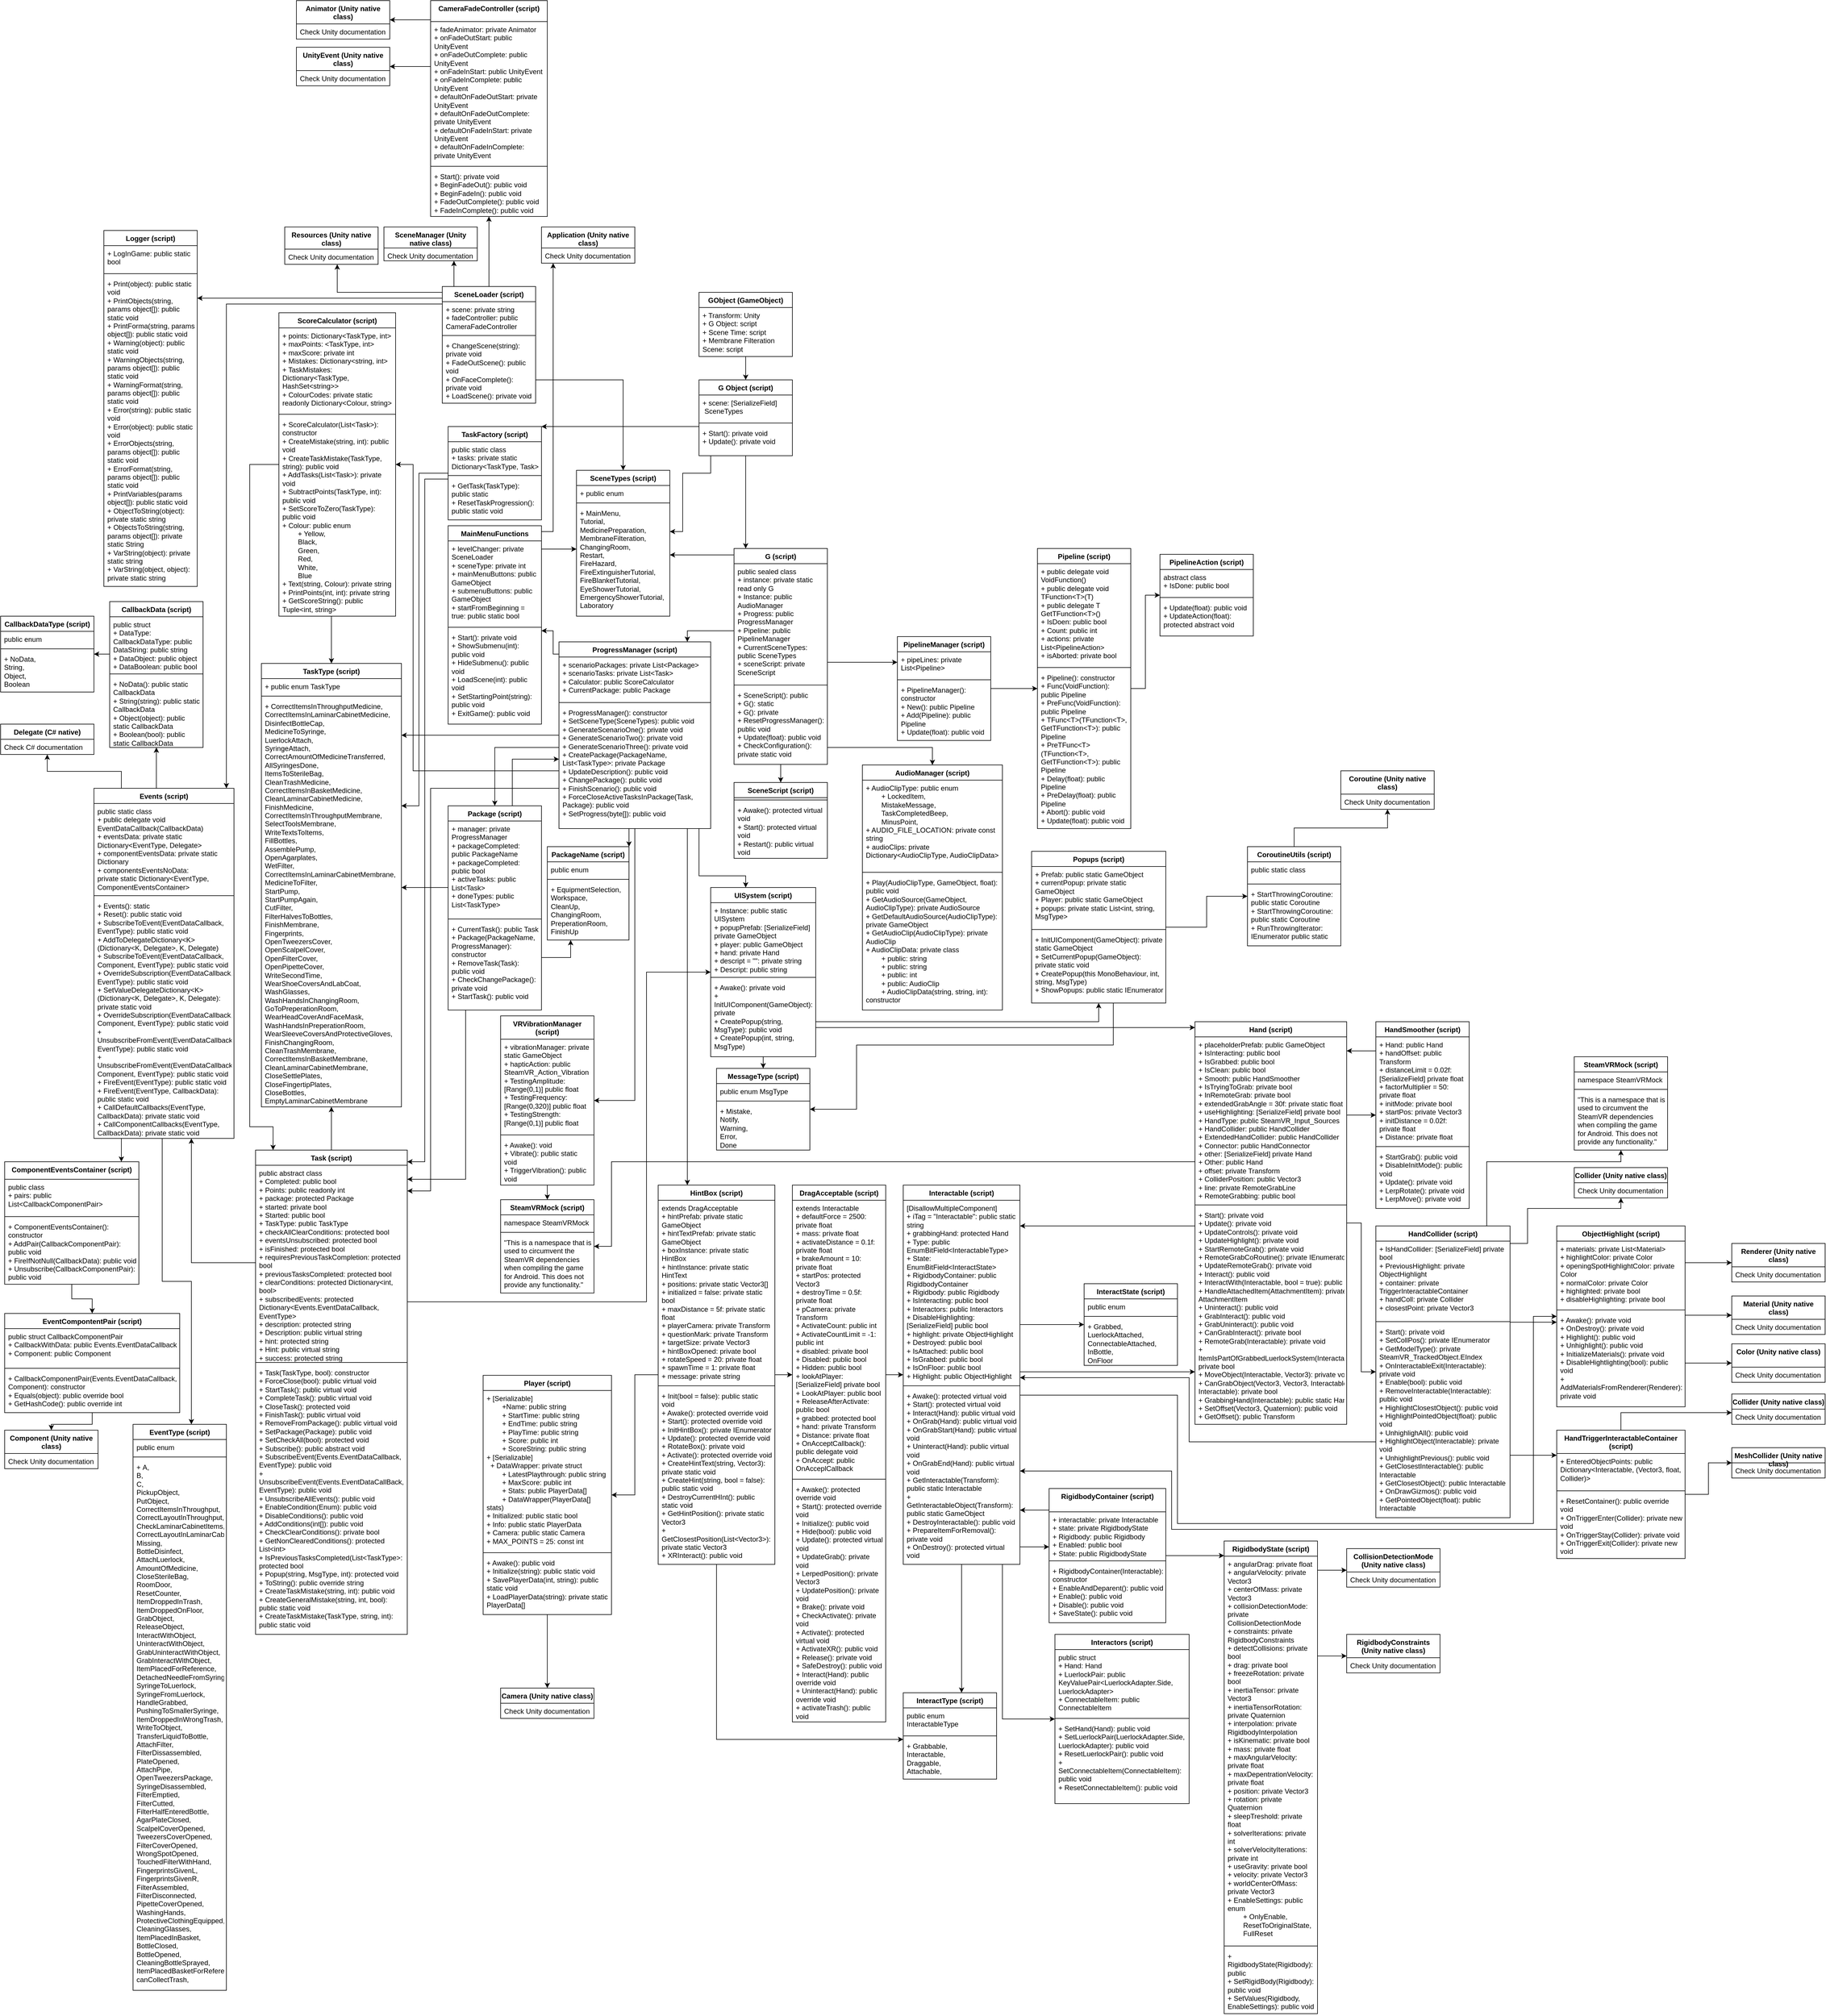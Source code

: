 <mxfile version="21.6.9" type="device">
  <diagram id="C5RBs43oDa-KdzZeNtuy" name="Page-1">
    <mxGraphModel dx="2880" dy="4238" grid="1" gridSize="10" guides="1" tooltips="1" connect="1" arrows="1" fold="1" page="1" pageScale="1" pageWidth="827" pageHeight="1169" math="0" shadow="0">
      <root>
        <mxCell id="WIyWlLk6GJQsqaUBKTNV-0" />
        <mxCell id="WIyWlLk6GJQsqaUBKTNV-1" parent="WIyWlLk6GJQsqaUBKTNV-0" />
        <mxCell id="kchw-U7hw0C-sCnVVzNL-82" style="edgeStyle=orthogonalEdgeStyle;rounded=0;orthogonalLoop=1;jettySize=auto;html=1;" parent="WIyWlLk6GJQsqaUBKTNV-1" source="kchw-U7hw0C-sCnVVzNL-5" target="kchw-U7hw0C-sCnVVzNL-10" edge="1">
          <mxGeometry relative="1" as="geometry" />
        </mxCell>
        <mxCell id="kchw-U7hw0C-sCnVVzNL-5" value="GObject (GameObject)" style="swimlane;fontStyle=1;align=center;verticalAlign=top;childLayout=stackLayout;horizontal=1;startSize=26;horizontalStack=0;resizeParent=1;resizeParentMax=0;resizeLast=0;collapsible=1;marginBottom=0;whiteSpace=wrap;html=1;" parent="WIyWlLk6GJQsqaUBKTNV-1" vertex="1">
          <mxGeometry x="370" y="-1050" width="160" height="110" as="geometry" />
        </mxCell>
        <mxCell id="kchw-U7hw0C-sCnVVzNL-6" value="+ Transform: Unity&lt;br&gt;+ G Object: script&lt;br&gt;+ Scene Time: script&lt;br&gt;+ Membrane Filteration Scene: script" style="text;strokeColor=none;fillColor=none;align=left;verticalAlign=top;spacingLeft=4;spacingRight=4;overflow=hidden;rotatable=0;points=[[0,0.5],[1,0.5]];portConstraint=eastwest;whiteSpace=wrap;html=1;" parent="kchw-U7hw0C-sCnVVzNL-5" vertex="1">
          <mxGeometry y="26" width="160" height="84" as="geometry" />
        </mxCell>
        <mxCell id="kchw-U7hw0C-sCnVVzNL-31" style="edgeStyle=orthogonalEdgeStyle;rounded=0;orthogonalLoop=1;jettySize=auto;html=1;" parent="WIyWlLk6GJQsqaUBKTNV-1" source="kchw-U7hw0C-sCnVVzNL-10" target="kchw-U7hw0C-sCnVVzNL-14" edge="1">
          <mxGeometry relative="1" as="geometry">
            <Array as="points">
              <mxPoint x="390" y="-740" />
              <mxPoint x="342" y="-740" />
              <mxPoint x="342" y="-640" />
            </Array>
          </mxGeometry>
        </mxCell>
        <mxCell id="kchw-U7hw0C-sCnVVzNL-32" style="edgeStyle=orthogonalEdgeStyle;rounded=0;orthogonalLoop=1;jettySize=auto;html=1;" parent="WIyWlLk6GJQsqaUBKTNV-1" source="kchw-U7hw0C-sCnVVzNL-10" target="kchw-U7hw0C-sCnVVzNL-19" edge="1">
          <mxGeometry relative="1" as="geometry">
            <Array as="points">
              <mxPoint x="510" y="-770" />
              <mxPoint x="510" y="-770" />
            </Array>
          </mxGeometry>
        </mxCell>
        <mxCell id="kchw-U7hw0C-sCnVVzNL-83" style="edgeStyle=orthogonalEdgeStyle;rounded=0;orthogonalLoop=1;jettySize=auto;html=1;" parent="WIyWlLk6GJQsqaUBKTNV-1" source="kchw-U7hw0C-sCnVVzNL-10" target="kchw-U7hw0C-sCnVVzNL-78" edge="1">
          <mxGeometry relative="1" as="geometry">
            <Array as="points">
              <mxPoint x="414" y="-780" />
            </Array>
          </mxGeometry>
        </mxCell>
        <mxCell id="kchw-U7hw0C-sCnVVzNL-10" value="G Object (script)&lt;br&gt;" style="swimlane;fontStyle=1;align=center;verticalAlign=top;childLayout=stackLayout;horizontal=1;startSize=26;horizontalStack=0;resizeParent=1;resizeParentMax=0;resizeLast=0;collapsible=1;marginBottom=0;whiteSpace=wrap;html=1;" parent="WIyWlLk6GJQsqaUBKTNV-1" vertex="1">
          <mxGeometry x="370" y="-900" width="160" height="130" as="geometry" />
        </mxCell>
        <mxCell id="kchw-U7hw0C-sCnVVzNL-11" value="+ scene: [SerializeField]&lt;br&gt;&amp;nbsp;SceneTypes&amp;nbsp;" style="text;strokeColor=none;fillColor=none;align=left;verticalAlign=top;spacingLeft=4;spacingRight=4;overflow=hidden;rotatable=0;points=[[0,0.5],[1,0.5]];portConstraint=eastwest;whiteSpace=wrap;html=1;" parent="kchw-U7hw0C-sCnVVzNL-10" vertex="1">
          <mxGeometry y="26" width="160" height="44" as="geometry" />
        </mxCell>
        <mxCell id="kchw-U7hw0C-sCnVVzNL-12" value="" style="line;strokeWidth=1;fillColor=none;align=left;verticalAlign=middle;spacingTop=-1;spacingLeft=3;spacingRight=3;rotatable=0;labelPosition=right;points=[];portConstraint=eastwest;strokeColor=inherit;" parent="kchw-U7hw0C-sCnVVzNL-10" vertex="1">
          <mxGeometry y="70" width="160" height="8" as="geometry" />
        </mxCell>
        <mxCell id="kchw-U7hw0C-sCnVVzNL-13" value="+ Start(): private void&lt;br&gt;+ Update(): private void" style="text;strokeColor=none;fillColor=none;align=left;verticalAlign=top;spacingLeft=4;spacingRight=4;overflow=hidden;rotatable=0;points=[[0,0.5],[1,0.5]];portConstraint=eastwest;whiteSpace=wrap;html=1;" parent="kchw-U7hw0C-sCnVVzNL-10" vertex="1">
          <mxGeometry y="78" width="160" height="52" as="geometry" />
        </mxCell>
        <mxCell id="kchw-U7hw0C-sCnVVzNL-14" value="SceneTypes (script)" style="swimlane;fontStyle=1;align=center;verticalAlign=top;childLayout=stackLayout;horizontal=1;startSize=26;horizontalStack=0;resizeParent=1;resizeParentMax=0;resizeLast=0;collapsible=1;marginBottom=0;whiteSpace=wrap;html=1;" parent="WIyWlLk6GJQsqaUBKTNV-1" vertex="1">
          <mxGeometry x="160" y="-745" width="160" height="250" as="geometry" />
        </mxCell>
        <mxCell id="kchw-U7hw0C-sCnVVzNL-15" value="+ public enum" style="text;strokeColor=none;fillColor=none;align=left;verticalAlign=top;spacingLeft=4;spacingRight=4;overflow=hidden;rotatable=0;points=[[0,0.5],[1,0.5]];portConstraint=eastwest;whiteSpace=wrap;html=1;" parent="kchw-U7hw0C-sCnVVzNL-14" vertex="1">
          <mxGeometry y="26" width="160" height="26" as="geometry" />
        </mxCell>
        <mxCell id="kchw-U7hw0C-sCnVVzNL-16" value="" style="line;strokeWidth=1;fillColor=none;align=left;verticalAlign=middle;spacingTop=-1;spacingLeft=3;spacingRight=3;rotatable=0;labelPosition=right;points=[];portConstraint=eastwest;strokeColor=inherit;" parent="kchw-U7hw0C-sCnVVzNL-14" vertex="1">
          <mxGeometry y="52" width="160" height="8" as="geometry" />
        </mxCell>
        <mxCell id="kchw-U7hw0C-sCnVVzNL-17" value="+ MainMenu,&lt;br&gt;Tutorial,&lt;br&gt;MedicinePreparation,&lt;br&gt;MembraneFilteration,&lt;br&gt;ChangingRoom,&lt;br&gt;Restart,&lt;br&gt;FireHazard,&lt;br&gt;FireExtinguisherTutorial,&lt;br&gt;FireBlanketTutorial,&lt;br&gt;EyeShowerTutorial,&lt;br&gt;EmergencyShowerTutorial,&lt;br&gt;Laboratory" style="text;strokeColor=none;fillColor=none;align=left;verticalAlign=top;spacingLeft=4;spacingRight=4;overflow=hidden;rotatable=0;points=[[0,0.5],[1,0.5]];portConstraint=eastwest;whiteSpace=wrap;html=1;" parent="kchw-U7hw0C-sCnVVzNL-14" vertex="1">
          <mxGeometry y="60" width="160" height="190" as="geometry" />
        </mxCell>
        <mxCell id="kchw-U7hw0C-sCnVVzNL-30" style="edgeStyle=orthogonalEdgeStyle;rounded=0;orthogonalLoop=1;jettySize=auto;html=1;" parent="WIyWlLk6GJQsqaUBKTNV-1" source="kchw-U7hw0C-sCnVVzNL-19" target="kchw-U7hw0C-sCnVVzNL-26" edge="1">
          <mxGeometry relative="1" as="geometry">
            <Array as="points">
              <mxPoint x="350" y="-470" />
            </Array>
          </mxGeometry>
        </mxCell>
        <mxCell id="kchw-U7hw0C-sCnVVzNL-37" style="edgeStyle=orthogonalEdgeStyle;rounded=0;orthogonalLoop=1;jettySize=auto;html=1;" parent="WIyWlLk6GJQsqaUBKTNV-1" source="kchw-U7hw0C-sCnVVzNL-19" target="kchw-U7hw0C-sCnVVzNL-33" edge="1">
          <mxGeometry relative="1" as="geometry">
            <Array as="points">
              <mxPoint x="690" y="-416" />
              <mxPoint x="690" y="-416" />
            </Array>
          </mxGeometry>
        </mxCell>
        <mxCell id="kchw-U7hw0C-sCnVVzNL-42" style="edgeStyle=orthogonalEdgeStyle;rounded=0;orthogonalLoop=1;jettySize=auto;html=1;" parent="WIyWlLk6GJQsqaUBKTNV-1" source="kchw-U7hw0C-sCnVVzNL-19" target="kchw-U7hw0C-sCnVVzNL-38" edge="1">
          <mxGeometry relative="1" as="geometry">
            <Array as="points">
              <mxPoint x="770" y="-270" />
            </Array>
          </mxGeometry>
        </mxCell>
        <mxCell id="kchw-U7hw0C-sCnVVzNL-71" style="edgeStyle=orthogonalEdgeStyle;rounded=0;orthogonalLoop=1;jettySize=auto;html=1;" parent="WIyWlLk6GJQsqaUBKTNV-1" source="kchw-U7hw0C-sCnVVzNL-19" target="kchw-U7hw0C-sCnVVzNL-66" edge="1">
          <mxGeometry relative="1" as="geometry" />
        </mxCell>
        <mxCell id="kchw-U7hw0C-sCnVVzNL-84" style="edgeStyle=orthogonalEdgeStyle;rounded=0;orthogonalLoop=1;jettySize=auto;html=1;" parent="WIyWlLk6GJQsqaUBKTNV-1" source="kchw-U7hw0C-sCnVVzNL-19" target="kchw-U7hw0C-sCnVVzNL-14" edge="1">
          <mxGeometry relative="1" as="geometry">
            <Array as="points">
              <mxPoint x="410" y="-600" />
              <mxPoint x="410" y="-600" />
            </Array>
          </mxGeometry>
        </mxCell>
        <mxCell id="kchw-U7hw0C-sCnVVzNL-19" value="G (script)" style="swimlane;fontStyle=1;align=center;verticalAlign=top;childLayout=stackLayout;horizontal=1;startSize=26;horizontalStack=0;resizeParent=1;resizeParentMax=0;resizeLast=0;collapsible=1;marginBottom=0;whiteSpace=wrap;html=1;" parent="WIyWlLk6GJQsqaUBKTNV-1" vertex="1">
          <mxGeometry x="430" y="-611" width="160" height="370" as="geometry" />
        </mxCell>
        <mxCell id="kchw-U7hw0C-sCnVVzNL-20" value="public sealed class&lt;br&gt;+ instance: private static read only G&lt;br&gt;+ Instance: public AudioManager&lt;br&gt;+ Progress: public ProgressManager&lt;br&gt;+ Pipeline: public PipelineManager&lt;br&gt;+ CurrentSceneTypes: public SceneTypes&lt;br&gt;+ sceneScript: private SceneScript" style="text;strokeColor=none;fillColor=none;align=left;verticalAlign=top;spacingLeft=4;spacingRight=4;overflow=hidden;rotatable=0;points=[[0,0.5],[1,0.5]];portConstraint=eastwest;whiteSpace=wrap;html=1;" parent="kchw-U7hw0C-sCnVVzNL-19" vertex="1">
          <mxGeometry y="26" width="160" height="204" as="geometry" />
        </mxCell>
        <mxCell id="kchw-U7hw0C-sCnVVzNL-21" value="" style="line;strokeWidth=1;fillColor=none;align=left;verticalAlign=middle;spacingTop=-1;spacingLeft=3;spacingRight=3;rotatable=0;labelPosition=right;points=[];portConstraint=eastwest;strokeColor=inherit;" parent="kchw-U7hw0C-sCnVVzNL-19" vertex="1">
          <mxGeometry y="230" width="160" height="8" as="geometry" />
        </mxCell>
        <mxCell id="kchw-U7hw0C-sCnVVzNL-22" value="+ SceneScript(): public&lt;br&gt;+ G(): static&lt;br&gt;+ G(): private&lt;br&gt;+ ResetProgressManager(): public void&lt;br&gt;+ Update(float): public void&lt;br&gt;+ CheckConfiguration(): private static void" style="text;strokeColor=none;fillColor=none;align=left;verticalAlign=top;spacingLeft=4;spacingRight=4;overflow=hidden;rotatable=0;points=[[0,0.5],[1,0.5]];portConstraint=eastwest;whiteSpace=wrap;html=1;" parent="kchw-U7hw0C-sCnVVzNL-19" vertex="1">
          <mxGeometry y="238" width="160" height="132" as="geometry" />
        </mxCell>
        <mxCell id="kchw-U7hw0C-sCnVVzNL-57" style="edgeStyle=orthogonalEdgeStyle;rounded=0;orthogonalLoop=1;jettySize=auto;html=1;" parent="WIyWlLk6GJQsqaUBKTNV-1" source="kchw-U7hw0C-sCnVVzNL-26" target="kchw-U7hw0C-sCnVVzNL-53" edge="1">
          <mxGeometry relative="1" as="geometry">
            <Array as="points">
              <mxPoint x="20" y="-270" />
            </Array>
          </mxGeometry>
        </mxCell>
        <mxCell id="kchw-U7hw0C-sCnVVzNL-63" style="edgeStyle=orthogonalEdgeStyle;rounded=0;orthogonalLoop=1;jettySize=auto;html=1;" parent="WIyWlLk6GJQsqaUBKTNV-1" source="kchw-U7hw0C-sCnVVzNL-26" target="kchw-U7hw0C-sCnVVzNL-59" edge="1">
          <mxGeometry relative="1" as="geometry">
            <Array as="points">
              <mxPoint x="-90" y="-200" />
              <mxPoint x="-90" y="490" />
            </Array>
          </mxGeometry>
        </mxCell>
        <mxCell id="kchw-U7hw0C-sCnVVzNL-90" style="edgeStyle=orthogonalEdgeStyle;rounded=0;orthogonalLoop=1;jettySize=auto;html=1;" parent="WIyWlLk6GJQsqaUBKTNV-1" source="kchw-U7hw0C-sCnVVzNL-26" target="kchw-U7hw0C-sCnVVzNL-85" edge="1">
          <mxGeometry relative="1" as="geometry">
            <Array as="points">
              <mxPoint x="-120" y="-230" />
              <mxPoint x="-120" y="-755" />
            </Array>
          </mxGeometry>
        </mxCell>
        <mxCell id="W0nB9QTuxgTVNlyttxNB-0" style="edgeStyle=orthogonalEdgeStyle;rounded=0;orthogonalLoop=1;jettySize=auto;html=1;" parent="WIyWlLk6GJQsqaUBKTNV-1" source="kchw-U7hw0C-sCnVVzNL-26" target="kchw-U7hw0C-sCnVVzNL-91" edge="1">
          <mxGeometry relative="1" as="geometry">
            <Array as="points">
              <mxPoint x="160" y="-40" />
              <mxPoint x="160" y="-40" />
            </Array>
          </mxGeometry>
        </mxCell>
        <mxCell id="W0nB9QTuxgTVNlyttxNB-5" style="edgeStyle=orthogonalEdgeStyle;rounded=0;orthogonalLoop=1;jettySize=auto;html=1;" parent="WIyWlLk6GJQsqaUBKTNV-1" source="kchw-U7hw0C-sCnVVzNL-26" target="W0nB9QTuxgTVNlyttxNB-1" edge="1">
          <mxGeometry relative="1" as="geometry">
            <Array as="points">
              <mxPoint x="120" y="-430" />
              <mxPoint x="120" y="-470" />
            </Array>
          </mxGeometry>
        </mxCell>
        <mxCell id="W0nB9QTuxgTVNlyttxNB-8" style="edgeStyle=orthogonalEdgeStyle;rounded=0;orthogonalLoop=1;jettySize=auto;html=1;" parent="WIyWlLk6GJQsqaUBKTNV-1" source="kchw-U7hw0C-sCnVVzNL-26" target="kchw-U7hw0C-sCnVVzNL-73" edge="1">
          <mxGeometry relative="1" as="geometry">
            <Array as="points">
              <mxPoint x="-280" y="-160" />
              <mxPoint x="-280" y="-160" />
            </Array>
          </mxGeometry>
        </mxCell>
        <mxCell id="W0nB9QTuxgTVNlyttxNB-77" style="edgeStyle=orthogonalEdgeStyle;rounded=0;orthogonalLoop=1;jettySize=auto;html=1;" parent="WIyWlLk6GJQsqaUBKTNV-1" source="kchw-U7hw0C-sCnVVzNL-26" target="W0nB9QTuxgTVNlyttxNB-73" edge="1">
          <mxGeometry relative="1" as="geometry">
            <Array as="points">
              <mxPoint x="370" y="-50" />
              <mxPoint x="450" y="-50" />
            </Array>
          </mxGeometry>
        </mxCell>
        <mxCell id="W0nB9QTuxgTVNlyttxNB-89" style="edgeStyle=orthogonalEdgeStyle;rounded=0;orthogonalLoop=1;jettySize=auto;html=1;" parent="WIyWlLk6GJQsqaUBKTNV-1" source="kchw-U7hw0C-sCnVVzNL-26" target="W0nB9QTuxgTVNlyttxNB-85" edge="1">
          <mxGeometry relative="1" as="geometry">
            <Array as="points">
              <mxPoint x="260" y="60" />
              <mxPoint x="260" y="60" />
            </Array>
          </mxGeometry>
        </mxCell>
        <mxCell id="W0nB9QTuxgTVNlyttxNB-132" style="edgeStyle=orthogonalEdgeStyle;rounded=0;orthogonalLoop=1;jettySize=auto;html=1;" parent="WIyWlLk6GJQsqaUBKTNV-1" source="kchw-U7hw0C-sCnVVzNL-26" target="W0nB9QTuxgTVNlyttxNB-118" edge="1">
          <mxGeometry relative="1" as="geometry">
            <Array as="points">
              <mxPoint x="350" y="260" />
              <mxPoint x="350" y="260" />
            </Array>
          </mxGeometry>
        </mxCell>
        <mxCell id="kchw-U7hw0C-sCnVVzNL-26" value="ProgressManager (script)" style="swimlane;fontStyle=1;align=center;verticalAlign=top;childLayout=stackLayout;horizontal=1;startSize=26;horizontalStack=0;resizeParent=1;resizeParentMax=0;resizeLast=0;collapsible=1;marginBottom=0;whiteSpace=wrap;html=1;" parent="WIyWlLk6GJQsqaUBKTNV-1" vertex="1">
          <mxGeometry x="130" y="-451" width="260" height="320" as="geometry" />
        </mxCell>
        <mxCell id="kchw-U7hw0C-sCnVVzNL-27" value="+ scenarioPackages: private List&amp;lt;Package&amp;gt;&lt;br&gt;+ scenarioTasks: private List&amp;lt;Task&amp;gt;&lt;br&gt;+ Calculator: public ScoreCalculator&lt;br&gt;+ CurrentPackage: public Package" style="text;strokeColor=none;fillColor=none;align=left;verticalAlign=top;spacingLeft=4;spacingRight=4;overflow=hidden;rotatable=0;points=[[0,0.5],[1,0.5]];portConstraint=eastwest;whiteSpace=wrap;html=1;" parent="kchw-U7hw0C-sCnVVzNL-26" vertex="1">
          <mxGeometry y="26" width="260" height="74" as="geometry" />
        </mxCell>
        <mxCell id="kchw-U7hw0C-sCnVVzNL-28" value="" style="line;strokeWidth=1;fillColor=none;align=left;verticalAlign=middle;spacingTop=-1;spacingLeft=3;spacingRight=3;rotatable=0;labelPosition=right;points=[];portConstraint=eastwest;strokeColor=inherit;" parent="kchw-U7hw0C-sCnVVzNL-26" vertex="1">
          <mxGeometry y="100" width="260" height="8" as="geometry" />
        </mxCell>
        <mxCell id="kchw-U7hw0C-sCnVVzNL-29" value="+ ProgressManager(): constructor&lt;br&gt;+ SetSceneType(SceneTypes): public void&lt;br&gt;+ GenerateScenarioOne(): private void&lt;br&gt;+ GenerateScenarioTwo(): private void&lt;br&gt;+ GenerateScenarioThree(): private void&lt;br&gt;+ CreatePackage(PackageName, List&amp;lt;TaskType&amp;gt;: private Package&lt;br&gt;+ UpdateDescription(): public void&lt;br&gt;+ ChangePackage(): public void&lt;br&gt;+ FinishScenario(): public void&lt;br&gt;+ ForceCloseActiveTasksInPackage(Task, Package): public void&lt;br&gt;+ SetProgress(byte[]): public void&lt;br&gt;" style="text;strokeColor=none;fillColor=none;align=left;verticalAlign=top;spacingLeft=4;spacingRight=4;overflow=hidden;rotatable=0;points=[[0,0.5],[1,0.5]];portConstraint=eastwest;whiteSpace=wrap;html=1;" parent="kchw-U7hw0C-sCnVVzNL-26" vertex="1">
          <mxGeometry y="108" width="260" height="212" as="geometry" />
        </mxCell>
        <mxCell id="kchw-U7hw0C-sCnVVzNL-52" style="edgeStyle=orthogonalEdgeStyle;rounded=0;orthogonalLoop=1;jettySize=auto;html=1;" parent="WIyWlLk6GJQsqaUBKTNV-1" source="kchw-U7hw0C-sCnVVzNL-33" target="kchw-U7hw0C-sCnVVzNL-43" edge="1">
          <mxGeometry relative="1" as="geometry" />
        </mxCell>
        <mxCell id="kchw-U7hw0C-sCnVVzNL-33" value="PipelineManager (script)" style="swimlane;fontStyle=1;align=center;verticalAlign=top;childLayout=stackLayout;horizontal=1;startSize=26;horizontalStack=0;resizeParent=1;resizeParentMax=0;resizeLast=0;collapsible=1;marginBottom=0;whiteSpace=wrap;html=1;" parent="WIyWlLk6GJQsqaUBKTNV-1" vertex="1">
          <mxGeometry x="710" y="-460" width="160" height="178" as="geometry" />
        </mxCell>
        <mxCell id="kchw-U7hw0C-sCnVVzNL-34" value="+ pipeLines: private List&amp;lt;Pipeline&amp;gt;" style="text;strokeColor=none;fillColor=none;align=left;verticalAlign=top;spacingLeft=4;spacingRight=4;overflow=hidden;rotatable=0;points=[[0,0.5],[1,0.5]];portConstraint=eastwest;whiteSpace=wrap;html=1;" parent="kchw-U7hw0C-sCnVVzNL-33" vertex="1">
          <mxGeometry y="26" width="160" height="44" as="geometry" />
        </mxCell>
        <mxCell id="kchw-U7hw0C-sCnVVzNL-35" value="" style="line;strokeWidth=1;fillColor=none;align=left;verticalAlign=middle;spacingTop=-1;spacingLeft=3;spacingRight=3;rotatable=0;labelPosition=right;points=[];portConstraint=eastwest;strokeColor=inherit;" parent="kchw-U7hw0C-sCnVVzNL-33" vertex="1">
          <mxGeometry y="70" width="160" height="8" as="geometry" />
        </mxCell>
        <mxCell id="kchw-U7hw0C-sCnVVzNL-36" value="+ PipelineManager(): constructor&lt;br&gt;+ New(): public Pipeline&lt;br&gt;+ Add(Pipeline): public Pipeline&lt;br&gt;+ Update(float): public void" style="text;strokeColor=none;fillColor=none;align=left;verticalAlign=top;spacingLeft=4;spacingRight=4;overflow=hidden;rotatable=0;points=[[0,0.5],[1,0.5]];portConstraint=eastwest;whiteSpace=wrap;html=1;" parent="kchw-U7hw0C-sCnVVzNL-33" vertex="1">
          <mxGeometry y="78" width="160" height="100" as="geometry" />
        </mxCell>
        <mxCell id="kchw-U7hw0C-sCnVVzNL-38" value="AudioManager (script)" style="swimlane;fontStyle=1;align=center;verticalAlign=top;childLayout=stackLayout;horizontal=1;startSize=26;horizontalStack=0;resizeParent=1;resizeParentMax=0;resizeLast=0;collapsible=1;marginBottom=0;whiteSpace=wrap;html=1;" parent="WIyWlLk6GJQsqaUBKTNV-1" vertex="1">
          <mxGeometry x="650" y="-240" width="240" height="420" as="geometry" />
        </mxCell>
        <mxCell id="kchw-U7hw0C-sCnVVzNL-39" value="+ AudioClipType: public enum&lt;br&gt;&lt;span style=&quot;white-space: pre;&quot;&gt;&#x9;&lt;/span&gt;+ LockedItem,&lt;br&gt;&lt;span style=&quot;white-space: pre;&quot;&gt;&#x9;&lt;/span&gt;MistakeMessage,&lt;br&gt;&lt;span style=&quot;white-space: pre;&quot;&gt;&#x9;&lt;/span&gt;TaskCompletedBeep,&lt;br&gt;&lt;span style=&quot;white-space: pre;&quot;&gt;&#x9;&lt;/span&gt;MinusPoint,&lt;br&gt;+ AUDIO_FILE_LOCATION: private const string&lt;br&gt;+ audioClips: private Dictionary&amp;lt;AudioClipType, AudioClipData&amp;gt;" style="text;strokeColor=none;fillColor=none;align=left;verticalAlign=top;spacingLeft=4;spacingRight=4;overflow=hidden;rotatable=0;points=[[0,0.5],[1,0.5]];portConstraint=eastwest;whiteSpace=wrap;html=1;" parent="kchw-U7hw0C-sCnVVzNL-38" vertex="1">
          <mxGeometry y="26" width="240" height="154" as="geometry" />
        </mxCell>
        <mxCell id="kchw-U7hw0C-sCnVVzNL-40" value="" style="line;strokeWidth=1;fillColor=none;align=left;verticalAlign=middle;spacingTop=-1;spacingLeft=3;spacingRight=3;rotatable=0;labelPosition=right;points=[];portConstraint=eastwest;strokeColor=inherit;" parent="kchw-U7hw0C-sCnVVzNL-38" vertex="1">
          <mxGeometry y="180" width="240" height="8" as="geometry" />
        </mxCell>
        <mxCell id="kchw-U7hw0C-sCnVVzNL-41" value="+ Play(AudioClipType, GameObject, float): public void&lt;br&gt;+ GetAudioSource(GameObject, AudioClipType): private AudioSource&lt;br&gt;+ GetDefaultAudioSource(AudioClipType): private GameObject&lt;br&gt;+ GetAudioClip(AudioClipType): private AudioClip&lt;br&gt;+ AudioClipData: private class&lt;br&gt;&lt;span style=&quot;white-space: pre;&quot;&gt;&#x9;&lt;/span&gt;+ public: string&lt;br&gt;&lt;span style=&quot;white-space: pre;&quot;&gt;&#x9;&lt;/span&gt;+ public: string&lt;br&gt;&lt;span style=&quot;white-space: pre;&quot;&gt;&#x9;&lt;/span&gt;+ public: int&lt;br&gt;&lt;span style=&quot;white-space: pre;&quot;&gt;&#x9;&lt;/span&gt;+ public: AudioClip&lt;br&gt;&lt;span style=&quot;white-space: pre;&quot;&gt;&#x9;&lt;/span&gt;+ AudioClipData(string, string, int): constructor" style="text;strokeColor=none;fillColor=none;align=left;verticalAlign=top;spacingLeft=4;spacingRight=4;overflow=hidden;rotatable=0;points=[[0,0.5],[1,0.5]];portConstraint=eastwest;whiteSpace=wrap;html=1;" parent="kchw-U7hw0C-sCnVVzNL-38" vertex="1">
          <mxGeometry y="188" width="240" height="232" as="geometry" />
        </mxCell>
        <mxCell id="kchw-U7hw0C-sCnVVzNL-51" style="edgeStyle=orthogonalEdgeStyle;rounded=0;orthogonalLoop=1;jettySize=auto;html=1;" parent="WIyWlLk6GJQsqaUBKTNV-1" source="kchw-U7hw0C-sCnVVzNL-43" target="kchw-U7hw0C-sCnVVzNL-47" edge="1">
          <mxGeometry relative="1" as="geometry" />
        </mxCell>
        <mxCell id="kchw-U7hw0C-sCnVVzNL-43" value="Pipeline (script)" style="swimlane;fontStyle=1;align=center;verticalAlign=top;childLayout=stackLayout;horizontal=1;startSize=26;horizontalStack=0;resizeParent=1;resizeParentMax=0;resizeLast=0;collapsible=1;marginBottom=0;whiteSpace=wrap;html=1;" parent="WIyWlLk6GJQsqaUBKTNV-1" vertex="1">
          <mxGeometry x="950" y="-611" width="160" height="480" as="geometry" />
        </mxCell>
        <mxCell id="kchw-U7hw0C-sCnVVzNL-44" value="+ public delegate void VoidFunction()&lt;br&gt;+ public delegate void TFunction&amp;lt;T&amp;gt;(T)&lt;br&gt;+ public delegate T GetTFunction&amp;lt;T&amp;gt;()&lt;br&gt;+ IsDoen: public bool&lt;br&gt;+ Count: public int&lt;br&gt;+ actions: private List&amp;lt;PipelineAction&amp;gt;&lt;br&gt;+ isAborted: private bool" style="text;strokeColor=none;fillColor=none;align=left;verticalAlign=top;spacingLeft=4;spacingRight=4;overflow=hidden;rotatable=0;points=[[0,0.5],[1,0.5]];portConstraint=eastwest;whiteSpace=wrap;html=1;" parent="kchw-U7hw0C-sCnVVzNL-43" vertex="1">
          <mxGeometry y="26" width="160" height="174" as="geometry" />
        </mxCell>
        <mxCell id="kchw-U7hw0C-sCnVVzNL-45" value="" style="line;strokeWidth=1;fillColor=none;align=left;verticalAlign=middle;spacingTop=-1;spacingLeft=3;spacingRight=3;rotatable=0;labelPosition=right;points=[];portConstraint=eastwest;strokeColor=inherit;" parent="kchw-U7hw0C-sCnVVzNL-43" vertex="1">
          <mxGeometry y="200" width="160" height="8" as="geometry" />
        </mxCell>
        <mxCell id="kchw-U7hw0C-sCnVVzNL-46" value="+ Pipeline(): constructor&lt;br&gt;+ Func(VoidFunction): public Pipeline&lt;br&gt;+ PreFunc(VoidFunction): public Pipeline&lt;br&gt;+ TFunc&amp;lt;T&amp;gt;(TFunction&amp;lt;T&amp;gt;, GetTFunction&amp;lt;T&amp;gt;): public Pipeline&lt;br&gt;+ PreTFunc&amp;lt;T&amp;gt;(TFunction&amp;lt;T&amp;gt;, GetTFunction&amp;lt;T&amp;gt;): public Pipeline&lt;br&gt;+ Delay(float): public Pipeline&lt;br&gt;+ PreDelay(float): public Pipeline&lt;br&gt;+ Abort(): public void&lt;br&gt;+ Update(float): public void" style="text;strokeColor=none;fillColor=none;align=left;verticalAlign=top;spacingLeft=4;spacingRight=4;overflow=hidden;rotatable=0;points=[[0,0.5],[1,0.5]];portConstraint=eastwest;whiteSpace=wrap;html=1;" parent="kchw-U7hw0C-sCnVVzNL-43" vertex="1">
          <mxGeometry y="208" width="160" height="272" as="geometry" />
        </mxCell>
        <mxCell id="kchw-U7hw0C-sCnVVzNL-47" value="PipelineAction (script)" style="swimlane;fontStyle=1;align=center;verticalAlign=top;childLayout=stackLayout;horizontal=1;startSize=26;horizontalStack=0;resizeParent=1;resizeParentMax=0;resizeLast=0;collapsible=1;marginBottom=0;whiteSpace=wrap;html=1;" parent="WIyWlLk6GJQsqaUBKTNV-1" vertex="1">
          <mxGeometry x="1160" y="-601" width="160" height="140" as="geometry" />
        </mxCell>
        <mxCell id="kchw-U7hw0C-sCnVVzNL-48" value="abstract class&lt;br&gt;+ IsDone: public bool" style="text;strokeColor=none;fillColor=none;align=left;verticalAlign=top;spacingLeft=4;spacingRight=4;overflow=hidden;rotatable=0;points=[[0,0.5],[1,0.5]];portConstraint=eastwest;whiteSpace=wrap;html=1;" parent="kchw-U7hw0C-sCnVVzNL-47" vertex="1">
          <mxGeometry y="26" width="160" height="44" as="geometry" />
        </mxCell>
        <mxCell id="kchw-U7hw0C-sCnVVzNL-49" value="" style="line;strokeWidth=1;fillColor=none;align=left;verticalAlign=middle;spacingTop=-1;spacingLeft=3;spacingRight=3;rotatable=0;labelPosition=right;points=[];portConstraint=eastwest;strokeColor=inherit;" parent="kchw-U7hw0C-sCnVVzNL-47" vertex="1">
          <mxGeometry y="70" width="160" height="8" as="geometry" />
        </mxCell>
        <mxCell id="kchw-U7hw0C-sCnVVzNL-50" value="+ Update(float): public void&lt;br&gt;+ UpdateAction(float): protected abstract void" style="text;strokeColor=none;fillColor=none;align=left;verticalAlign=top;spacingLeft=4;spacingRight=4;overflow=hidden;rotatable=0;points=[[0,0.5],[1,0.5]];portConstraint=eastwest;whiteSpace=wrap;html=1;" parent="kchw-U7hw0C-sCnVVzNL-47" vertex="1">
          <mxGeometry y="78" width="160" height="62" as="geometry" />
        </mxCell>
        <mxCell id="kchw-U7hw0C-sCnVVzNL-58" style="edgeStyle=orthogonalEdgeStyle;rounded=0;orthogonalLoop=1;jettySize=auto;html=1;" parent="WIyWlLk6GJQsqaUBKTNV-1" source="kchw-U7hw0C-sCnVVzNL-53" target="kchw-U7hw0C-sCnVVzNL-26" edge="1">
          <mxGeometry relative="1" as="geometry">
            <Array as="points">
              <mxPoint x="50" y="-250" />
            </Array>
          </mxGeometry>
        </mxCell>
        <mxCell id="kchw-U7hw0C-sCnVVzNL-64" style="edgeStyle=orthogonalEdgeStyle;rounded=0;orthogonalLoop=1;jettySize=auto;html=1;" parent="WIyWlLk6GJQsqaUBKTNV-1" source="kchw-U7hw0C-sCnVVzNL-53" target="kchw-U7hw0C-sCnVVzNL-59" edge="1">
          <mxGeometry relative="1" as="geometry">
            <Array as="points">
              <mxPoint x="-30" y="470" />
            </Array>
          </mxGeometry>
        </mxCell>
        <mxCell id="kchw-U7hw0C-sCnVVzNL-96" style="edgeStyle=orthogonalEdgeStyle;rounded=0;orthogonalLoop=1;jettySize=auto;html=1;" parent="WIyWlLk6GJQsqaUBKTNV-1" source="kchw-U7hw0C-sCnVVzNL-53" target="kchw-U7hw0C-sCnVVzNL-91" edge="1">
          <mxGeometry relative="1" as="geometry">
            <Array as="points">
              <mxPoint x="150" y="90" />
            </Array>
          </mxGeometry>
        </mxCell>
        <mxCell id="kchw-U7hw0C-sCnVVzNL-97" style="edgeStyle=orthogonalEdgeStyle;rounded=0;orthogonalLoop=1;jettySize=auto;html=1;" parent="WIyWlLk6GJQsqaUBKTNV-1" source="kchw-U7hw0C-sCnVVzNL-53" target="kchw-U7hw0C-sCnVVzNL-73" edge="1">
          <mxGeometry relative="1" as="geometry">
            <Array as="points">
              <mxPoint x="-100" y="-30" />
              <mxPoint x="-100" y="-30" />
            </Array>
          </mxGeometry>
        </mxCell>
        <mxCell id="kchw-U7hw0C-sCnVVzNL-53" value="Package (script)" style="swimlane;fontStyle=1;align=center;verticalAlign=top;childLayout=stackLayout;horizontal=1;startSize=26;horizontalStack=0;resizeParent=1;resizeParentMax=0;resizeLast=0;collapsible=1;marginBottom=0;whiteSpace=wrap;html=1;" parent="WIyWlLk6GJQsqaUBKTNV-1" vertex="1">
          <mxGeometry x="-60" y="-170" width="160" height="350" as="geometry" />
        </mxCell>
        <mxCell id="kchw-U7hw0C-sCnVVzNL-54" value="+ manager: private ProgressManager&lt;br&gt;+ packageCompleted: public PackageName&lt;br&gt;+ packageCompleted: public bool&lt;br&gt;+ activeTasks: public List&amp;lt;Task&amp;gt;&lt;br&gt;+ doneTypes: public List&amp;lt;TaskType&amp;gt;" style="text;strokeColor=none;fillColor=none;align=left;verticalAlign=top;spacingLeft=4;spacingRight=4;overflow=hidden;rotatable=0;points=[[0,0.5],[1,0.5]];portConstraint=eastwest;whiteSpace=wrap;html=1;" parent="kchw-U7hw0C-sCnVVzNL-53" vertex="1">
          <mxGeometry y="26" width="160" height="164" as="geometry" />
        </mxCell>
        <mxCell id="kchw-U7hw0C-sCnVVzNL-55" value="" style="line;strokeWidth=1;fillColor=none;align=left;verticalAlign=middle;spacingTop=-1;spacingLeft=3;spacingRight=3;rotatable=0;labelPosition=right;points=[];portConstraint=eastwest;strokeColor=inherit;" parent="kchw-U7hw0C-sCnVVzNL-53" vertex="1">
          <mxGeometry y="190" width="160" height="8" as="geometry" />
        </mxCell>
        <mxCell id="kchw-U7hw0C-sCnVVzNL-56" value="+ CurrentTask(): public Task&lt;br&gt;+ Package(PackageName, ProgressManager): constructor&lt;br&gt;+ RemoveTask(Task): public void&lt;br&gt;+ CheckChangePackage(): private void&lt;br&gt;+ StartTask(): public void" style="text;strokeColor=none;fillColor=none;align=left;verticalAlign=top;spacingLeft=4;spacingRight=4;overflow=hidden;rotatable=0;points=[[0,0.5],[1,0.5]];portConstraint=eastwest;whiteSpace=wrap;html=1;" parent="kchw-U7hw0C-sCnVVzNL-53" vertex="1">
          <mxGeometry y="198" width="160" height="152" as="geometry" />
        </mxCell>
        <mxCell id="kchw-U7hw0C-sCnVVzNL-77" style="edgeStyle=orthogonalEdgeStyle;rounded=0;orthogonalLoop=1;jettySize=auto;html=1;" parent="WIyWlLk6GJQsqaUBKTNV-1" source="kchw-U7hw0C-sCnVVzNL-59" target="kchw-U7hw0C-sCnVVzNL-73" edge="1">
          <mxGeometry relative="1" as="geometry" />
        </mxCell>
        <mxCell id="Sjk4_UQVZihsHUC_Evtl-11" style="edgeStyle=orthogonalEdgeStyle;rounded=0;orthogonalLoop=1;jettySize=auto;html=1;" parent="WIyWlLk6GJQsqaUBKTNV-1" source="kchw-U7hw0C-sCnVVzNL-59" target="W0nB9QTuxgTVNlyttxNB-73" edge="1">
          <mxGeometry relative="1" as="geometry">
            <Array as="points">
              <mxPoint x="280" y="680" />
              <mxPoint x="280" y="115" />
            </Array>
          </mxGeometry>
        </mxCell>
        <mxCell id="kchw-U7hw0C-sCnVVzNL-59" value="Task (script)" style="swimlane;fontStyle=1;align=center;verticalAlign=top;childLayout=stackLayout;horizontal=1;startSize=26;horizontalStack=0;resizeParent=1;resizeParentMax=0;resizeLast=0;collapsible=1;marginBottom=0;whiteSpace=wrap;html=1;" parent="WIyWlLk6GJQsqaUBKTNV-1" vertex="1">
          <mxGeometry x="-390" y="420" width="260" height="830" as="geometry" />
        </mxCell>
        <mxCell id="kchw-U7hw0C-sCnVVzNL-60" value="public abstract class&lt;br&gt;+ Completed: public bool&lt;br&gt;+ Points: public readonly int&lt;br&gt;+ package: protected Package&lt;br&gt;+ started: private bool&lt;br&gt;+ Started: public bool&lt;br&gt;+ TaskType: public TaskType&lt;br&gt;+ checkAllClearConditions: protected bool&lt;br&gt;+ eventsUnsubscribed: protected bool&lt;br&gt;+ isFinished: protected bool&lt;br&gt;+ requiresPreviousTaskCompletion: protected bool&lt;br&gt;+ previousTasksCompleted: protected bool&lt;br&gt;+ clearConditions: protected Dictionary&amp;lt;int, bool&amp;gt;&lt;br&gt;+ subscribedEvents: protected Dictionary&amp;lt;Events.EventDataCallback, EventType&amp;gt;&lt;br&gt;+ description: protected string&lt;br&gt;+ Description: public virtual string&lt;br&gt;+ hint: protected string&lt;br&gt;+ Hint: public virtual string&lt;br&gt;+ success: protected string" style="text;strokeColor=none;fillColor=none;align=left;verticalAlign=top;spacingLeft=4;spacingRight=4;overflow=hidden;rotatable=0;points=[[0,0.5],[1,0.5]];portConstraint=eastwest;whiteSpace=wrap;html=1;" parent="kchw-U7hw0C-sCnVVzNL-59" vertex="1">
          <mxGeometry y="26" width="260" height="334" as="geometry" />
        </mxCell>
        <mxCell id="kchw-U7hw0C-sCnVVzNL-61" value="" style="line;strokeWidth=1;fillColor=none;align=left;verticalAlign=middle;spacingTop=-1;spacingLeft=3;spacingRight=3;rotatable=0;labelPosition=right;points=[];portConstraint=eastwest;strokeColor=inherit;" parent="kchw-U7hw0C-sCnVVzNL-59" vertex="1">
          <mxGeometry y="360" width="260" height="8" as="geometry" />
        </mxCell>
        <mxCell id="kchw-U7hw0C-sCnVVzNL-62" value="+ Task(TaskType, bool): constructor&lt;br&gt;+ ForceClose(bool): public virtual void&lt;br&gt;+ StartTask(): public virtual void&lt;br&gt;+ CompleteTask(): public virtual void&lt;br&gt;+ CloseTask(): protected void&lt;br&gt;+ FinishTask(): public virtual void&lt;br&gt;+ RemoveFromPackage(): public virtual void&lt;br&gt;+ SetPackage(Package): public void&lt;br&gt;+ SetCheckAll(bool): protected void&lt;br&gt;+ Subscribe(): public abstract void&lt;br&gt;+ SubscribeEvent(Events.EventDataCallback, EventType): public void&lt;br&gt;+ UnsubscribeEvent(Events.EventDataCallBack, EventType): public void&lt;br&gt;+ UnsubscribeAllEvents(): public void&lt;br&gt;+ EnableCondition(Enum): public void&lt;br&gt;+ DisableConditions(): public void&lt;br&gt;+ AddConditions(int[]): public void&lt;br&gt;+ CheckClearConditions(): private bool&lt;br&gt;+ GetNonClearedConditions(): protected List&amp;lt;int&amp;gt;&lt;br&gt;+ IsPreviousTasksCompleted(List&amp;lt;TaskType&amp;gt;: protected bool&lt;br&gt;+ Popup(string, MsgType, int): protected void&lt;br&gt;+ ToString(): public override string&lt;br&gt;+ CreateTaskMistake(string, int): public void&lt;br&gt;+ CreateGeneralMistake(string, int, bool): public static void&lt;br&gt;+ CreateTaskMistake(TaskType, string, int): public static void" style="text;strokeColor=none;fillColor=none;align=left;verticalAlign=top;spacingLeft=4;spacingRight=4;overflow=hidden;rotatable=0;points=[[0,0.5],[1,0.5]];portConstraint=eastwest;whiteSpace=wrap;html=1;" parent="kchw-U7hw0C-sCnVVzNL-59" vertex="1">
          <mxGeometry y="368" width="260" height="462" as="geometry" />
        </mxCell>
        <mxCell id="kchw-U7hw0C-sCnVVzNL-66" value="SceneScript (script)" style="swimlane;fontStyle=1;align=center;verticalAlign=top;childLayout=stackLayout;horizontal=1;startSize=26;horizontalStack=0;resizeParent=1;resizeParentMax=0;resizeLast=0;collapsible=1;marginBottom=0;whiteSpace=wrap;html=1;" parent="WIyWlLk6GJQsqaUBKTNV-1" vertex="1">
          <mxGeometry x="430" y="-210" width="160" height="130" as="geometry" />
        </mxCell>
        <mxCell id="kchw-U7hw0C-sCnVVzNL-68" value="" style="line;strokeWidth=1;fillColor=none;align=left;verticalAlign=middle;spacingTop=-1;spacingLeft=3;spacingRight=3;rotatable=0;labelPosition=right;points=[];portConstraint=eastwest;strokeColor=inherit;" parent="kchw-U7hw0C-sCnVVzNL-66" vertex="1">
          <mxGeometry y="26" width="160" height="8" as="geometry" />
        </mxCell>
        <mxCell id="kchw-U7hw0C-sCnVVzNL-69" value="+ Awake(): protected virtual void&lt;br&gt;+ Start(): protected virtual void&lt;br&gt;+ Restart(): public virtual void" style="text;strokeColor=none;fillColor=none;align=left;verticalAlign=top;spacingLeft=4;spacingRight=4;overflow=hidden;rotatable=0;points=[[0,0.5],[1,0.5]];portConstraint=eastwest;whiteSpace=wrap;html=1;" parent="kchw-U7hw0C-sCnVVzNL-66" vertex="1">
          <mxGeometry y="34" width="160" height="96" as="geometry" />
        </mxCell>
        <mxCell id="kchw-U7hw0C-sCnVVzNL-73" value="TaskType (script)" style="swimlane;fontStyle=1;align=center;verticalAlign=top;childLayout=stackLayout;horizontal=1;startSize=26;horizontalStack=0;resizeParent=1;resizeParentMax=0;resizeLast=0;collapsible=1;marginBottom=0;whiteSpace=wrap;html=1;" parent="WIyWlLk6GJQsqaUBKTNV-1" vertex="1">
          <mxGeometry x="-380" y="-414" width="240" height="760" as="geometry" />
        </mxCell>
        <mxCell id="kchw-U7hw0C-sCnVVzNL-74" value="+ public enum TaskType" style="text;strokeColor=none;fillColor=none;align=left;verticalAlign=top;spacingLeft=4;spacingRight=4;overflow=hidden;rotatable=0;points=[[0,0.5],[1,0.5]];portConstraint=eastwest;whiteSpace=wrap;html=1;" parent="kchw-U7hw0C-sCnVVzNL-73" vertex="1">
          <mxGeometry y="26" width="240" height="26" as="geometry" />
        </mxCell>
        <mxCell id="kchw-U7hw0C-sCnVVzNL-75" value="" style="line;strokeWidth=1;fillColor=none;align=left;verticalAlign=middle;spacingTop=-1;spacingLeft=3;spacingRight=3;rotatable=0;labelPosition=right;points=[];portConstraint=eastwest;strokeColor=inherit;" parent="kchw-U7hw0C-sCnVVzNL-73" vertex="1">
          <mxGeometry y="52" width="240" height="8" as="geometry" />
        </mxCell>
        <mxCell id="kchw-U7hw0C-sCnVVzNL-76" value="+ CorrectItemsInThroughputMedicine,&lt;br&gt;&lt;span style=&quot;background-color: initial;&quot;&gt;CorrectItemsInLaminarCabinetMedicine,&lt;br&gt;&lt;/span&gt;&lt;span style=&quot;background-color: initial;&quot;&gt;DisinfectBottleCap,&lt;br&gt;&lt;/span&gt;&lt;span style=&quot;background-color: initial;&quot;&gt;MedicineToSyringe,&lt;br&gt;&lt;/span&gt;&lt;span style=&quot;background-color: initial;&quot;&gt;LuerlockAttach,&lt;br&gt;&lt;/span&gt;&lt;span style=&quot;background-color: initial;&quot;&gt;SyringeAttach,&lt;br&gt;&lt;/span&gt;&lt;span style=&quot;background-color: initial;&quot;&gt;CorrectAmountOfMedicineTransferred,&lt;/span&gt;&lt;span style=&quot;background-color: initial;&quot;&gt;&lt;br&gt;&lt;/span&gt;&lt;div&gt;AllSyringesDone,&lt;/div&gt;&lt;div&gt;ItemsToSterileBag,&lt;/div&gt;&lt;div&gt;CleanTrashMedicine,&lt;/div&gt;&lt;div&gt;CorrectItemsInBasketMedicine,&lt;/div&gt;&lt;div&gt;CleanLaminarCabinetMedicine,&lt;/div&gt;&lt;div&gt;FinishMedicine,&lt;/div&gt;&lt;div&gt;CorrectItemsInThroughputMembrane,&lt;/div&gt;&lt;div&gt;SelectToolsMembrane,&lt;/div&gt;&lt;div&gt;WriteTextsToItems,&lt;/div&gt;&lt;div&gt;FillBottles,&lt;/div&gt;&lt;div&gt;AssemblePump,&lt;/div&gt;&lt;div&gt;OpenAgarplates,&lt;/div&gt;&lt;div&gt;WetFilter,&lt;/div&gt;&lt;div&gt;CorrectItemsInLaminarCabinetMembrane,&lt;/div&gt;&lt;div&gt;MedicineToFilter,&lt;/div&gt;&lt;div&gt;StartPump,&lt;/div&gt;&lt;div&gt;StartPumpAgain,&lt;/div&gt;&lt;div&gt;CutFilter,&lt;/div&gt;&lt;div&gt;FilterHalvesToBottles,&lt;/div&gt;&lt;div&gt;FinishMembrane,&lt;/div&gt;&lt;div&gt;Fingerprints,&lt;/div&gt;&lt;div&gt;OpenTweezersCover,&lt;/div&gt;&lt;div&gt;OpenScalpelCover,&lt;/div&gt;&lt;div&gt;OpenFilterCover,&lt;/div&gt;&lt;div&gt;OpenPipetteCover,&lt;/div&gt;&lt;div&gt;WriteSecondTime,&lt;/div&gt;&lt;div&gt;WearShoeCoversAndLabCoat,&lt;/div&gt;&lt;div&gt;WashGlasses,&lt;/div&gt;&lt;div&gt;WashHandsInChangingRoom,&lt;/div&gt;&lt;div&gt;GoToPreperationRoom,&lt;/div&gt;&lt;div&gt;WearHeadCoverAndFaceMask,&lt;/div&gt;&lt;div&gt;WashHandsInPreperationRoom,&lt;/div&gt;&lt;div&gt;WearSleeveCoversAndProtectiveGloves,&lt;/div&gt;&lt;div&gt;FinishChangingRoom,&lt;/div&gt;&lt;div&gt;CleanTrashMembrane,&lt;/div&gt;&lt;div&gt;CorrectItemsInBasketMembrane,&lt;/div&gt;&lt;div&gt;CleanLaminarCabinetMembrane,&lt;/div&gt;&lt;div&gt;CloseSettlePlates,&lt;/div&gt;&lt;div&gt;CloseFingertipPlates,&lt;/div&gt;&lt;div&gt;CloseBottles,&lt;/div&gt;&lt;div&gt;EmptyLaminarCabinetMembrane&lt;/div&gt;" style="text;strokeColor=none;fillColor=none;align=left;verticalAlign=top;spacingLeft=4;spacingRight=4;overflow=hidden;rotatable=0;points=[[0,0.5],[1,0.5]];portConstraint=eastwest;whiteSpace=wrap;html=1;" parent="kchw-U7hw0C-sCnVVzNL-73" vertex="1">
          <mxGeometry y="60" width="240" height="700" as="geometry" />
        </mxCell>
        <mxCell id="W0nB9QTuxgTVNlyttxNB-83" style="edgeStyle=orthogonalEdgeStyle;rounded=0;orthogonalLoop=1;jettySize=auto;html=1;" parent="WIyWlLk6GJQsqaUBKTNV-1" source="kchw-U7hw0C-sCnVVzNL-78" target="kchw-U7hw0C-sCnVVzNL-73" edge="1">
          <mxGeometry relative="1" as="geometry">
            <Array as="points">
              <mxPoint x="-110" y="-740" />
              <mxPoint x="-110" y="-170" />
            </Array>
          </mxGeometry>
        </mxCell>
        <mxCell id="W0nB9QTuxgTVNlyttxNB-84" style="edgeStyle=orthogonalEdgeStyle;rounded=0;orthogonalLoop=1;jettySize=auto;html=1;" parent="WIyWlLk6GJQsqaUBKTNV-1" source="kchw-U7hw0C-sCnVVzNL-78" target="kchw-U7hw0C-sCnVVzNL-59" edge="1">
          <mxGeometry relative="1" as="geometry">
            <Array as="points">
              <mxPoint x="-100" y="-730" />
              <mxPoint x="-100" y="440" />
            </Array>
          </mxGeometry>
        </mxCell>
        <mxCell id="kchw-U7hw0C-sCnVVzNL-78" value="TaskFactory (script)" style="swimlane;fontStyle=1;align=center;verticalAlign=top;childLayout=stackLayout;horizontal=1;startSize=26;horizontalStack=0;resizeParent=1;resizeParentMax=0;resizeLast=0;collapsible=1;marginBottom=0;whiteSpace=wrap;html=1;" parent="WIyWlLk6GJQsqaUBKTNV-1" vertex="1">
          <mxGeometry x="-60" y="-820" width="160" height="160" as="geometry" />
        </mxCell>
        <mxCell id="kchw-U7hw0C-sCnVVzNL-79" value="public static class&lt;br&gt;+ tasks: private static Dictionary&amp;lt;TaskType, Task&amp;gt;" style="text;strokeColor=none;fillColor=none;align=left;verticalAlign=top;spacingLeft=4;spacingRight=4;overflow=hidden;rotatable=0;points=[[0,0.5],[1,0.5]];portConstraint=eastwest;whiteSpace=wrap;html=1;" parent="kchw-U7hw0C-sCnVVzNL-78" vertex="1">
          <mxGeometry y="26" width="160" height="54" as="geometry" />
        </mxCell>
        <mxCell id="kchw-U7hw0C-sCnVVzNL-80" value="" style="line;strokeWidth=1;fillColor=none;align=left;verticalAlign=middle;spacingTop=-1;spacingLeft=3;spacingRight=3;rotatable=0;labelPosition=right;points=[];portConstraint=eastwest;strokeColor=inherit;" parent="kchw-U7hw0C-sCnVVzNL-78" vertex="1">
          <mxGeometry y="80" width="160" height="8" as="geometry" />
        </mxCell>
        <mxCell id="kchw-U7hw0C-sCnVVzNL-81" value="+ GetTask(TaskType): public static&lt;br&gt;+ ResetTaskProgression(): public static void&lt;br&gt;" style="text;strokeColor=none;fillColor=none;align=left;verticalAlign=top;spacingLeft=4;spacingRight=4;overflow=hidden;rotatable=0;points=[[0,0.5],[1,0.5]];portConstraint=eastwest;whiteSpace=wrap;html=1;" parent="kchw-U7hw0C-sCnVVzNL-78" vertex="1">
          <mxGeometry y="88" width="160" height="72" as="geometry" />
        </mxCell>
        <mxCell id="kchw-U7hw0C-sCnVVzNL-89" style="edgeStyle=orthogonalEdgeStyle;rounded=0;orthogonalLoop=1;jettySize=auto;html=1;" parent="WIyWlLk6GJQsqaUBKTNV-1" source="kchw-U7hw0C-sCnVVzNL-85" target="kchw-U7hw0C-sCnVVzNL-73" edge="1">
          <mxGeometry relative="1" as="geometry">
            <Array as="points">
              <mxPoint x="-260" y="-470" />
              <mxPoint x="-260" y="-470" />
            </Array>
          </mxGeometry>
        </mxCell>
        <mxCell id="W0nB9QTuxgTVNlyttxNB-95" style="edgeStyle=orthogonalEdgeStyle;rounded=0;orthogonalLoop=1;jettySize=auto;html=1;" parent="WIyWlLk6GJQsqaUBKTNV-1" source="kchw-U7hw0C-sCnVVzNL-85" target="kchw-U7hw0C-sCnVVzNL-59" edge="1">
          <mxGeometry relative="1" as="geometry">
            <Array as="points">
              <mxPoint x="-400" y="-755" />
              <mxPoint x="-400" y="380" />
              <mxPoint x="-360" y="380" />
            </Array>
          </mxGeometry>
        </mxCell>
        <mxCell id="kchw-U7hw0C-sCnVVzNL-85" value="ScoreCalculator (script)" style="swimlane;fontStyle=1;align=center;verticalAlign=top;childLayout=stackLayout;horizontal=1;startSize=26;horizontalStack=0;resizeParent=1;resizeParentMax=0;resizeLast=0;collapsible=1;marginBottom=0;whiteSpace=wrap;html=1;" parent="WIyWlLk6GJQsqaUBKTNV-1" vertex="1">
          <mxGeometry x="-350" y="-1015" width="200" height="520" as="geometry" />
        </mxCell>
        <mxCell id="kchw-U7hw0C-sCnVVzNL-86" value="+ points: Dictionary&amp;lt;TaskType, int&amp;gt;&lt;br&gt;+ maxPoints: &amp;lt;TaskType, int&amp;gt;&lt;br&gt;+ maxScore: private int&lt;br&gt;+ Mistakes: Dictionary&amp;lt;string, int&amp;gt;&lt;br&gt;+ TaskMistakes: Dictionary&amp;lt;TaskType, HashSet&amp;lt;string&amp;gt;&amp;gt;&lt;br&gt;+ ColourCodes: private static readonly Dictionary&amp;lt;Colour, string&amp;gt;" style="text;strokeColor=none;fillColor=none;align=left;verticalAlign=top;spacingLeft=4;spacingRight=4;overflow=hidden;rotatable=0;points=[[0,0.5],[1,0.5]];portConstraint=eastwest;whiteSpace=wrap;html=1;" parent="kchw-U7hw0C-sCnVVzNL-85" vertex="1">
          <mxGeometry y="26" width="200" height="144" as="geometry" />
        </mxCell>
        <mxCell id="kchw-U7hw0C-sCnVVzNL-87" value="" style="line;strokeWidth=1;fillColor=none;align=left;verticalAlign=middle;spacingTop=-1;spacingLeft=3;spacingRight=3;rotatable=0;labelPosition=right;points=[];portConstraint=eastwest;strokeColor=inherit;" parent="kchw-U7hw0C-sCnVVzNL-85" vertex="1">
          <mxGeometry y="170" width="200" height="8" as="geometry" />
        </mxCell>
        <mxCell id="kchw-U7hw0C-sCnVVzNL-88" value="+ ScoreCalculator(List&amp;lt;Task&amp;gt;): constructor&lt;br&gt;+ CreateMistake(string, int): public void&lt;br&gt;+ CreateTaskMistake(TaskType, string): public void&lt;br&gt;+ AddTasks(List&amp;lt;Task&amp;gt;): private void&lt;br&gt;+ SubtractPoints(TaskType, int): public void&lt;br&gt;+ SetScoreToZero(TaskType): public void&lt;br&gt;+ Colour: public enum&lt;br&gt;&lt;span style=&quot;white-space: pre;&quot;&gt;&#x9;&lt;/span&gt;+ Yellow,&lt;br&gt;&lt;span style=&quot;white-space: pre;&quot;&gt;&#x9;&lt;/span&gt;Black,&lt;br&gt;&lt;span style=&quot;white-space: pre;&quot;&gt;&#x9;&lt;/span&gt;Green,&lt;br&gt;&lt;span style=&quot;white-space: pre;&quot;&gt;&#x9;&lt;/span&gt;Red,&lt;br&gt;&lt;span style=&quot;white-space: pre;&quot;&gt;&#x9;&lt;/span&gt;White,&lt;br&gt;&lt;span style=&quot;white-space: pre;&quot;&gt;&#x9;&lt;/span&gt;Blue&lt;br&gt;+ Text(string, Colour): private string&lt;br&gt;+ PrintPoints(int, int): private string&lt;br&gt;+ GetScoreString(): public Tuple&amp;lt;int, string&amp;gt;" style="text;strokeColor=none;fillColor=none;align=left;verticalAlign=top;spacingLeft=4;spacingRight=4;overflow=hidden;rotatable=0;points=[[0,0.5],[1,0.5]];portConstraint=eastwest;whiteSpace=wrap;html=1;" parent="kchw-U7hw0C-sCnVVzNL-85" vertex="1">
          <mxGeometry y="178" width="200" height="342" as="geometry" />
        </mxCell>
        <mxCell id="kchw-U7hw0C-sCnVVzNL-91" value="PackageName (script)" style="swimlane;fontStyle=1;align=center;verticalAlign=top;childLayout=stackLayout;horizontal=1;startSize=26;horizontalStack=0;resizeParent=1;resizeParentMax=0;resizeLast=0;collapsible=1;marginBottom=0;whiteSpace=wrap;html=1;" parent="WIyWlLk6GJQsqaUBKTNV-1" vertex="1">
          <mxGeometry x="110" y="-100" width="140" height="160" as="geometry">
            <mxRectangle x="130" y="60" width="170" height="30" as="alternateBounds" />
          </mxGeometry>
        </mxCell>
        <mxCell id="kchw-U7hw0C-sCnVVzNL-92" value="public enum" style="text;strokeColor=none;fillColor=none;align=left;verticalAlign=top;spacingLeft=4;spacingRight=4;overflow=hidden;rotatable=0;points=[[0,0.5],[1,0.5]];portConstraint=eastwest;whiteSpace=wrap;html=1;" parent="kchw-U7hw0C-sCnVVzNL-91" vertex="1">
          <mxGeometry y="26" width="140" height="26" as="geometry" />
        </mxCell>
        <mxCell id="kchw-U7hw0C-sCnVVzNL-93" value="" style="line;strokeWidth=1;fillColor=none;align=left;verticalAlign=middle;spacingTop=-1;spacingLeft=3;spacingRight=3;rotatable=0;labelPosition=right;points=[];portConstraint=eastwest;strokeColor=inherit;" parent="kchw-U7hw0C-sCnVVzNL-91" vertex="1">
          <mxGeometry y="52" width="140" height="8" as="geometry" />
        </mxCell>
        <mxCell id="kchw-U7hw0C-sCnVVzNL-94" value="+ EquipmentSelection,&lt;br&gt;Workspace,&lt;br&gt;CleanUp,&lt;br&gt;ChangingRoom,&lt;br&gt;PreperationRoom,&lt;br&gt;FinishUp" style="text;strokeColor=none;fillColor=none;align=left;verticalAlign=top;spacingLeft=4;spacingRight=4;overflow=hidden;rotatable=0;points=[[0,0.5],[1,0.5]];portConstraint=eastwest;whiteSpace=wrap;html=1;" parent="kchw-U7hw0C-sCnVVzNL-91" vertex="1">
          <mxGeometry y="60" width="140" height="100" as="geometry" />
        </mxCell>
        <mxCell id="W0nB9QTuxgTVNlyttxNB-41" style="edgeStyle=orthogonalEdgeStyle;rounded=0;orthogonalLoop=1;jettySize=auto;html=1;" parent="WIyWlLk6GJQsqaUBKTNV-1" source="WyOUPJDRF6BB89pM1G4j-0" target="W0nB9QTuxgTVNlyttxNB-37" edge="1">
          <mxGeometry relative="1" as="geometry">
            <Array as="points">
              <mxPoint x="-560" y="-220" />
              <mxPoint x="-560" y="-220" />
            </Array>
          </mxGeometry>
        </mxCell>
        <mxCell id="W0nB9QTuxgTVNlyttxNB-51" style="edgeStyle=orthogonalEdgeStyle;rounded=0;orthogonalLoop=1;jettySize=auto;html=1;" parent="WIyWlLk6GJQsqaUBKTNV-1" source="WyOUPJDRF6BB89pM1G4j-0" target="W0nB9QTuxgTVNlyttxNB-47" edge="1">
          <mxGeometry relative="1" as="geometry">
            <Array as="points">
              <mxPoint x="-620" y="410" />
              <mxPoint x="-620" y="410" />
            </Array>
          </mxGeometry>
        </mxCell>
        <mxCell id="W0nB9QTuxgTVNlyttxNB-67" style="edgeStyle=orthogonalEdgeStyle;rounded=0;orthogonalLoop=1;jettySize=auto;html=1;" parent="WIyWlLk6GJQsqaUBKTNV-1" source="WyOUPJDRF6BB89pM1G4j-0" target="W0nB9QTuxgTVNlyttxNB-63" edge="1">
          <mxGeometry relative="1" as="geometry">
            <Array as="points">
              <mxPoint x="-620" y="-229" />
              <mxPoint x="-747" y="-229" />
            </Array>
          </mxGeometry>
        </mxCell>
        <mxCell id="W0nB9QTuxgTVNlyttxNB-72" style="edgeStyle=orthogonalEdgeStyle;rounded=0;orthogonalLoop=1;jettySize=auto;html=1;" parent="WIyWlLk6GJQsqaUBKTNV-1" source="WyOUPJDRF6BB89pM1G4j-0" target="W0nB9QTuxgTVNlyttxNB-68" edge="1">
          <mxGeometry relative="1" as="geometry">
            <Array as="points">
              <mxPoint x="-550" y="645" />
              <mxPoint x="-500" y="645" />
            </Array>
          </mxGeometry>
        </mxCell>
        <mxCell id="WyOUPJDRF6BB89pM1G4j-0" value="Events (script)" style="swimlane;fontStyle=1;align=center;verticalAlign=top;childLayout=stackLayout;horizontal=1;startSize=26;horizontalStack=0;resizeParent=1;resizeParentMax=0;resizeLast=0;collapsible=1;marginBottom=0;whiteSpace=wrap;html=1;" parent="WIyWlLk6GJQsqaUBKTNV-1" vertex="1">
          <mxGeometry x="-667" y="-200" width="240" height="600" as="geometry" />
        </mxCell>
        <mxCell id="WyOUPJDRF6BB89pM1G4j-1" value="public static class&lt;br&gt;+ public delegate void EventDataCallback(CallbackData)&lt;br&gt;+ eventsData: private static Dictionary&amp;lt;EventType, Delegate&amp;gt;&lt;br&gt;+ componentEventsData: private static Dictionary&lt;br&gt;+ componentsEventsNoData:&lt;br&gt;private static Dictionary&amp;lt;EventType, ComponentEventsContainer&amp;gt;" style="text;strokeColor=none;fillColor=none;align=left;verticalAlign=top;spacingLeft=4;spacingRight=4;overflow=hidden;rotatable=0;points=[[0,0.5],[1,0.5]];portConstraint=eastwest;whiteSpace=wrap;html=1;" parent="WyOUPJDRF6BB89pM1G4j-0" vertex="1">
          <mxGeometry y="26" width="240" height="154" as="geometry" />
        </mxCell>
        <mxCell id="WyOUPJDRF6BB89pM1G4j-2" value="" style="line;strokeWidth=1;fillColor=none;align=left;verticalAlign=middle;spacingTop=-1;spacingLeft=3;spacingRight=3;rotatable=0;labelPosition=right;points=[];portConstraint=eastwest;strokeColor=inherit;" parent="WyOUPJDRF6BB89pM1G4j-0" vertex="1">
          <mxGeometry y="180" width="240" height="8" as="geometry" />
        </mxCell>
        <mxCell id="WyOUPJDRF6BB89pM1G4j-3" value="+ Events(): static&lt;br&gt;+ Reset(): public static void&lt;br&gt;+ SubscribeToEvent(EventDataCallback, EventType): public static void&lt;br&gt;+ AddToDelegateDictionary&amp;lt;K&amp;gt;(Dictionary&amp;lt;K, Delegate&amp;gt;, K, Delegate)&lt;br&gt;+ SubscribeToEvent(EventDataCallback, Component, EventType): public static void&lt;br&gt;+ OverrideSubscription(EventDataCallback, EventType): public static void&lt;br&gt;+ SetValueDelegateDictionary&amp;lt;K&amp;gt;(Dictionary&amp;lt;K, Delegate&amp;gt;, K, Delegate): private static void&lt;br&gt;+ OverrideSubscription(EventDataCallback, Component, EventType): public static void&lt;br&gt;+ UnsubscribeFromEvent(EventDataCallback, EventType): public static void&lt;br&gt;+ UnsubscribeFromEvent(EventDataCallback, Component, EventType): public static void&lt;br&gt;+ FireEvent(EventType): public static void&lt;br&gt;+ FireEvent(EventType, CallbackData): public static void&lt;br&gt;+ CallDefaultCallbacks(EventType, CallbackData): private static void&lt;br&gt;+ CallComponentCallbacks(EventType, CallbackData): private static void" style="text;strokeColor=none;fillColor=none;align=left;verticalAlign=top;spacingLeft=4;spacingRight=4;overflow=hidden;rotatable=0;points=[[0,0.5],[1,0.5]];portConstraint=eastwest;whiteSpace=wrap;html=1;" parent="WyOUPJDRF6BB89pM1G4j-0" vertex="1">
          <mxGeometry y="188" width="240" height="412" as="geometry" />
        </mxCell>
        <mxCell id="W0nB9QTuxgTVNlyttxNB-7" style="edgeStyle=orthogonalEdgeStyle;rounded=0;orthogonalLoop=1;jettySize=auto;html=1;" parent="WIyWlLk6GJQsqaUBKTNV-1" source="W0nB9QTuxgTVNlyttxNB-1" target="kchw-U7hw0C-sCnVVzNL-14" edge="1">
          <mxGeometry relative="1" as="geometry">
            <Array as="points">
              <mxPoint x="150" y="-610" />
              <mxPoint x="150" y="-610" />
            </Array>
          </mxGeometry>
        </mxCell>
        <mxCell id="W0nB9QTuxgTVNlyttxNB-13" style="edgeStyle=orthogonalEdgeStyle;rounded=0;orthogonalLoop=1;jettySize=auto;html=1;" parent="WIyWlLk6GJQsqaUBKTNV-1" source="W0nB9QTuxgTVNlyttxNB-1" target="W0nB9QTuxgTVNlyttxNB-27" edge="1">
          <mxGeometry relative="1" as="geometry">
            <mxPoint x="90" y="-1070" as="targetPoint" />
            <Array as="points">
              <mxPoint x="120" y="-640" />
            </Array>
          </mxGeometry>
        </mxCell>
        <mxCell id="W0nB9QTuxgTVNlyttxNB-1" value="MainMenuFunctions" style="swimlane;fontStyle=1;align=center;verticalAlign=top;childLayout=stackLayout;horizontal=1;startSize=26;horizontalStack=0;resizeParent=1;resizeParentMax=0;resizeLast=0;collapsible=1;marginBottom=0;whiteSpace=wrap;html=1;" parent="WIyWlLk6GJQsqaUBKTNV-1" vertex="1">
          <mxGeometry x="-60" y="-650" width="160" height="340" as="geometry" />
        </mxCell>
        <mxCell id="W0nB9QTuxgTVNlyttxNB-2" value="+ levelChanger: private SceneLoader&lt;br&gt;+ sceneType: private int&lt;br&gt;+ mainMenuButtons: public GameObject&lt;br&gt;+ submenuButtons: public GameObject&lt;br&gt;+ startFromBeginning = true: public static bool" style="text;strokeColor=none;fillColor=none;align=left;verticalAlign=top;spacingLeft=4;spacingRight=4;overflow=hidden;rotatable=0;points=[[0,0.5],[1,0.5]];portConstraint=eastwest;whiteSpace=wrap;html=1;" parent="W0nB9QTuxgTVNlyttxNB-1" vertex="1">
          <mxGeometry y="26" width="160" height="144" as="geometry" />
        </mxCell>
        <mxCell id="W0nB9QTuxgTVNlyttxNB-3" value="" style="line;strokeWidth=1;fillColor=none;align=left;verticalAlign=middle;spacingTop=-1;spacingLeft=3;spacingRight=3;rotatable=0;labelPosition=right;points=[];portConstraint=eastwest;strokeColor=inherit;" parent="W0nB9QTuxgTVNlyttxNB-1" vertex="1">
          <mxGeometry y="170" width="160" height="8" as="geometry" />
        </mxCell>
        <mxCell id="W0nB9QTuxgTVNlyttxNB-4" value="+ Start(): private void&lt;br&gt;+ ShowSubmenu(int): public void&lt;br&gt;+ HideSubmenu(): public void&lt;br&gt;+ LoadScene(int): public void&lt;br&gt;+ SetStartingPoint(string): public void&lt;br&gt;+ ExitGame(): public void" style="text;strokeColor=none;fillColor=none;align=left;verticalAlign=top;spacingLeft=4;spacingRight=4;overflow=hidden;rotatable=0;points=[[0,0.5],[1,0.5]];portConstraint=eastwest;whiteSpace=wrap;html=1;" parent="W0nB9QTuxgTVNlyttxNB-1" vertex="1">
          <mxGeometry y="178" width="160" height="162" as="geometry" />
        </mxCell>
        <mxCell id="W0nB9QTuxgTVNlyttxNB-18" style="edgeStyle=orthogonalEdgeStyle;rounded=0;orthogonalLoop=1;jettySize=auto;html=1;" parent="WIyWlLk6GJQsqaUBKTNV-1" source="W0nB9QTuxgTVNlyttxNB-14" target="kchw-U7hw0C-sCnVVzNL-14" edge="1">
          <mxGeometry relative="1" as="geometry">
            <Array as="points">
              <mxPoint x="170" y="-900" />
              <mxPoint x="170" y="-900" />
            </Array>
          </mxGeometry>
        </mxCell>
        <mxCell id="W0nB9QTuxgTVNlyttxNB-19" style="edgeStyle=orthogonalEdgeStyle;rounded=0;orthogonalLoop=1;jettySize=auto;html=1;" parent="WIyWlLk6GJQsqaUBKTNV-1" source="W0nB9QTuxgTVNlyttxNB-14" target="WyOUPJDRF6BB89pM1G4j-0" edge="1">
          <mxGeometry relative="1" as="geometry">
            <Array as="points">
              <mxPoint x="-440" y="-1030" />
            </Array>
          </mxGeometry>
        </mxCell>
        <mxCell id="W0nB9QTuxgTVNlyttxNB-35" style="edgeStyle=orthogonalEdgeStyle;rounded=0;orthogonalLoop=1;jettySize=auto;html=1;" parent="WIyWlLk6GJQsqaUBKTNV-1" source="W0nB9QTuxgTVNlyttxNB-14" target="W0nB9QTuxgTVNlyttxNB-31" edge="1">
          <mxGeometry relative="1" as="geometry">
            <Array as="points">
              <mxPoint x="-300" y="-1040" />
              <mxPoint x="-300" y="-1040" />
            </Array>
          </mxGeometry>
        </mxCell>
        <mxCell id="W0nB9QTuxgTVNlyttxNB-96" style="edgeStyle=orthogonalEdgeStyle;rounded=0;orthogonalLoop=1;jettySize=auto;html=1;" parent="WIyWlLk6GJQsqaUBKTNV-1" source="W0nB9QTuxgTVNlyttxNB-14" target="W0nB9QTuxgTVNlyttxNB-20" edge="1">
          <mxGeometry relative="1" as="geometry">
            <Array as="points">
              <mxPoint x="-50" y="-1090" />
              <mxPoint x="-50" y="-1090" />
            </Array>
          </mxGeometry>
        </mxCell>
        <mxCell id="W0nB9QTuxgTVNlyttxNB-97" style="edgeStyle=orthogonalEdgeStyle;rounded=0;orthogonalLoop=1;jettySize=auto;html=1;" parent="WIyWlLk6GJQsqaUBKTNV-1" source="W0nB9QTuxgTVNlyttxNB-14" target="W0nB9QTuxgTVNlyttxNB-90" edge="1">
          <mxGeometry relative="1" as="geometry">
            <Array as="points">
              <mxPoint x="-250" y="-1050" />
            </Array>
          </mxGeometry>
        </mxCell>
        <mxCell id="W0nB9QTuxgTVNlyttxNB-102" style="edgeStyle=orthogonalEdgeStyle;rounded=0;orthogonalLoop=1;jettySize=auto;html=1;" parent="WIyWlLk6GJQsqaUBKTNV-1" source="W0nB9QTuxgTVNlyttxNB-14" target="W0nB9QTuxgTVNlyttxNB-98" edge="1">
          <mxGeometry relative="1" as="geometry">
            <Array as="points">
              <mxPoint x="10" y="-1170" />
              <mxPoint x="10" y="-1170" />
            </Array>
          </mxGeometry>
        </mxCell>
        <mxCell id="W0nB9QTuxgTVNlyttxNB-14" value="SceneLoader (script)" style="swimlane;fontStyle=1;align=center;verticalAlign=top;childLayout=stackLayout;horizontal=1;startSize=26;horizontalStack=0;resizeParent=1;resizeParentMax=0;resizeLast=0;collapsible=1;marginBottom=0;whiteSpace=wrap;html=1;" parent="WIyWlLk6GJQsqaUBKTNV-1" vertex="1">
          <mxGeometry x="-70" y="-1060" width="160" height="200" as="geometry" />
        </mxCell>
        <mxCell id="W0nB9QTuxgTVNlyttxNB-15" value="+ scene: private string&lt;br&gt;+ fadeController: public CameraFadeController" style="text;strokeColor=none;fillColor=none;align=left;verticalAlign=top;spacingLeft=4;spacingRight=4;overflow=hidden;rotatable=0;points=[[0,0.5],[1,0.5]];portConstraint=eastwest;whiteSpace=wrap;html=1;" parent="W0nB9QTuxgTVNlyttxNB-14" vertex="1">
          <mxGeometry y="26" width="160" height="54" as="geometry" />
        </mxCell>
        <mxCell id="W0nB9QTuxgTVNlyttxNB-16" value="" style="line;strokeWidth=1;fillColor=none;align=left;verticalAlign=middle;spacingTop=-1;spacingLeft=3;spacingRight=3;rotatable=0;labelPosition=right;points=[];portConstraint=eastwest;strokeColor=inherit;" parent="W0nB9QTuxgTVNlyttxNB-14" vertex="1">
          <mxGeometry y="80" width="160" height="8" as="geometry" />
        </mxCell>
        <mxCell id="W0nB9QTuxgTVNlyttxNB-17" value="+ ChangeScene(string): private void&lt;br&gt;+ FadeOutScene(): public void&lt;br&gt;+ OnFaceComplete(): private void&lt;br&gt;+ LoadScene(): private void" style="text;strokeColor=none;fillColor=none;align=left;verticalAlign=top;spacingLeft=4;spacingRight=4;overflow=hidden;rotatable=0;points=[[0,0.5],[1,0.5]];portConstraint=eastwest;whiteSpace=wrap;html=1;" parent="W0nB9QTuxgTVNlyttxNB-14" vertex="1">
          <mxGeometry y="88" width="160" height="112" as="geometry" />
        </mxCell>
        <mxCell id="W0nB9QTuxgTVNlyttxNB-20" value="SceneManager (Unity native class)" style="swimlane;fontStyle=1;align=center;verticalAlign=top;childLayout=stackLayout;horizontal=1;startSize=36;horizontalStack=0;resizeParent=1;resizeParentMax=0;resizeLast=0;collapsible=1;marginBottom=0;whiteSpace=wrap;html=1;" parent="WIyWlLk6GJQsqaUBKTNV-1" vertex="1">
          <mxGeometry x="-170" y="-1162" width="160" height="58" as="geometry" />
        </mxCell>
        <mxCell id="W0nB9QTuxgTVNlyttxNB-23" value="Check Unity documentation" style="text;strokeColor=none;fillColor=none;align=left;verticalAlign=top;spacingLeft=4;spacingRight=4;overflow=hidden;rotatable=0;points=[[0,0.5],[1,0.5]];portConstraint=eastwest;whiteSpace=wrap;html=1;" parent="W0nB9QTuxgTVNlyttxNB-20" vertex="1">
          <mxGeometry y="36" width="160" height="22" as="geometry" />
        </mxCell>
        <mxCell id="W0nB9QTuxgTVNlyttxNB-27" value="Application (Unity native class)" style="swimlane;fontStyle=1;align=center;verticalAlign=top;childLayout=stackLayout;horizontal=1;startSize=36;horizontalStack=0;resizeParent=1;resizeParentMax=0;resizeLast=0;collapsible=1;marginBottom=0;whiteSpace=wrap;html=1;" parent="WIyWlLk6GJQsqaUBKTNV-1" vertex="1">
          <mxGeometry x="100" y="-1162" width="160" height="62" as="geometry" />
        </mxCell>
        <mxCell id="W0nB9QTuxgTVNlyttxNB-30" value="Check Unity documentation" style="text;strokeColor=none;fillColor=none;align=left;verticalAlign=top;spacingLeft=4;spacingRight=4;overflow=hidden;rotatable=0;points=[[0,0.5],[1,0.5]];portConstraint=eastwest;whiteSpace=wrap;html=1;" parent="W0nB9QTuxgTVNlyttxNB-27" vertex="1">
          <mxGeometry y="36" width="160" height="26" as="geometry" />
        </mxCell>
        <mxCell id="W0nB9QTuxgTVNlyttxNB-31" value="Logger (script)" style="swimlane;fontStyle=1;align=center;verticalAlign=top;childLayout=stackLayout;horizontal=1;startSize=26;horizontalStack=0;resizeParent=1;resizeParentMax=0;resizeLast=0;collapsible=1;marginBottom=0;whiteSpace=wrap;html=1;" parent="WIyWlLk6GJQsqaUBKTNV-1" vertex="1">
          <mxGeometry x="-650" y="-1156" width="160" height="610" as="geometry" />
        </mxCell>
        <mxCell id="W0nB9QTuxgTVNlyttxNB-32" value="+ LogInGame: public static bool" style="text;strokeColor=none;fillColor=none;align=left;verticalAlign=top;spacingLeft=4;spacingRight=4;overflow=hidden;rotatable=0;points=[[0,0.5],[1,0.5]];portConstraint=eastwest;whiteSpace=wrap;html=1;" parent="W0nB9QTuxgTVNlyttxNB-31" vertex="1">
          <mxGeometry y="26" width="160" height="44" as="geometry" />
        </mxCell>
        <mxCell id="W0nB9QTuxgTVNlyttxNB-33" value="" style="line;strokeWidth=1;fillColor=none;align=left;verticalAlign=middle;spacingTop=-1;spacingLeft=3;spacingRight=3;rotatable=0;labelPosition=right;points=[];portConstraint=eastwest;strokeColor=inherit;" parent="W0nB9QTuxgTVNlyttxNB-31" vertex="1">
          <mxGeometry y="70" width="160" height="8" as="geometry" />
        </mxCell>
        <mxCell id="W0nB9QTuxgTVNlyttxNB-34" value="+ Print(object): public static void&lt;br&gt;+ PrintObjects(string, params object[]): public static void&lt;br&gt;+ PrintForma(string, params object[]): public static void&lt;br&gt;+ Warning(object): public static void&lt;br&gt;+ WarningObjects(string, params object[]): public static void&lt;br&gt;+ WarningFormat(string, params object[]): public static void&lt;br&gt;+ Error(string): public static void&lt;br&gt;+ Error(object): public static void&lt;br&gt;+ ErrorObjects(string, params object[]): public static void&lt;br&gt;+ ErrorFormat(string, params object[]): public static void&lt;br&gt;+ PrintVariables(params object[]): public static void&lt;br&gt;+ ObjectToString(object): private static string&lt;br&gt;+ ObjectsToString(string, params object[]): private static String&lt;br&gt;+ VarString(object): private static string&lt;br&gt;+ VarString(object, object): private static string" style="text;strokeColor=none;fillColor=none;align=left;verticalAlign=top;spacingLeft=4;spacingRight=4;overflow=hidden;rotatable=0;points=[[0,0.5],[1,0.5]];portConstraint=eastwest;whiteSpace=wrap;html=1;" parent="W0nB9QTuxgTVNlyttxNB-31" vertex="1">
          <mxGeometry y="78" width="160" height="532" as="geometry" />
        </mxCell>
        <mxCell id="W0nB9QTuxgTVNlyttxNB-36" style="edgeStyle=orthogonalEdgeStyle;rounded=0;orthogonalLoop=1;jettySize=auto;html=1;" parent="WIyWlLk6GJQsqaUBKTNV-1" source="kchw-U7hw0C-sCnVVzNL-60" target="WyOUPJDRF6BB89pM1G4j-0" edge="1">
          <mxGeometry relative="1" as="geometry">
            <Array as="points">
              <mxPoint x="-500" y="613" />
            </Array>
          </mxGeometry>
        </mxCell>
        <mxCell id="W0nB9QTuxgTVNlyttxNB-46" style="edgeStyle=orthogonalEdgeStyle;rounded=0;orthogonalLoop=1;jettySize=auto;html=1;" parent="WIyWlLk6GJQsqaUBKTNV-1" source="W0nB9QTuxgTVNlyttxNB-37" target="W0nB9QTuxgTVNlyttxNB-42" edge="1">
          <mxGeometry relative="1" as="geometry">
            <Array as="points">
              <mxPoint x="-650" y="-430" />
              <mxPoint x="-650" y="-430" />
            </Array>
          </mxGeometry>
        </mxCell>
        <mxCell id="W0nB9QTuxgTVNlyttxNB-37" value="CallbackData (script)" style="swimlane;fontStyle=1;align=center;verticalAlign=top;childLayout=stackLayout;horizontal=1;startSize=26;horizontalStack=0;resizeParent=1;resizeParentMax=0;resizeLast=0;collapsible=1;marginBottom=0;whiteSpace=wrap;html=1;" parent="WIyWlLk6GJQsqaUBKTNV-1" vertex="1">
          <mxGeometry x="-640" y="-520" width="160" height="250" as="geometry" />
        </mxCell>
        <mxCell id="W0nB9QTuxgTVNlyttxNB-38" value="public struct&lt;br&gt;+ DataType: CallbackDataType: public&lt;br&gt;DataString: public string&lt;br&gt;+ DataObject: public object&lt;br&gt;+ DataBoolean: public bool" style="text;strokeColor=none;fillColor=none;align=left;verticalAlign=top;spacingLeft=4;spacingRight=4;overflow=hidden;rotatable=0;points=[[0,0.5],[1,0.5]];portConstraint=eastwest;whiteSpace=wrap;html=1;" parent="W0nB9QTuxgTVNlyttxNB-37" vertex="1">
          <mxGeometry y="26" width="160" height="94" as="geometry" />
        </mxCell>
        <mxCell id="W0nB9QTuxgTVNlyttxNB-39" value="" style="line;strokeWidth=1;fillColor=none;align=left;verticalAlign=middle;spacingTop=-1;spacingLeft=3;spacingRight=3;rotatable=0;labelPosition=right;points=[];portConstraint=eastwest;strokeColor=inherit;" parent="W0nB9QTuxgTVNlyttxNB-37" vertex="1">
          <mxGeometry y="120" width="160" height="8" as="geometry" />
        </mxCell>
        <mxCell id="W0nB9QTuxgTVNlyttxNB-40" value="+ NoData(): public static CallbackData&lt;br&gt;+ String(string): public static CallbackData&lt;br&gt;+ Object(object): public static CallbackData&lt;br&gt;+ Boolean(bool): public static CallbackData" style="text;strokeColor=none;fillColor=none;align=left;verticalAlign=top;spacingLeft=4;spacingRight=4;overflow=hidden;rotatable=0;points=[[0,0.5],[1,0.5]];portConstraint=eastwest;whiteSpace=wrap;html=1;" parent="W0nB9QTuxgTVNlyttxNB-37" vertex="1">
          <mxGeometry y="128" width="160" height="122" as="geometry" />
        </mxCell>
        <mxCell id="W0nB9QTuxgTVNlyttxNB-42" value="CallbackDataType (script)" style="swimlane;fontStyle=1;align=center;verticalAlign=top;childLayout=stackLayout;horizontal=1;startSize=26;horizontalStack=0;resizeParent=1;resizeParentMax=0;resizeLast=0;collapsible=1;marginBottom=0;whiteSpace=wrap;html=1;" parent="WIyWlLk6GJQsqaUBKTNV-1" vertex="1">
          <mxGeometry x="-827" y="-495" width="160" height="130" as="geometry" />
        </mxCell>
        <mxCell id="W0nB9QTuxgTVNlyttxNB-43" value="public enum" style="text;strokeColor=none;fillColor=none;align=left;verticalAlign=top;spacingLeft=4;spacingRight=4;overflow=hidden;rotatable=0;points=[[0,0.5],[1,0.5]];portConstraint=eastwest;whiteSpace=wrap;html=1;" parent="W0nB9QTuxgTVNlyttxNB-42" vertex="1">
          <mxGeometry y="26" width="160" height="26" as="geometry" />
        </mxCell>
        <mxCell id="W0nB9QTuxgTVNlyttxNB-44" value="" style="line;strokeWidth=1;fillColor=none;align=left;verticalAlign=middle;spacingTop=-1;spacingLeft=3;spacingRight=3;rotatable=0;labelPosition=right;points=[];portConstraint=eastwest;strokeColor=inherit;" parent="W0nB9QTuxgTVNlyttxNB-42" vertex="1">
          <mxGeometry y="52" width="160" height="8" as="geometry" />
        </mxCell>
        <mxCell id="W0nB9QTuxgTVNlyttxNB-45" value="+ NoData,&lt;br&gt;String,&lt;br&gt;Object,&lt;br&gt;Boolean" style="text;strokeColor=none;fillColor=none;align=left;verticalAlign=top;spacingLeft=4;spacingRight=4;overflow=hidden;rotatable=0;points=[[0,0.5],[1,0.5]];portConstraint=eastwest;whiteSpace=wrap;html=1;" parent="W0nB9QTuxgTVNlyttxNB-42" vertex="1">
          <mxGeometry y="60" width="160" height="70" as="geometry" />
        </mxCell>
        <mxCell id="W0nB9QTuxgTVNlyttxNB-56" style="edgeStyle=orthogonalEdgeStyle;rounded=0;orthogonalLoop=1;jettySize=auto;html=1;" parent="WIyWlLk6GJQsqaUBKTNV-1" source="W0nB9QTuxgTVNlyttxNB-47" target="W0nB9QTuxgTVNlyttxNB-52" edge="1">
          <mxGeometry relative="1" as="geometry" />
        </mxCell>
        <mxCell id="W0nB9QTuxgTVNlyttxNB-47" value="ComponentEventsContainer (script)" style="swimlane;fontStyle=1;align=center;verticalAlign=top;childLayout=stackLayout;horizontal=1;startSize=30;horizontalStack=0;resizeParent=1;resizeParentMax=0;resizeLast=0;collapsible=1;marginBottom=0;whiteSpace=wrap;html=1;" parent="WIyWlLk6GJQsqaUBKTNV-1" vertex="1">
          <mxGeometry x="-820" y="440" width="230" height="210" as="geometry" />
        </mxCell>
        <mxCell id="W0nB9QTuxgTVNlyttxNB-48" value="public class&lt;br&gt;+ pairs: public List&amp;lt;CallbackComponentPair&amp;gt;" style="text;strokeColor=none;fillColor=none;align=left;verticalAlign=top;spacingLeft=4;spacingRight=4;overflow=hidden;rotatable=0;points=[[0,0.5],[1,0.5]];portConstraint=eastwest;whiteSpace=wrap;html=1;" parent="W0nB9QTuxgTVNlyttxNB-47" vertex="1">
          <mxGeometry y="30" width="230" height="60" as="geometry" />
        </mxCell>
        <mxCell id="W0nB9QTuxgTVNlyttxNB-49" value="" style="line;strokeWidth=1;fillColor=none;align=left;verticalAlign=middle;spacingTop=-1;spacingLeft=3;spacingRight=3;rotatable=0;labelPosition=right;points=[];portConstraint=eastwest;strokeColor=inherit;" parent="W0nB9QTuxgTVNlyttxNB-47" vertex="1">
          <mxGeometry y="90" width="230" height="8" as="geometry" />
        </mxCell>
        <mxCell id="W0nB9QTuxgTVNlyttxNB-50" value="+ ComponentEventsContainer(): constructor&lt;br&gt;+ AddPair(CallbackComponentPair): public void&lt;br&gt;+ FireIfNotNull(CallbackData): public void&lt;br&gt;+ Unsubscribe(CallbackComponentPair): public void" style="text;strokeColor=none;fillColor=none;align=left;verticalAlign=top;spacingLeft=4;spacingRight=4;overflow=hidden;rotatable=0;points=[[0,0.5],[1,0.5]];portConstraint=eastwest;whiteSpace=wrap;html=1;" parent="W0nB9QTuxgTVNlyttxNB-47" vertex="1">
          <mxGeometry y="98" width="230" height="112" as="geometry" />
        </mxCell>
        <mxCell id="W0nB9QTuxgTVNlyttxNB-61" style="edgeStyle=orthogonalEdgeStyle;rounded=0;orthogonalLoop=1;jettySize=auto;html=1;" parent="WIyWlLk6GJQsqaUBKTNV-1" source="W0nB9QTuxgTVNlyttxNB-52" target="W0nB9QTuxgTVNlyttxNB-57" edge="1">
          <mxGeometry relative="1" as="geometry" />
        </mxCell>
        <mxCell id="W0nB9QTuxgTVNlyttxNB-52" value="EventCompontentPair (script)" style="swimlane;fontStyle=1;align=center;verticalAlign=top;childLayout=stackLayout;horizontal=1;startSize=26;horizontalStack=0;resizeParent=1;resizeParentMax=0;resizeLast=0;collapsible=1;marginBottom=0;whiteSpace=wrap;html=1;" parent="WIyWlLk6GJQsqaUBKTNV-1" vertex="1">
          <mxGeometry x="-820" y="700" width="300" height="170" as="geometry" />
        </mxCell>
        <mxCell id="W0nB9QTuxgTVNlyttxNB-53" value="public struct CallbackComponentPair&lt;br&gt;+ CallbackWithData: public Events.EventDataCallback&lt;br&gt;+ Component: public Component" style="text;strokeColor=none;fillColor=none;align=left;verticalAlign=top;spacingLeft=4;spacingRight=4;overflow=hidden;rotatable=0;points=[[0,0.5],[1,0.5]];portConstraint=eastwest;whiteSpace=wrap;html=1;" parent="W0nB9QTuxgTVNlyttxNB-52" vertex="1">
          <mxGeometry y="26" width="300" height="64" as="geometry" />
        </mxCell>
        <mxCell id="W0nB9QTuxgTVNlyttxNB-54" value="" style="line;strokeWidth=1;fillColor=none;align=left;verticalAlign=middle;spacingTop=-1;spacingLeft=3;spacingRight=3;rotatable=0;labelPosition=right;points=[];portConstraint=eastwest;strokeColor=inherit;" parent="W0nB9QTuxgTVNlyttxNB-52" vertex="1">
          <mxGeometry y="90" width="300" height="8" as="geometry" />
        </mxCell>
        <mxCell id="W0nB9QTuxgTVNlyttxNB-55" value="+ CallbackComponentPair(Events.EventDataCallback, Component): constructor&lt;br&gt;+ Equals(object): public override bool&lt;br&gt;+ GetHashCode(): public override int" style="text;strokeColor=none;fillColor=none;align=left;verticalAlign=top;spacingLeft=4;spacingRight=4;overflow=hidden;rotatable=0;points=[[0,0.5],[1,0.5]];portConstraint=eastwest;whiteSpace=wrap;html=1;" parent="W0nB9QTuxgTVNlyttxNB-52" vertex="1">
          <mxGeometry y="98" width="300" height="72" as="geometry" />
        </mxCell>
        <mxCell id="W0nB9QTuxgTVNlyttxNB-57" value="Component (Unity native class)" style="swimlane;fontStyle=1;align=center;verticalAlign=top;childLayout=stackLayout;horizontal=1;startSize=40;horizontalStack=0;resizeParent=1;resizeParentMax=0;resizeLast=0;collapsible=1;marginBottom=0;whiteSpace=wrap;html=1;" parent="WIyWlLk6GJQsqaUBKTNV-1" vertex="1">
          <mxGeometry x="-820" y="900" width="160" height="66" as="geometry" />
        </mxCell>
        <mxCell id="W0nB9QTuxgTVNlyttxNB-60" value="Check Unity documentation" style="text;strokeColor=none;fillColor=none;align=left;verticalAlign=top;spacingLeft=4;spacingRight=4;overflow=hidden;rotatable=0;points=[[0,0.5],[1,0.5]];portConstraint=eastwest;whiteSpace=wrap;html=1;" parent="W0nB9QTuxgTVNlyttxNB-57" vertex="1">
          <mxGeometry y="40" width="160" height="26" as="geometry" />
        </mxCell>
        <mxCell id="W0nB9QTuxgTVNlyttxNB-63" value="Delegate (C# native)" style="swimlane;fontStyle=1;align=center;verticalAlign=top;childLayout=stackLayout;horizontal=1;startSize=26;horizontalStack=0;resizeParent=1;resizeParentMax=0;resizeLast=0;collapsible=1;marginBottom=0;whiteSpace=wrap;html=1;" parent="WIyWlLk6GJQsqaUBKTNV-1" vertex="1">
          <mxGeometry x="-827" y="-310" width="160" height="52" as="geometry" />
        </mxCell>
        <mxCell id="W0nB9QTuxgTVNlyttxNB-66" value="Check C# documentation" style="text;strokeColor=none;fillColor=none;align=left;verticalAlign=top;spacingLeft=4;spacingRight=4;overflow=hidden;rotatable=0;points=[[0,0.5],[1,0.5]];portConstraint=eastwest;whiteSpace=wrap;html=1;" parent="W0nB9QTuxgTVNlyttxNB-63" vertex="1">
          <mxGeometry y="26" width="160" height="26" as="geometry" />
        </mxCell>
        <mxCell id="W0nB9QTuxgTVNlyttxNB-68" value="EventType (script)" style="swimlane;fontStyle=1;align=center;verticalAlign=top;childLayout=stackLayout;horizontal=1;startSize=26;horizontalStack=0;resizeParent=1;resizeParentMax=0;resizeLast=0;collapsible=1;marginBottom=0;whiteSpace=wrap;html=1;" parent="WIyWlLk6GJQsqaUBKTNV-1" vertex="1">
          <mxGeometry x="-600" y="890" width="160" height="970" as="geometry" />
        </mxCell>
        <mxCell id="W0nB9QTuxgTVNlyttxNB-69" value="public enum" style="text;strokeColor=none;fillColor=none;align=left;verticalAlign=top;spacingLeft=4;spacingRight=4;overflow=hidden;rotatable=0;points=[[0,0.5],[1,0.5]];portConstraint=eastwest;whiteSpace=wrap;html=1;" parent="W0nB9QTuxgTVNlyttxNB-68" vertex="1">
          <mxGeometry y="26" width="160" height="26" as="geometry" />
        </mxCell>
        <mxCell id="W0nB9QTuxgTVNlyttxNB-70" value="" style="line;strokeWidth=1;fillColor=none;align=left;verticalAlign=middle;spacingTop=-1;spacingLeft=3;spacingRight=3;rotatable=0;labelPosition=right;points=[];portConstraint=eastwest;strokeColor=inherit;" parent="W0nB9QTuxgTVNlyttxNB-68" vertex="1">
          <mxGeometry y="52" width="160" height="8" as="geometry" />
        </mxCell>
        <mxCell id="W0nB9QTuxgTVNlyttxNB-71" value="+&amp;nbsp;A,&lt;div&gt;B,&lt;/div&gt;&lt;div&gt;C,&lt;/div&gt;&lt;div&gt;PickupObject,&lt;/div&gt;&lt;div&gt;PutObject,&lt;/div&gt;&lt;div&gt;CorrectItemsInThroughput,&lt;/div&gt;&lt;div&gt;CorrectLayoutInThroughput,&lt;/div&gt;&lt;div&gt;CheckLaminarCabinetItems,&lt;/div&gt;&lt;div&gt;CorrectLayoutInLaminarCabinet,&lt;/div&gt;&lt;div&gt;Missing,&lt;/div&gt;&lt;div&gt;BottleDisinfect,&lt;/div&gt;&lt;div&gt;AttachLuerlock,&lt;/div&gt;&lt;div&gt;AmountOfMedicine,&lt;/div&gt;&lt;div&gt;CloseSterileBag,&lt;/div&gt;&lt;div&gt;RoomDoor,&lt;/div&gt;&lt;div&gt;ResetCounter,&lt;/div&gt;&lt;div&gt;ItemDroppedInTrash,&lt;/div&gt;&lt;div&gt;ItemDroppedOnFloor,&lt;/div&gt;&lt;div&gt;GrabObject,&lt;/div&gt;&lt;div&gt;ReleaseObject,&lt;/div&gt;&lt;div&gt;InteractWithObject,&lt;/div&gt;&lt;div&gt;UninteractWithObject,&lt;/div&gt;&lt;div&gt;GrabUninteractWithObject,&lt;/div&gt;&lt;div&gt;GrabInteractWithObject,&lt;/div&gt;&lt;div&gt;ItemPlacedForReference,&lt;/div&gt;&lt;div&gt;DetachedNeedleFromSyringe,&lt;/div&gt;&lt;div&gt;SyringeToLuerlock,&lt;/div&gt;&lt;div&gt;SyringeFromLuerlock,&lt;/div&gt;&lt;div&gt;HandleGrabbed,&lt;/div&gt;&lt;div&gt;PushingToSmallerSyringe,&lt;/div&gt;&lt;div&gt;ItemDroppedInWrongTrash,&lt;/div&gt;&lt;div&gt;WriteToObject,&lt;/div&gt;&lt;div&gt;TransferLiquidToBottle,&lt;/div&gt;&lt;div&gt;AttachFilter,&lt;/div&gt;&lt;div&gt;FilterDissassembled,&lt;/div&gt;&lt;div&gt;PlateOpened,&lt;/div&gt;&lt;div&gt;AttachPipe,&lt;/div&gt;&lt;div&gt;OpenTweezersPackage,&lt;/div&gt;&lt;div&gt;SyringeDisassembled,&lt;/div&gt;&lt;div&gt;FilterEmptied,&lt;/div&gt;&lt;div&gt;FilterCutted,&lt;/div&gt;&lt;div&gt;FilterHalfEnteredBottle,&lt;/div&gt;&lt;div&gt;AgarPlateClosed,&lt;/div&gt;&lt;div&gt;ScalpelCoverOpened,&lt;/div&gt;&lt;div&gt;TweezersCoverOpened,&lt;/div&gt;&lt;div&gt;FilterCoverOpened,&lt;/div&gt;&lt;div&gt;WrongSpotOpened,&lt;/div&gt;&lt;div&gt;TouchedFilterWithHand,&lt;/div&gt;&lt;div&gt;FingerprintsGivenL,&lt;/div&gt;&lt;div&gt;FingerprintsGivenR,&lt;/div&gt;&lt;div&gt;FilterAssembled,&lt;/div&gt;&lt;div&gt;FilterDisconnected,&lt;/div&gt;&lt;div&gt;PipetteCoverOpened,&lt;/div&gt;&lt;div&gt;WashingHands,&lt;/div&gt;&lt;div&gt;ProtectiveClothingEquipped,&lt;/div&gt;&lt;div&gt;CleaningGlasses,&lt;/div&gt;&lt;div&gt;ItemPlacedInBasket,&lt;/div&gt;&lt;div&gt;BottleClosed,&lt;/div&gt;&lt;div&gt;BottleOpened,&lt;/div&gt;&lt;div&gt;CleaningBottleSprayed,&lt;/div&gt;&lt;div&gt;ItemPlacedBasketForReference,&lt;/div&gt;&lt;div&gt;&lt;span style=&quot;background-color: initial;&quot;&gt;canCollectTrash,&lt;/span&gt;&lt;/div&gt;" style="text;strokeColor=none;fillColor=none;align=left;verticalAlign=top;spacingLeft=4;spacingRight=4;overflow=hidden;rotatable=0;points=[[0,0.5],[1,0.5]];portConstraint=eastwest;whiteSpace=wrap;html=1;" parent="W0nB9QTuxgTVNlyttxNB-68" vertex="1">
          <mxGeometry y="60" width="160" height="910" as="geometry" />
        </mxCell>
        <mxCell id="W0nB9QTuxgTVNlyttxNB-82" style="edgeStyle=orthogonalEdgeStyle;rounded=0;orthogonalLoop=1;jettySize=auto;html=1;" parent="WIyWlLk6GJQsqaUBKTNV-1" source="W0nB9QTuxgTVNlyttxNB-73" target="W0nB9QTuxgTVNlyttxNB-78" edge="1">
          <mxGeometry relative="1" as="geometry" />
        </mxCell>
        <mxCell id="W0nB9QTuxgTVNlyttxNB-175" style="edgeStyle=orthogonalEdgeStyle;rounded=0;orthogonalLoop=1;jettySize=auto;html=1;" parent="WIyWlLk6GJQsqaUBKTNV-1" source="W0nB9QTuxgTVNlyttxNB-73" target="W0nB9QTuxgTVNlyttxNB-169" edge="1">
          <mxGeometry relative="1" as="geometry">
            <Array as="points">
              <mxPoint x="900" y="210" />
              <mxPoint x="900" y="210" />
            </Array>
          </mxGeometry>
        </mxCell>
        <mxCell id="Sjk4_UQVZihsHUC_Evtl-20" style="edgeStyle=orthogonalEdgeStyle;rounded=0;orthogonalLoop=1;jettySize=auto;html=1;" parent="WIyWlLk6GJQsqaUBKTNV-1" source="W0nB9QTuxgTVNlyttxNB-73" target="Sjk4_UQVZihsHUC_Evtl-12" edge="1">
          <mxGeometry relative="1" as="geometry">
            <Array as="points">
              <mxPoint x="1055" y="200" />
            </Array>
          </mxGeometry>
        </mxCell>
        <mxCell id="W0nB9QTuxgTVNlyttxNB-73" value="UISystem (script)" style="swimlane;fontStyle=1;align=center;verticalAlign=top;childLayout=stackLayout;horizontal=1;startSize=26;horizontalStack=0;resizeParent=1;resizeParentMax=0;resizeLast=0;collapsible=1;marginBottom=0;whiteSpace=wrap;html=1;" parent="WIyWlLk6GJQsqaUBKTNV-1" vertex="1">
          <mxGeometry x="390" y="-30" width="180" height="290" as="geometry" />
        </mxCell>
        <mxCell id="W0nB9QTuxgTVNlyttxNB-74" value="+ Instance: public static UISystem&lt;br&gt;+ popupPrefab: [SerializeField] private GameObject&lt;br&gt;+ player: public GameObject&lt;br&gt;+ hand: private Hand&lt;br&gt;+ descript = &quot;&quot;: private string&lt;br&gt;+ Descript: public string" style="text;strokeColor=none;fillColor=none;align=left;verticalAlign=top;spacingLeft=4;spacingRight=4;overflow=hidden;rotatable=0;points=[[0,0.5],[1,0.5]];portConstraint=eastwest;whiteSpace=wrap;html=1;" parent="W0nB9QTuxgTVNlyttxNB-73" vertex="1">
          <mxGeometry y="26" width="180" height="124" as="geometry" />
        </mxCell>
        <mxCell id="W0nB9QTuxgTVNlyttxNB-75" value="" style="line;strokeWidth=1;fillColor=none;align=left;verticalAlign=middle;spacingTop=-1;spacingLeft=3;spacingRight=3;rotatable=0;labelPosition=right;points=[];portConstraint=eastwest;strokeColor=inherit;" parent="W0nB9QTuxgTVNlyttxNB-73" vertex="1">
          <mxGeometry y="150" width="180" height="8" as="geometry" />
        </mxCell>
        <mxCell id="W0nB9QTuxgTVNlyttxNB-76" value="+ Awake(): private void&lt;br&gt;+ InitUIComponent(GameObject): private&lt;br&gt;+ CreatePopup(string, MsgType): public void&lt;br&gt;+ CreatePopup(int, string, MsgType)" style="text;strokeColor=none;fillColor=none;align=left;verticalAlign=top;spacingLeft=4;spacingRight=4;overflow=hidden;rotatable=0;points=[[0,0.5],[1,0.5]];portConstraint=eastwest;whiteSpace=wrap;html=1;" parent="W0nB9QTuxgTVNlyttxNB-73" vertex="1">
          <mxGeometry y="158" width="180" height="132" as="geometry" />
        </mxCell>
        <mxCell id="W0nB9QTuxgTVNlyttxNB-78" value="MessageType (script)" style="swimlane;fontStyle=1;align=center;verticalAlign=top;childLayout=stackLayout;horizontal=1;startSize=26;horizontalStack=0;resizeParent=1;resizeParentMax=0;resizeLast=0;collapsible=1;marginBottom=0;whiteSpace=wrap;html=1;" parent="WIyWlLk6GJQsqaUBKTNV-1" vertex="1">
          <mxGeometry x="400" y="280" width="160" height="140" as="geometry" />
        </mxCell>
        <mxCell id="W0nB9QTuxgTVNlyttxNB-79" value="public enum MsgType" style="text;strokeColor=none;fillColor=none;align=left;verticalAlign=top;spacingLeft=4;spacingRight=4;overflow=hidden;rotatable=0;points=[[0,0.5],[1,0.5]];portConstraint=eastwest;whiteSpace=wrap;html=1;" parent="W0nB9QTuxgTVNlyttxNB-78" vertex="1">
          <mxGeometry y="26" width="160" height="26" as="geometry" />
        </mxCell>
        <mxCell id="W0nB9QTuxgTVNlyttxNB-80" value="" style="line;strokeWidth=1;fillColor=none;align=left;verticalAlign=middle;spacingTop=-1;spacingLeft=3;spacingRight=3;rotatable=0;labelPosition=right;points=[];portConstraint=eastwest;strokeColor=inherit;" parent="W0nB9QTuxgTVNlyttxNB-78" vertex="1">
          <mxGeometry y="52" width="160" height="8" as="geometry" />
        </mxCell>
        <mxCell id="W0nB9QTuxgTVNlyttxNB-81" value="+ Mistake,&lt;br&gt;Notify,&lt;br&gt;Warning,&lt;br&gt;Error,&lt;br&gt;Done" style="text;strokeColor=none;fillColor=none;align=left;verticalAlign=top;spacingLeft=4;spacingRight=4;overflow=hidden;rotatable=0;points=[[0,0.5],[1,0.5]];portConstraint=eastwest;whiteSpace=wrap;html=1;" parent="W0nB9QTuxgTVNlyttxNB-78" vertex="1">
          <mxGeometry y="60" width="160" height="80" as="geometry" />
        </mxCell>
        <mxCell id="W0nB9QTuxgTVNlyttxNB-117" style="edgeStyle=orthogonalEdgeStyle;rounded=0;orthogonalLoop=1;jettySize=auto;html=1;" parent="WIyWlLk6GJQsqaUBKTNV-1" source="W0nB9QTuxgTVNlyttxNB-85" target="W0nB9QTuxgTVNlyttxNB-113" edge="1">
          <mxGeometry relative="1" as="geometry" />
        </mxCell>
        <mxCell id="W0nB9QTuxgTVNlyttxNB-85" value="VRVibrationManager (script)" style="swimlane;fontStyle=1;align=center;verticalAlign=top;childLayout=stackLayout;horizontal=1;startSize=40;horizontalStack=0;resizeParent=1;resizeParentMax=0;resizeLast=0;collapsible=1;marginBottom=0;whiteSpace=wrap;html=1;" parent="WIyWlLk6GJQsqaUBKTNV-1" vertex="1">
          <mxGeometry x="30" y="190" width="160" height="290" as="geometry" />
        </mxCell>
        <mxCell id="W0nB9QTuxgTVNlyttxNB-86" value="+ vibrationManager: private static GameObject&lt;br&gt;+ hapticAction: public SteamVR_Action_Vibration&lt;br&gt;+ TestingAmplitude: [Range(0,1)] public float&lt;br&gt;+ TestingFrequency: [Range(0,320)] public float&lt;br&gt;+ TestingStrength: [Range(0,1)] public float" style="text;strokeColor=none;fillColor=none;align=left;verticalAlign=top;spacingLeft=4;spacingRight=4;overflow=hidden;rotatable=0;points=[[0,0.5],[1,0.5]];portConstraint=eastwest;whiteSpace=wrap;html=1;" parent="W0nB9QTuxgTVNlyttxNB-85" vertex="1">
          <mxGeometry y="40" width="160" height="160" as="geometry" />
        </mxCell>
        <mxCell id="W0nB9QTuxgTVNlyttxNB-87" value="" style="line;strokeWidth=1;fillColor=none;align=left;verticalAlign=middle;spacingTop=-1;spacingLeft=3;spacingRight=3;rotatable=0;labelPosition=right;points=[];portConstraint=eastwest;strokeColor=inherit;" parent="W0nB9QTuxgTVNlyttxNB-85" vertex="1">
          <mxGeometry y="200" width="160" height="8" as="geometry" />
        </mxCell>
        <mxCell id="W0nB9QTuxgTVNlyttxNB-88" value="+ Awake(): void&lt;br&gt;+ Vibrate(): public static void&lt;br&gt;+ TriggerVibration(): public void" style="text;strokeColor=none;fillColor=none;align=left;verticalAlign=top;spacingLeft=4;spacingRight=4;overflow=hidden;rotatable=0;points=[[0,0.5],[1,0.5]];portConstraint=eastwest;whiteSpace=wrap;html=1;" parent="W0nB9QTuxgTVNlyttxNB-85" vertex="1">
          <mxGeometry y="208" width="160" height="82" as="geometry" />
        </mxCell>
        <mxCell id="W0nB9QTuxgTVNlyttxNB-90" value="Resources (Unity native class)" style="swimlane;fontStyle=1;align=center;verticalAlign=top;childLayout=stackLayout;horizontal=1;startSize=38;horizontalStack=0;resizeParent=1;resizeParentMax=0;resizeLast=0;collapsible=1;marginBottom=0;whiteSpace=wrap;html=1;" parent="WIyWlLk6GJQsqaUBKTNV-1" vertex="1">
          <mxGeometry x="-340" y="-1162" width="160" height="64" as="geometry" />
        </mxCell>
        <mxCell id="W0nB9QTuxgTVNlyttxNB-93" value="Check Unity documentation" style="text;strokeColor=none;fillColor=none;align=left;verticalAlign=top;spacingLeft=4;spacingRight=4;overflow=hidden;rotatable=0;points=[[0,0.5],[1,0.5]];portConstraint=eastwest;whiteSpace=wrap;html=1;" parent="W0nB9QTuxgTVNlyttxNB-90" vertex="1">
          <mxGeometry y="38" width="160" height="26" as="geometry" />
        </mxCell>
        <mxCell id="W0nB9QTuxgTVNlyttxNB-107" style="edgeStyle=orthogonalEdgeStyle;rounded=0;orthogonalLoop=1;jettySize=auto;html=1;" parent="WIyWlLk6GJQsqaUBKTNV-1" source="W0nB9QTuxgTVNlyttxNB-98" target="W0nB9QTuxgTVNlyttxNB-103" edge="1">
          <mxGeometry relative="1" as="geometry">
            <Array as="points">
              <mxPoint x="-110" y="-1517" />
              <mxPoint x="-110" y="-1517" />
            </Array>
          </mxGeometry>
        </mxCell>
        <mxCell id="W0nB9QTuxgTVNlyttxNB-112" style="edgeStyle=orthogonalEdgeStyle;rounded=0;orthogonalLoop=1;jettySize=auto;html=1;" parent="WIyWlLk6GJQsqaUBKTNV-1" source="W0nB9QTuxgTVNlyttxNB-98" target="W0nB9QTuxgTVNlyttxNB-108" edge="1">
          <mxGeometry relative="1" as="geometry">
            <Array as="points">
              <mxPoint x="-110" y="-1437" />
              <mxPoint x="-110" y="-1437" />
            </Array>
          </mxGeometry>
        </mxCell>
        <mxCell id="W0nB9QTuxgTVNlyttxNB-98" value="CameraFadeController (script)" style="swimlane;fontStyle=1;align=center;verticalAlign=top;childLayout=stackLayout;horizontal=1;startSize=36;horizontalStack=0;resizeParent=1;resizeParentMax=0;resizeLast=0;collapsible=1;marginBottom=0;whiteSpace=wrap;html=1;" parent="WIyWlLk6GJQsqaUBKTNV-1" vertex="1">
          <mxGeometry x="-90" y="-1550" width="200" height="370" as="geometry" />
        </mxCell>
        <mxCell id="W0nB9QTuxgTVNlyttxNB-99" value="+ fadeAnimator: private Animator&lt;br&gt;+ onFadeOutStart: public UnityEvent&lt;br&gt;+ onFadeOutComplete: public UnityEvent&lt;br&gt;+ onFadeInStart: public UnityEvent&lt;br&gt;+ onFadeInComplete: public UnityEvent&lt;br&gt;+ defaultOnFadeOutStart: private UnityEvent&lt;br&gt;+ defaultOnFadeOutComplete: private UnityEvent&lt;br&gt;+ defaultOnFadeInStart: private UnityEvent&lt;br&gt;+ defaultOnFadeInComplete: private UnityEvent" style="text;strokeColor=none;fillColor=none;align=left;verticalAlign=top;spacingLeft=4;spacingRight=4;overflow=hidden;rotatable=0;points=[[0,0.5],[1,0.5]];portConstraint=eastwest;whiteSpace=wrap;html=1;" parent="W0nB9QTuxgTVNlyttxNB-98" vertex="1">
          <mxGeometry y="36" width="200" height="244" as="geometry" />
        </mxCell>
        <mxCell id="W0nB9QTuxgTVNlyttxNB-100" value="" style="line;strokeWidth=1;fillColor=none;align=left;verticalAlign=middle;spacingTop=-1;spacingLeft=3;spacingRight=3;rotatable=0;labelPosition=right;points=[];portConstraint=eastwest;strokeColor=inherit;" parent="W0nB9QTuxgTVNlyttxNB-98" vertex="1">
          <mxGeometry y="280" width="200" height="8" as="geometry" />
        </mxCell>
        <mxCell id="W0nB9QTuxgTVNlyttxNB-101" value="+ Start(): private void&lt;br&gt;+ BeginFadeOut(): public void&lt;br&gt;+ BeginFadeIn(): public void&lt;br&gt;+ FadeOutComplete(): public void&lt;br&gt;+ FadeInComplete(): public void" style="text;strokeColor=none;fillColor=none;align=left;verticalAlign=top;spacingLeft=4;spacingRight=4;overflow=hidden;rotatable=0;points=[[0,0.5],[1,0.5]];portConstraint=eastwest;whiteSpace=wrap;html=1;" parent="W0nB9QTuxgTVNlyttxNB-98" vertex="1">
          <mxGeometry y="288" width="200" height="82" as="geometry" />
        </mxCell>
        <mxCell id="W0nB9QTuxgTVNlyttxNB-103" value="Animator (Unity native class)" style="swimlane;fontStyle=1;align=center;verticalAlign=top;childLayout=stackLayout;horizontal=1;startSize=40;horizontalStack=0;resizeParent=1;resizeParentMax=0;resizeLast=0;collapsible=1;marginBottom=0;whiteSpace=wrap;html=1;" parent="WIyWlLk6GJQsqaUBKTNV-1" vertex="1">
          <mxGeometry x="-320" y="-1550" width="160" height="66" as="geometry" />
        </mxCell>
        <mxCell id="W0nB9QTuxgTVNlyttxNB-106" value="Check Unity documentation" style="text;strokeColor=none;fillColor=none;align=left;verticalAlign=top;spacingLeft=4;spacingRight=4;overflow=hidden;rotatable=0;points=[[0,0.5],[1,0.5]];portConstraint=eastwest;whiteSpace=wrap;html=1;" parent="W0nB9QTuxgTVNlyttxNB-103" vertex="1">
          <mxGeometry y="40" width="160" height="26" as="geometry" />
        </mxCell>
        <mxCell id="W0nB9QTuxgTVNlyttxNB-108" value="UnityEvent (Unity native class)" style="swimlane;fontStyle=1;align=center;verticalAlign=top;childLayout=stackLayout;horizontal=1;startSize=40;horizontalStack=0;resizeParent=1;resizeParentMax=0;resizeLast=0;collapsible=1;marginBottom=0;whiteSpace=wrap;html=1;" parent="WIyWlLk6GJQsqaUBKTNV-1" vertex="1">
          <mxGeometry x="-320" y="-1470" width="160" height="66" as="geometry" />
        </mxCell>
        <mxCell id="W0nB9QTuxgTVNlyttxNB-111" value="Check Unity documentation" style="text;strokeColor=none;fillColor=none;align=left;verticalAlign=top;spacingLeft=4;spacingRight=4;overflow=hidden;rotatable=0;points=[[0,0.5],[1,0.5]];portConstraint=eastwest;whiteSpace=wrap;html=1;" parent="W0nB9QTuxgTVNlyttxNB-108" vertex="1">
          <mxGeometry y="40" width="160" height="26" as="geometry" />
        </mxCell>
        <mxCell id="W0nB9QTuxgTVNlyttxNB-113" value="SteamVRMock (script)" style="swimlane;fontStyle=1;align=center;verticalAlign=top;childLayout=stackLayout;horizontal=1;startSize=26;horizontalStack=0;resizeParent=1;resizeParentMax=0;resizeLast=0;collapsible=1;marginBottom=0;whiteSpace=wrap;html=1;" parent="WIyWlLk6GJQsqaUBKTNV-1" vertex="1">
          <mxGeometry x="30" y="505" width="160" height="160" as="geometry" />
        </mxCell>
        <mxCell id="W0nB9QTuxgTVNlyttxNB-114" value="namespace SteamVRMock" style="text;strokeColor=none;fillColor=none;align=left;verticalAlign=top;spacingLeft=4;spacingRight=4;overflow=hidden;rotatable=0;points=[[0,0.5],[1,0.5]];portConstraint=eastwest;whiteSpace=wrap;html=1;" parent="W0nB9QTuxgTVNlyttxNB-113" vertex="1">
          <mxGeometry y="26" width="160" height="26" as="geometry" />
        </mxCell>
        <mxCell id="W0nB9QTuxgTVNlyttxNB-115" value="" style="line;strokeWidth=1;fillColor=none;align=left;verticalAlign=middle;spacingTop=-1;spacingLeft=3;spacingRight=3;rotatable=0;labelPosition=right;points=[];portConstraint=eastwest;strokeColor=inherit;" parent="W0nB9QTuxgTVNlyttxNB-113" vertex="1">
          <mxGeometry y="52" width="160" height="8" as="geometry" />
        </mxCell>
        <mxCell id="W0nB9QTuxgTVNlyttxNB-116" value="&quot;This is a namespace that is used to circumvent the SteamVR dependencies when compiling the game for Android.&amp;nbsp;&lt;span style=&quot;background-color: initial;&quot;&gt;This does not provide any functionality.&quot;&lt;/span&gt;" style="text;strokeColor=none;fillColor=none;align=left;verticalAlign=top;spacingLeft=4;spacingRight=4;overflow=hidden;rotatable=0;points=[[0,0.5],[1,0.5]];portConstraint=eastwest;whiteSpace=wrap;html=1;" parent="W0nB9QTuxgTVNlyttxNB-113" vertex="1">
          <mxGeometry y="60" width="160" height="100" as="geometry" />
        </mxCell>
        <mxCell id="W0nB9QTuxgTVNlyttxNB-130" style="edgeStyle=orthogonalEdgeStyle;rounded=0;orthogonalLoop=1;jettySize=auto;html=1;" parent="WIyWlLk6GJQsqaUBKTNV-1" source="W0nB9QTuxgTVNlyttxNB-118" target="W0nB9QTuxgTVNlyttxNB-122" edge="1">
          <mxGeometry relative="1" as="geometry">
            <Array as="points">
              <mxPoint x="500" y="700" />
              <mxPoint x="500" y="700" />
            </Array>
          </mxGeometry>
        </mxCell>
        <mxCell id="Sjk4_UQVZihsHUC_Evtl-0" style="edgeStyle=orthogonalEdgeStyle;rounded=0;orthogonalLoop=1;jettySize=auto;html=1;" parent="WIyWlLk6GJQsqaUBKTNV-1" source="W0nB9QTuxgTVNlyttxNB-118" target="W0nB9QTuxgTVNlyttxNB-138" edge="1">
          <mxGeometry relative="1" as="geometry">
            <Array as="points">
              <mxPoint x="400" y="1430" />
            </Array>
          </mxGeometry>
        </mxCell>
        <mxCell id="Sjk4_UQVZihsHUC_Evtl-10" style="edgeStyle=orthogonalEdgeStyle;rounded=0;orthogonalLoop=1;jettySize=auto;html=1;" parent="WIyWlLk6GJQsqaUBKTNV-1" source="W0nB9QTuxgTVNlyttxNB-118" target="Sjk4_UQVZihsHUC_Evtl-1" edge="1">
          <mxGeometry relative="1" as="geometry" />
        </mxCell>
        <mxCell id="W0nB9QTuxgTVNlyttxNB-118" value="HintBox (script)" style="swimlane;fontStyle=1;align=center;verticalAlign=top;childLayout=stackLayout;horizontal=1;startSize=26;horizontalStack=0;resizeParent=1;resizeParentMax=0;resizeLast=0;collapsible=1;marginBottom=0;whiteSpace=wrap;html=1;" parent="WIyWlLk6GJQsqaUBKTNV-1" vertex="1">
          <mxGeometry x="300" y="480" width="200" height="650" as="geometry" />
        </mxCell>
        <mxCell id="W0nB9QTuxgTVNlyttxNB-119" value="extends DragAcceptable&lt;br&gt;+ hintPrefab: private static GameObject&lt;br&gt;+ hintTextPrefab: private static GameObject&lt;br&gt;+ boxInstance: private static HintBox&lt;br&gt;+ hintInstance: private static HintText&lt;br&gt;+ positions: private static Vector3[]&lt;br&gt;+ initialized = false: private static bool&lt;br&gt;+ maxDistance = 5f: private static float&lt;br&gt;+ playerCamera: private Transform&lt;br&gt;+ questionMark: private Transform&lt;br&gt;+ targetSize: private Vector3&lt;br&gt;+ hintBoxOpened: private bool&lt;br&gt;+ rotateSpeed = 20: private float&lt;br&gt;+ spawnTime = 1: private float&lt;br&gt;+ message: private string" style="text;strokeColor=none;fillColor=none;align=left;verticalAlign=top;spacingLeft=4;spacingRight=4;overflow=hidden;rotatable=0;points=[[0,0.5],[1,0.5]];portConstraint=eastwest;whiteSpace=wrap;html=1;" parent="W0nB9QTuxgTVNlyttxNB-118" vertex="1">
          <mxGeometry y="26" width="200" height="314" as="geometry" />
        </mxCell>
        <mxCell id="W0nB9QTuxgTVNlyttxNB-120" value="" style="line;strokeWidth=1;fillColor=none;align=left;verticalAlign=middle;spacingTop=-1;spacingLeft=3;spacingRight=3;rotatable=0;labelPosition=right;points=[];portConstraint=eastwest;strokeColor=inherit;" parent="W0nB9QTuxgTVNlyttxNB-118" vertex="1">
          <mxGeometry y="340" width="200" height="8" as="geometry" />
        </mxCell>
        <mxCell id="W0nB9QTuxgTVNlyttxNB-121" value="+ Init(bool = false): public static void&lt;br&gt;+ Awake(): protected override void&lt;br&gt;+ Start(): protected override void&lt;br&gt;+ InitHintBox(): private IEnumerator&lt;br&gt;+ Update(): protected override void&lt;br&gt;+ RotateBox(): private void&lt;br&gt;+ Activate(): protected override void&lt;br&gt;+ CreateHintText(string, Vector3): private static void&lt;br&gt;+ CreateHint(string, bool = false): public static void&lt;br&gt;+ DestroyCurrentHInt(): public static void&lt;br&gt;+ GetHintPosition(): private static Vector3&lt;br&gt;+ GetClosestPosition(List&amp;lt;Vector3&amp;gt;): private static Vector3&lt;br&gt;+ XRInteract(): public void" style="text;strokeColor=none;fillColor=none;align=left;verticalAlign=top;spacingLeft=4;spacingRight=4;overflow=hidden;rotatable=0;points=[[0,0.5],[1,0.5]];portConstraint=eastwest;whiteSpace=wrap;html=1;" parent="W0nB9QTuxgTVNlyttxNB-118" vertex="1">
          <mxGeometry y="348" width="200" height="302" as="geometry" />
        </mxCell>
        <mxCell id="W0nB9QTuxgTVNlyttxNB-131" style="edgeStyle=orthogonalEdgeStyle;rounded=0;orthogonalLoop=1;jettySize=auto;html=1;" parent="WIyWlLk6GJQsqaUBKTNV-1" source="W0nB9QTuxgTVNlyttxNB-122" target="W0nB9QTuxgTVNlyttxNB-126" edge="1">
          <mxGeometry relative="1" as="geometry">
            <Array as="points">
              <mxPoint x="700" y="805" />
              <mxPoint x="700" y="805" />
            </Array>
          </mxGeometry>
        </mxCell>
        <mxCell id="W0nB9QTuxgTVNlyttxNB-122" value="DragAcceptable (script)" style="swimlane;fontStyle=1;align=center;verticalAlign=top;childLayout=stackLayout;horizontal=1;startSize=26;horizontalStack=0;resizeParent=1;resizeParentMax=0;resizeLast=0;collapsible=1;marginBottom=0;whiteSpace=wrap;html=1;" parent="WIyWlLk6GJQsqaUBKTNV-1" vertex="1">
          <mxGeometry x="530" y="480" width="160" height="920" as="geometry" />
        </mxCell>
        <mxCell id="W0nB9QTuxgTVNlyttxNB-123" value="extends Interactable&lt;br&gt;+ defaultForce = 2500: private float&lt;br&gt;+ mass: private float&lt;br&gt;+ activateDistance = 0.1f: private float&lt;br&gt;+ brakeAmount = 10: private float&lt;br&gt;+ startPos: protected Vector3&lt;br&gt;+ destroyTime = 0.5f: private float&lt;br&gt;+ pCamera: private Transform&lt;br&gt;+ ActivateCount: public int&lt;br&gt;+ ActivateCountLimit = -1: public int&lt;br&gt;+ disabled: private bool&lt;br&gt;+ Disabled: public bool&lt;br&gt;+ Hidden: public bool&lt;br&gt;+ lookAtPlayer: [SerializeField] private bool&lt;br&gt;+ LookAtPlayer: public bool&lt;br&gt;+ ReleaseAfterActivate: public bool&lt;br&gt;+ grabbed: protected bool&lt;br&gt;+ hand: private Transform&lt;br&gt;+ Distance: private float&lt;br&gt;+ OnAcceptCallback(): public delegate void&lt;br&gt;+ OnAccept: public OnAcceplCallback" style="text;strokeColor=none;fillColor=none;align=left;verticalAlign=top;spacingLeft=4;spacingRight=4;overflow=hidden;rotatable=0;points=[[0,0.5],[1,0.5]];portConstraint=eastwest;whiteSpace=wrap;html=1;" parent="W0nB9QTuxgTVNlyttxNB-122" vertex="1">
          <mxGeometry y="26" width="160" height="474" as="geometry" />
        </mxCell>
        <mxCell id="W0nB9QTuxgTVNlyttxNB-124" value="" style="line;strokeWidth=1;fillColor=none;align=left;verticalAlign=middle;spacingTop=-1;spacingLeft=3;spacingRight=3;rotatable=0;labelPosition=right;points=[];portConstraint=eastwest;strokeColor=inherit;" parent="W0nB9QTuxgTVNlyttxNB-122" vertex="1">
          <mxGeometry y="500" width="160" height="8" as="geometry" />
        </mxCell>
        <mxCell id="W0nB9QTuxgTVNlyttxNB-125" value="+ Awake(): protected override void&lt;br&gt;+ Start(): protected override void&lt;br&gt;+ Initialize(): public void&lt;br&gt;+ Hide(bool): public void&lt;br&gt;+ Update(): protected virtual void&lt;br&gt;+ UpdateGrab(): private void&lt;br&gt;+ LerpedPosition(): private Vector3&lt;br&gt;+ UpdatePosition(): private void&lt;br&gt;+ Brake(): private void&lt;br&gt;+ CheckActivate(): private void&lt;br&gt;+ Activate(): protected virtual void&lt;br&gt;+ ActivateXR(): public void&lt;br&gt;+ Release(): private void&lt;br&gt;+ SafeDestroy(): public void&lt;br&gt;+ Interact(Hand): public override void&lt;br&gt;+ Uninteract(Hand): public override void&lt;br&gt;+ activateTrash(): public void" style="text;strokeColor=none;fillColor=none;align=left;verticalAlign=top;spacingLeft=4;spacingRight=4;overflow=hidden;rotatable=0;points=[[0,0.5],[1,0.5]];portConstraint=eastwest;whiteSpace=wrap;html=1;" parent="W0nB9QTuxgTVNlyttxNB-122" vertex="1">
          <mxGeometry y="508" width="160" height="412" as="geometry" />
        </mxCell>
        <mxCell id="W0nB9QTuxgTVNlyttxNB-137" style="edgeStyle=orthogonalEdgeStyle;rounded=0;orthogonalLoop=1;jettySize=auto;html=1;" parent="WIyWlLk6GJQsqaUBKTNV-1" source="W0nB9QTuxgTVNlyttxNB-126" target="W0nB9QTuxgTVNlyttxNB-133" edge="1">
          <mxGeometry relative="1" as="geometry">
            <Array as="points">
              <mxPoint x="950" y="719" />
              <mxPoint x="950" y="719" />
            </Array>
          </mxGeometry>
        </mxCell>
        <mxCell id="W0nB9QTuxgTVNlyttxNB-142" style="edgeStyle=orthogonalEdgeStyle;rounded=0;orthogonalLoop=1;jettySize=auto;html=1;" parent="WIyWlLk6GJQsqaUBKTNV-1" source="W0nB9QTuxgTVNlyttxNB-126" target="W0nB9QTuxgTVNlyttxNB-138" edge="1">
          <mxGeometry relative="1" as="geometry">
            <Array as="points">
              <mxPoint x="800" y="1400" />
            </Array>
          </mxGeometry>
        </mxCell>
        <mxCell id="W0nB9QTuxgTVNlyttxNB-168" style="edgeStyle=orthogonalEdgeStyle;rounded=0;orthogonalLoop=1;jettySize=auto;html=1;" parent="WIyWlLk6GJQsqaUBKTNV-1" source="W0nB9QTuxgTVNlyttxNB-126" target="W0nB9QTuxgTVNlyttxNB-164" edge="1">
          <mxGeometry relative="1" as="geometry">
            <Array as="points">
              <mxPoint x="890" y="1395" />
            </Array>
          </mxGeometry>
        </mxCell>
        <mxCell id="W0nB9QTuxgTVNlyttxNB-173" style="edgeStyle=orthogonalEdgeStyle;rounded=0;orthogonalLoop=1;jettySize=auto;html=1;" parent="WIyWlLk6GJQsqaUBKTNV-1" source="W0nB9QTuxgTVNlyttxNB-126" target="W0nB9QTuxgTVNlyttxNB-169" edge="1">
          <mxGeometry relative="1" as="geometry">
            <Array as="points">
              <mxPoint x="1080" y="800" />
              <mxPoint x="1080" y="800" />
            </Array>
          </mxGeometry>
        </mxCell>
        <mxCell id="PucGmFwP9agxMgpOTaXp-52" style="edgeStyle=orthogonalEdgeStyle;rounded=0;orthogonalLoop=1;jettySize=auto;html=1;" edge="1" parent="WIyWlLk6GJQsqaUBKTNV-1" source="W0nB9QTuxgTVNlyttxNB-126" target="PucGmFwP9agxMgpOTaXp-5">
          <mxGeometry relative="1" as="geometry">
            <Array as="points">
              <mxPoint x="1190" y="840" />
              <mxPoint x="1190" y="1060" />
              <mxPoint x="1800" y="1060" />
              <mxPoint x="1800" y="705" />
            </Array>
          </mxGeometry>
        </mxCell>
        <mxCell id="W0nB9QTuxgTVNlyttxNB-126" value="Interactable (script)" style="swimlane;fontStyle=1;align=center;verticalAlign=top;childLayout=stackLayout;horizontal=1;startSize=26;horizontalStack=0;resizeParent=1;resizeParentMax=0;resizeLast=0;collapsible=1;marginBottom=0;whiteSpace=wrap;html=1;" parent="WIyWlLk6GJQsqaUBKTNV-1" vertex="1">
          <mxGeometry x="720" y="480" width="200" height="650" as="geometry" />
        </mxCell>
        <mxCell id="W0nB9QTuxgTVNlyttxNB-127" value="[DisallowMultipleComponent]&lt;br&gt;+ iTag = &quot;Interactable&quot;: public static string&lt;br&gt;+ grabbingHand: protected Hand&lt;br&gt;+ Type: public EnumBitField&amp;lt;InteractableType&amp;gt;&lt;br&gt;+ State: EnumBitField&amp;lt;InteractState&amp;gt;&lt;br&gt;+ RigidbodyContainer: public RigidbodyContainer&lt;br&gt;+ Rigidbody: public Rigidbody&lt;br&gt;+ IsInteracting: public bool&lt;br&gt;+ Interactors: public Interactors&lt;br&gt;+ DisableHighlighting: [SerializeField] public bool&lt;br&gt;+ highlight: private ObjectHighlight&lt;br&gt;+ Destroyed: public bool&lt;br&gt;+ IsAttached: public bool&lt;br&gt;+ IsGrabbed: public bool&lt;br&gt;+ IsOnFloor: public bool&lt;br&gt;+ Highlight: public ObjectHighlight" style="text;strokeColor=none;fillColor=none;align=left;verticalAlign=top;spacingLeft=4;spacingRight=4;overflow=hidden;rotatable=0;points=[[0,0.5],[1,0.5]];portConstraint=eastwest;whiteSpace=wrap;html=1;" parent="W0nB9QTuxgTVNlyttxNB-126" vertex="1">
          <mxGeometry y="26" width="200" height="314" as="geometry" />
        </mxCell>
        <mxCell id="W0nB9QTuxgTVNlyttxNB-128" value="" style="line;strokeWidth=1;fillColor=none;align=left;verticalAlign=middle;spacingTop=-1;spacingLeft=3;spacingRight=3;rotatable=0;labelPosition=right;points=[];portConstraint=eastwest;strokeColor=inherit;" parent="W0nB9QTuxgTVNlyttxNB-126" vertex="1">
          <mxGeometry y="340" width="200" height="8" as="geometry" />
        </mxCell>
        <mxCell id="W0nB9QTuxgTVNlyttxNB-129" value="+ Awake(): protected virtual void&lt;br&gt;+ Start(): protected virtual void&lt;br&gt;+ Interact(Hand): public virtual void&lt;br&gt;+ OnGrab(Hand): public virtual void&lt;br&gt;+ OnGrabStart(Hand): public virtual void&lt;br&gt;+ Uninteract(Hand): public virtual void&lt;br&gt;+ OnGrabEnd(Hand): public virtual void&lt;br&gt;+ GetInteractable(Transform): public static Interactable&lt;br&gt;+ GetInteractableObject(Transform): public static GameObject&lt;br&gt;+ DestroyInteractable(): public void&lt;br&gt;+ PrepareItemForRemoval(): private void&lt;br&gt;+ OnDestroy(): protected virtual void" style="text;strokeColor=none;fillColor=none;align=left;verticalAlign=top;spacingLeft=4;spacingRight=4;overflow=hidden;rotatable=0;points=[[0,0.5],[1,0.5]];portConstraint=eastwest;whiteSpace=wrap;html=1;" parent="W0nB9QTuxgTVNlyttxNB-126" vertex="1">
          <mxGeometry y="348" width="200" height="302" as="geometry" />
        </mxCell>
        <mxCell id="W0nB9QTuxgTVNlyttxNB-133" value="InteractState (script)" style="swimlane;fontStyle=1;align=center;verticalAlign=top;childLayout=stackLayout;horizontal=1;startSize=26;horizontalStack=0;resizeParent=1;resizeParentMax=0;resizeLast=0;collapsible=1;marginBottom=0;whiteSpace=wrap;html=1;" parent="WIyWlLk6GJQsqaUBKTNV-1" vertex="1">
          <mxGeometry x="1030" y="649" width="160" height="140" as="geometry" />
        </mxCell>
        <mxCell id="W0nB9QTuxgTVNlyttxNB-134" value="public enum" style="text;strokeColor=none;fillColor=none;align=left;verticalAlign=top;spacingLeft=4;spacingRight=4;overflow=hidden;rotatable=0;points=[[0,0.5],[1,0.5]];portConstraint=eastwest;whiteSpace=wrap;html=1;" parent="W0nB9QTuxgTVNlyttxNB-133" vertex="1">
          <mxGeometry y="26" width="160" height="26" as="geometry" />
        </mxCell>
        <mxCell id="W0nB9QTuxgTVNlyttxNB-135" value="" style="line;strokeWidth=1;fillColor=none;align=left;verticalAlign=middle;spacingTop=-1;spacingLeft=3;spacingRight=3;rotatable=0;labelPosition=right;points=[];portConstraint=eastwest;strokeColor=inherit;" parent="W0nB9QTuxgTVNlyttxNB-133" vertex="1">
          <mxGeometry y="52" width="160" height="8" as="geometry" />
        </mxCell>
        <mxCell id="W0nB9QTuxgTVNlyttxNB-136" value="+ Grabbed,&amp;nbsp;&lt;br&gt;LuerlockAttached,&lt;br&gt;ConnectableAttached,&lt;br&gt;InBottle,&lt;br&gt;OnFloor" style="text;strokeColor=none;fillColor=none;align=left;verticalAlign=top;spacingLeft=4;spacingRight=4;overflow=hidden;rotatable=0;points=[[0,0.5],[1,0.5]];portConstraint=eastwest;whiteSpace=wrap;html=1;" parent="W0nB9QTuxgTVNlyttxNB-133" vertex="1">
          <mxGeometry y="60" width="160" height="80" as="geometry" />
        </mxCell>
        <mxCell id="W0nB9QTuxgTVNlyttxNB-138" value="InteractType (script)" style="swimlane;fontStyle=1;align=center;verticalAlign=top;childLayout=stackLayout;horizontal=1;startSize=26;horizontalStack=0;resizeParent=1;resizeParentMax=0;resizeLast=0;collapsible=1;marginBottom=0;whiteSpace=wrap;html=1;" parent="WIyWlLk6GJQsqaUBKTNV-1" vertex="1">
          <mxGeometry x="720" y="1350" width="160" height="148" as="geometry" />
        </mxCell>
        <mxCell id="W0nB9QTuxgTVNlyttxNB-139" value="public enum InteractableType" style="text;strokeColor=none;fillColor=none;align=left;verticalAlign=top;spacingLeft=4;spacingRight=4;overflow=hidden;rotatable=0;points=[[0,0.5],[1,0.5]];portConstraint=eastwest;whiteSpace=wrap;html=1;" parent="W0nB9QTuxgTVNlyttxNB-138" vertex="1">
          <mxGeometry y="26" width="160" height="44" as="geometry" />
        </mxCell>
        <mxCell id="W0nB9QTuxgTVNlyttxNB-140" value="" style="line;strokeWidth=1;fillColor=none;align=left;verticalAlign=middle;spacingTop=-1;spacingLeft=3;spacingRight=3;rotatable=0;labelPosition=right;points=[];portConstraint=eastwest;strokeColor=inherit;" parent="W0nB9QTuxgTVNlyttxNB-138" vertex="1">
          <mxGeometry y="70" width="160" height="8" as="geometry" />
        </mxCell>
        <mxCell id="W0nB9QTuxgTVNlyttxNB-141" value="+ Grabbable,&lt;br&gt;Interactable,&amp;nbsp;&lt;br&gt;Draggable,&lt;br&gt;Attachable," style="text;strokeColor=none;fillColor=none;align=left;verticalAlign=top;spacingLeft=4;spacingRight=4;overflow=hidden;rotatable=0;points=[[0,0.5],[1,0.5]];portConstraint=eastwest;whiteSpace=wrap;html=1;" parent="W0nB9QTuxgTVNlyttxNB-138" vertex="1">
          <mxGeometry y="78" width="160" height="70" as="geometry" />
        </mxCell>
        <mxCell id="W0nB9QTuxgTVNlyttxNB-147" style="edgeStyle=orthogonalEdgeStyle;rounded=0;orthogonalLoop=1;jettySize=auto;html=1;" parent="WIyWlLk6GJQsqaUBKTNV-1" source="W0nB9QTuxgTVNlyttxNB-143" target="W0nB9QTuxgTVNlyttxNB-126" edge="1">
          <mxGeometry relative="1" as="geometry">
            <Array as="points">
              <mxPoint x="940" y="1037" />
              <mxPoint x="940" y="1037" />
            </Array>
          </mxGeometry>
        </mxCell>
        <mxCell id="W0nB9QTuxgTVNlyttxNB-153" style="edgeStyle=orthogonalEdgeStyle;rounded=0;orthogonalLoop=1;jettySize=auto;html=1;" parent="WIyWlLk6GJQsqaUBKTNV-1" source="W0nB9QTuxgTVNlyttxNB-143" target="W0nB9QTuxgTVNlyttxNB-149" edge="1">
          <mxGeometry relative="1" as="geometry">
            <Array as="points">
              <mxPoint x="1280" y="1115" />
              <mxPoint x="1280" y="1115" />
            </Array>
          </mxGeometry>
        </mxCell>
        <mxCell id="W0nB9QTuxgTVNlyttxNB-143" value="RigidbodyContainer (script)" style="swimlane;fontStyle=1;align=center;verticalAlign=top;childLayout=stackLayout;horizontal=1;startSize=40;horizontalStack=0;resizeParent=1;resizeParentMax=0;resizeLast=0;collapsible=1;marginBottom=0;whiteSpace=wrap;html=1;" parent="WIyWlLk6GJQsqaUBKTNV-1" vertex="1">
          <mxGeometry x="970" y="1000" width="200" height="230" as="geometry" />
        </mxCell>
        <mxCell id="W0nB9QTuxgTVNlyttxNB-144" value="+ interactable: private Interactable&lt;br&gt;+ state: private RigidbodyState&lt;br&gt;+ Rigidbody: public Rigidbody&lt;br&gt;+ Enabled: public bool&lt;br&gt;+ State: public RigidbodyState" style="text;strokeColor=none;fillColor=none;align=left;verticalAlign=top;spacingLeft=4;spacingRight=4;overflow=hidden;rotatable=0;points=[[0,0.5],[1,0.5]];portConstraint=eastwest;whiteSpace=wrap;html=1;" parent="W0nB9QTuxgTVNlyttxNB-143" vertex="1">
          <mxGeometry y="40" width="200" height="80" as="geometry" />
        </mxCell>
        <mxCell id="W0nB9QTuxgTVNlyttxNB-145" value="" style="line;strokeWidth=1;fillColor=none;align=left;verticalAlign=middle;spacingTop=-1;spacingLeft=3;spacingRight=3;rotatable=0;labelPosition=right;points=[];portConstraint=eastwest;strokeColor=inherit;" parent="W0nB9QTuxgTVNlyttxNB-143" vertex="1">
          <mxGeometry y="120" width="200" height="8" as="geometry" />
        </mxCell>
        <mxCell id="W0nB9QTuxgTVNlyttxNB-146" value="+ RigidbodyContainer(Interactable): constructor&lt;br&gt;+ EnableAndDeparent(): public void&lt;br&gt;+ Enable(): public void&lt;br&gt;+ Disable(): public void&lt;br&gt;+ SaveState(): public void" style="text;strokeColor=none;fillColor=none;align=left;verticalAlign=top;spacingLeft=4;spacingRight=4;overflow=hidden;rotatable=0;points=[[0,0.5],[1,0.5]];portConstraint=eastwest;whiteSpace=wrap;html=1;" parent="W0nB9QTuxgTVNlyttxNB-143" vertex="1">
          <mxGeometry y="128" width="200" height="102" as="geometry" />
        </mxCell>
        <mxCell id="W0nB9QTuxgTVNlyttxNB-148" style="edgeStyle=orthogonalEdgeStyle;rounded=0;orthogonalLoop=1;jettySize=auto;html=1;" parent="WIyWlLk6GJQsqaUBKTNV-1" source="W0nB9QTuxgTVNlyttxNB-129" target="W0nB9QTuxgTVNlyttxNB-143" edge="1">
          <mxGeometry relative="1" as="geometry">
            <Array as="points">
              <mxPoint x="940" y="1100" />
              <mxPoint x="940" y="1100" />
            </Array>
          </mxGeometry>
        </mxCell>
        <mxCell id="W0nB9QTuxgTVNlyttxNB-162" style="edgeStyle=orthogonalEdgeStyle;rounded=0;orthogonalLoop=1;jettySize=auto;html=1;" parent="WIyWlLk6GJQsqaUBKTNV-1" source="W0nB9QTuxgTVNlyttxNB-149" target="W0nB9QTuxgTVNlyttxNB-154" edge="1">
          <mxGeometry relative="1" as="geometry">
            <Array as="points">
              <mxPoint x="1450" y="1140" />
              <mxPoint x="1450" y="1140" />
            </Array>
          </mxGeometry>
        </mxCell>
        <mxCell id="W0nB9QTuxgTVNlyttxNB-149" value="RigidbodyState (script)" style="swimlane;fontStyle=1;align=center;verticalAlign=top;childLayout=stackLayout;horizontal=1;startSize=26;horizontalStack=0;resizeParent=1;resizeParentMax=0;resizeLast=0;collapsible=1;marginBottom=0;whiteSpace=wrap;html=1;" parent="WIyWlLk6GJQsqaUBKTNV-1" vertex="1">
          <mxGeometry x="1270" y="1090" width="160" height="810" as="geometry" />
        </mxCell>
        <mxCell id="W0nB9QTuxgTVNlyttxNB-150" value="+ angularDrag: private float&lt;br&gt;+ angularVelocity: private Vector3&lt;br&gt;+ centerOfMass: private Vector3&lt;br&gt;+ collisionDetectionMode: private CollisionDetectionMode&lt;br&gt;+ constraints: private RigidbodyConstraints&lt;br&gt;+ detectCollisions: private bool&lt;br&gt;+ drag: private bool&lt;br&gt;+ freezeRotation: private bool&lt;br&gt;+ inertiaTensor: private Vector3&lt;br&gt;+ inertiaTensorRotation: private Quaternion&lt;br&gt;+ interpolation: private RigidbodyInterpolation&lt;br&gt;+ isKinematic: private bool&lt;br&gt;+ mass: private float&lt;br&gt;+ maxAngularVelocity: private float&lt;br&gt;+ maxDepentrationVelocity: private float&lt;br&gt;+ position: private Vector3&lt;br&gt;+ rotation: private Quaternion&lt;br&gt;+ sleepTreshold: private float&lt;br&gt;+ solverIterations: private int&lt;br&gt;+ solverVelocityIterations: private int&lt;br&gt;+ useGravity: private bool&lt;br&gt;+ velocity: private Vector3&lt;br&gt;+ worldCenterOfMass: private Vector3&lt;br&gt;+ EnableSettings: public enum&lt;br&gt;&lt;span style=&quot;white-space: pre;&quot;&gt;&#x9;&lt;/span&gt;+ OnlyEnable,&lt;br&gt;&lt;span style=&quot;white-space: pre;&quot;&gt;&#x9;&lt;/span&gt;ResetToOriginalState,&lt;br&gt;&lt;span style=&quot;white-space: pre;&quot;&gt;&#x9;&lt;/span&gt;FullReset" style="text;strokeColor=none;fillColor=none;align=left;verticalAlign=top;spacingLeft=4;spacingRight=4;overflow=hidden;rotatable=0;points=[[0,0.5],[1,0.5]];portConstraint=eastwest;whiteSpace=wrap;html=1;" parent="W0nB9QTuxgTVNlyttxNB-149" vertex="1">
          <mxGeometry y="26" width="160" height="664" as="geometry" />
        </mxCell>
        <mxCell id="W0nB9QTuxgTVNlyttxNB-151" value="" style="line;strokeWidth=1;fillColor=none;align=left;verticalAlign=middle;spacingTop=-1;spacingLeft=3;spacingRight=3;rotatable=0;labelPosition=right;points=[];portConstraint=eastwest;strokeColor=inherit;" parent="W0nB9QTuxgTVNlyttxNB-149" vertex="1">
          <mxGeometry y="690" width="160" height="8" as="geometry" />
        </mxCell>
        <mxCell id="W0nB9QTuxgTVNlyttxNB-152" value="+ RigidbodyState(Rigidbody): public&lt;br&gt;+ SetRigidBody(Rigidbody): public void&lt;br&gt;+ SetValues(Rigidbody, EnableSettings): public void" style="text;strokeColor=none;fillColor=none;align=left;verticalAlign=top;spacingLeft=4;spacingRight=4;overflow=hidden;rotatable=0;points=[[0,0.5],[1,0.5]];portConstraint=eastwest;whiteSpace=wrap;html=1;" parent="W0nB9QTuxgTVNlyttxNB-149" vertex="1">
          <mxGeometry y="698" width="160" height="112" as="geometry" />
        </mxCell>
        <mxCell id="W0nB9QTuxgTVNlyttxNB-154" value="CollisionDetectionMode (Unity native class)" style="swimlane;fontStyle=1;align=center;verticalAlign=top;childLayout=stackLayout;horizontal=1;startSize=40;horizontalStack=0;resizeParent=1;resizeParentMax=0;resizeLast=0;collapsible=1;marginBottom=0;whiteSpace=wrap;html=1;" parent="WIyWlLk6GJQsqaUBKTNV-1" vertex="1">
          <mxGeometry x="1480" y="1103" width="160" height="66" as="geometry" />
        </mxCell>
        <mxCell id="W0nB9QTuxgTVNlyttxNB-157" value="Check Unity documentation" style="text;strokeColor=none;fillColor=none;align=left;verticalAlign=top;spacingLeft=4;spacingRight=4;overflow=hidden;rotatable=0;points=[[0,0.5],[1,0.5]];portConstraint=eastwest;whiteSpace=wrap;html=1;" parent="W0nB9QTuxgTVNlyttxNB-154" vertex="1">
          <mxGeometry y="40" width="160" height="26" as="geometry" />
        </mxCell>
        <mxCell id="W0nB9QTuxgTVNlyttxNB-158" value="RigidbodyConstraints (Unity native class)" style="swimlane;fontStyle=1;align=center;verticalAlign=top;childLayout=stackLayout;horizontal=1;startSize=40;horizontalStack=0;resizeParent=1;resizeParentMax=0;resizeLast=0;collapsible=1;marginBottom=0;whiteSpace=wrap;html=1;" parent="WIyWlLk6GJQsqaUBKTNV-1" vertex="1">
          <mxGeometry x="1480" y="1250" width="160" height="66" as="geometry" />
        </mxCell>
        <mxCell id="W0nB9QTuxgTVNlyttxNB-161" value="Check Unity documentation" style="text;strokeColor=none;fillColor=none;align=left;verticalAlign=top;spacingLeft=4;spacingRight=4;overflow=hidden;rotatable=0;points=[[0,0.5],[1,0.5]];portConstraint=eastwest;whiteSpace=wrap;html=1;" parent="W0nB9QTuxgTVNlyttxNB-158" vertex="1">
          <mxGeometry y="40" width="160" height="26" as="geometry" />
        </mxCell>
        <mxCell id="W0nB9QTuxgTVNlyttxNB-163" style="edgeStyle=orthogonalEdgeStyle;rounded=0;orthogonalLoop=1;jettySize=auto;html=1;" parent="WIyWlLk6GJQsqaUBKTNV-1" source="W0nB9QTuxgTVNlyttxNB-150" target="W0nB9QTuxgTVNlyttxNB-158" edge="1">
          <mxGeometry relative="1" as="geometry">
            <Array as="points">
              <mxPoint x="1440" y="1287" />
              <mxPoint x="1440" y="1287" />
            </Array>
          </mxGeometry>
        </mxCell>
        <mxCell id="W0nB9QTuxgTVNlyttxNB-164" value="Interactors (script)" style="swimlane;fontStyle=1;align=center;verticalAlign=top;childLayout=stackLayout;horizontal=1;startSize=26;horizontalStack=0;resizeParent=1;resizeParentMax=0;resizeLast=0;collapsible=1;marginBottom=0;whiteSpace=wrap;html=1;" parent="WIyWlLk6GJQsqaUBKTNV-1" vertex="1">
          <mxGeometry x="980" y="1250" width="230" height="290" as="geometry" />
        </mxCell>
        <mxCell id="W0nB9QTuxgTVNlyttxNB-165" value="public struct&lt;br&gt;+ Hand: Hand&lt;br&gt;+ LuerlockPair: public KeyValuePair&amp;lt;LuerlockAdapter.Side, LuerlockAdapter&amp;gt;&lt;br&gt;+ ConnectableItem: public ConnectableItem" style="text;strokeColor=none;fillColor=none;align=left;verticalAlign=top;spacingLeft=4;spacingRight=4;overflow=hidden;rotatable=0;points=[[0,0.5],[1,0.5]];portConstraint=eastwest;whiteSpace=wrap;html=1;" parent="W0nB9QTuxgTVNlyttxNB-164" vertex="1">
          <mxGeometry y="26" width="230" height="114" as="geometry" />
        </mxCell>
        <mxCell id="W0nB9QTuxgTVNlyttxNB-166" value="" style="line;strokeWidth=1;fillColor=none;align=left;verticalAlign=middle;spacingTop=-1;spacingLeft=3;spacingRight=3;rotatable=0;labelPosition=right;points=[];portConstraint=eastwest;strokeColor=inherit;" parent="W0nB9QTuxgTVNlyttxNB-164" vertex="1">
          <mxGeometry y="140" width="230" height="8" as="geometry" />
        </mxCell>
        <mxCell id="W0nB9QTuxgTVNlyttxNB-167" value="+ SetHand(Hand): public void&lt;br&gt;+ SetLuerlockPair(LuerlockAdapter.Side, LuerlockAdapter): public void&lt;br&gt;+ ResetLuerlockPair(): public void&lt;br&gt;+ SetConnectableItem(ConnectableItem):&lt;br&gt;public void&lt;br&gt;+ ResetConnectableItem(): public void" style="text;strokeColor=none;fillColor=none;align=left;verticalAlign=top;spacingLeft=4;spacingRight=4;overflow=hidden;rotatable=0;points=[[0,0.5],[1,0.5]];portConstraint=eastwest;whiteSpace=wrap;html=1;" parent="W0nB9QTuxgTVNlyttxNB-164" vertex="1">
          <mxGeometry y="148" width="230" height="142" as="geometry" />
        </mxCell>
        <mxCell id="W0nB9QTuxgTVNlyttxNB-174" style="edgeStyle=orthogonalEdgeStyle;rounded=0;orthogonalLoop=1;jettySize=auto;html=1;" parent="WIyWlLk6GJQsqaUBKTNV-1" source="W0nB9QTuxgTVNlyttxNB-169" target="W0nB9QTuxgTVNlyttxNB-126" edge="1">
          <mxGeometry relative="1" as="geometry">
            <Array as="points">
              <mxPoint x="1080" y="550" />
              <mxPoint x="860" y="550" />
            </Array>
          </mxGeometry>
        </mxCell>
        <mxCell id="Sjk4_UQVZihsHUC_Evtl-32" style="edgeStyle=orthogonalEdgeStyle;rounded=0;orthogonalLoop=1;jettySize=auto;html=1;" parent="WIyWlLk6GJQsqaUBKTNV-1" source="W0nB9QTuxgTVNlyttxNB-169" target="Sjk4_UQVZihsHUC_Evtl-28" edge="1">
          <mxGeometry relative="1" as="geometry">
            <Array as="points">
              <mxPoint x="1490" y="360" />
              <mxPoint x="1490" y="360" />
            </Array>
          </mxGeometry>
        </mxCell>
        <mxCell id="Sjk4_UQVZihsHUC_Evtl-34" style="edgeStyle=orthogonalEdgeStyle;rounded=0;orthogonalLoop=1;jettySize=auto;html=1;" parent="WIyWlLk6GJQsqaUBKTNV-1" source="W0nB9QTuxgTVNlyttxNB-169" target="W0nB9QTuxgTVNlyttxNB-113" edge="1">
          <mxGeometry relative="1" as="geometry">
            <Array as="points">
              <mxPoint x="220" y="440" />
              <mxPoint x="220" y="585" />
            </Array>
          </mxGeometry>
        </mxCell>
        <mxCell id="PucGmFwP9agxMgpOTaXp-4" style="edgeStyle=orthogonalEdgeStyle;rounded=0;orthogonalLoop=1;jettySize=auto;html=1;" edge="1" parent="WIyWlLk6GJQsqaUBKTNV-1" source="W0nB9QTuxgTVNlyttxNB-169" target="PucGmFwP9agxMgpOTaXp-0">
          <mxGeometry relative="1" as="geometry" />
        </mxCell>
        <mxCell id="W0nB9QTuxgTVNlyttxNB-169" value="Hand (script)" style="swimlane;fontStyle=1;align=center;verticalAlign=top;childLayout=stackLayout;horizontal=1;startSize=26;horizontalStack=0;resizeParent=1;resizeParentMax=0;resizeLast=0;collapsible=1;marginBottom=0;whiteSpace=wrap;html=1;" parent="WIyWlLk6GJQsqaUBKTNV-1" vertex="1">
          <mxGeometry x="1220" y="200" width="260" height="690" as="geometry" />
        </mxCell>
        <mxCell id="W0nB9QTuxgTVNlyttxNB-170" value="+ placeholderPrefab: public GameObject&lt;br&gt;+ IsInteracting: public bool&lt;br&gt;+ IsGrabbed: public bool&lt;br&gt;+ IsClean: public bool&lt;br&gt;+ Smooth: public HandSmoother&lt;br&gt;+ IsTryingToGrab: private bool&lt;br&gt;+ InRemoteGrab: private bool&amp;nbsp;&lt;br&gt;+ extendedGrabAngle = 30f: private static float&lt;br&gt;+ useHighlighting: [SerializeField] private bool&lt;br&gt;+ HandType: public SteamVR_Input_Sources&lt;br&gt;+ HandCollider: public HandCollider&lt;br&gt;+ ExtendedHandCollider: public HandCollider&lt;br&gt;+ Connector: public HandConnector&lt;br&gt;+ other: [SerializeField] private Hand&lt;br&gt;+ Other: public Hand&lt;br&gt;+ offset: private Transform&lt;br&gt;+ ColliderPosition: public Vector3&lt;br&gt;+ line: private RemoteGrabLine&lt;br&gt;+ RemoteGrabbing: public bool" style="text;strokeColor=none;fillColor=none;align=left;verticalAlign=top;spacingLeft=4;spacingRight=4;overflow=hidden;rotatable=0;points=[[0,0.5],[1,0.5]];portConstraint=eastwest;whiteSpace=wrap;html=1;" parent="W0nB9QTuxgTVNlyttxNB-169" vertex="1">
          <mxGeometry y="26" width="260" height="284" as="geometry" />
        </mxCell>
        <mxCell id="W0nB9QTuxgTVNlyttxNB-171" value="" style="line;strokeWidth=1;fillColor=none;align=left;verticalAlign=middle;spacingTop=-1;spacingLeft=3;spacingRight=3;rotatable=0;labelPosition=right;points=[];portConstraint=eastwest;strokeColor=inherit;" parent="W0nB9QTuxgTVNlyttxNB-169" vertex="1">
          <mxGeometry y="310" width="260" height="8" as="geometry" />
        </mxCell>
        <mxCell id="W0nB9QTuxgTVNlyttxNB-172" value="+ Start(): private void&lt;br&gt;+ Update(): private void&lt;br&gt;+ UpdateControls(): private void&lt;br&gt;+ UpdateHighlight(): private void&lt;br&gt;+ StartRemoteGrab(): private void&lt;br&gt;+ RemoteGrabCoRoutine(): private IEnumerator&lt;br&gt;+ UpdateRemoteGrab(): private void&lt;br&gt;+ Interact(): public void&lt;br&gt;+ InteractWith(Interactable, bool = true): public void&lt;br&gt;+ HandleAttachedItem(AttachmentItem): private AttachmentItem&lt;br&gt;+ Uninteract(): public void&lt;br&gt;+ GrabInteract(): public void&lt;br&gt;+ GrabUninteract(): public void&lt;br&gt;+ CanGrabInteract(): private bool&lt;br&gt;+ RemoteGrab(Interactable): private void&lt;br&gt;+ ItemIsPartOfGrabbedLuerlockSystem(Interactable): private bool&lt;br&gt;+ MoveObject(Interactable, Vector3): private void&lt;br&gt;+ CanGrabObject(Vector3, Vector3, Interactable, Interactable): private bool&lt;br&gt;+ GrabbingHand(Interactable): public static Hand&lt;br&gt;+ SetOffset(Vector3, Quaternion): public void&lt;br&gt;+ GetOffset(): public Transform" style="text;strokeColor=none;fillColor=none;align=left;verticalAlign=top;spacingLeft=4;spacingRight=4;overflow=hidden;rotatable=0;points=[[0,0.5],[1,0.5]];portConstraint=eastwest;whiteSpace=wrap;html=1;" parent="W0nB9QTuxgTVNlyttxNB-169" vertex="1">
          <mxGeometry y="318" width="260" height="372" as="geometry" />
        </mxCell>
        <mxCell id="Sjk4_UQVZihsHUC_Evtl-9" style="edgeStyle=orthogonalEdgeStyle;rounded=0;orthogonalLoop=1;jettySize=auto;html=1;" parent="WIyWlLk6GJQsqaUBKTNV-1" source="Sjk4_UQVZihsHUC_Evtl-1" target="Sjk4_UQVZihsHUC_Evtl-5" edge="1">
          <mxGeometry relative="1" as="geometry" />
        </mxCell>
        <mxCell id="Sjk4_UQVZihsHUC_Evtl-1" value="Player (script)" style="swimlane;fontStyle=1;align=center;verticalAlign=top;childLayout=stackLayout;horizontal=1;startSize=26;horizontalStack=0;resizeParent=1;resizeParentMax=0;resizeLast=0;collapsible=1;marginBottom=0;whiteSpace=wrap;html=1;" parent="WIyWlLk6GJQsqaUBKTNV-1" vertex="1">
          <mxGeometry y="806" width="220" height="410" as="geometry" />
        </mxCell>
        <mxCell id="Sjk4_UQVZihsHUC_Evtl-2" value="+ [Serializable]&lt;br&gt;&lt;span style=&quot;white-space: pre;&quot;&gt;&#x9;&lt;/span&gt;+Name: public string&lt;br&gt;&lt;span style=&quot;white-space: pre;&quot;&gt;&#x9;&lt;/span&gt;+ StartTime: public string&lt;br&gt;&lt;span style=&quot;white-space: pre;&quot;&gt;&#x9;&lt;/span&gt;+ EndTime: public string&lt;br&gt;&lt;span style=&quot;white-space: pre;&quot;&gt;&#x9;&lt;/span&gt;+ PlayTime: public string&lt;br&gt;&lt;span style=&quot;white-space: pre;&quot;&gt;&#x9;&lt;/span&gt;+ Score: public int&lt;br&gt;&lt;span style=&quot;white-space: pre;&quot;&gt;&#x9;&lt;/span&gt;+ ScoreString: public string&lt;br&gt;+ [Serializable]&lt;br&gt;&amp;nbsp; + DataWrapper: private struct&lt;br&gt;&lt;span style=&quot;white-space: pre;&quot;&gt;&#x9;&lt;/span&gt;+ LatestPlaythrough: public string&lt;br&gt;&lt;span style=&quot;white-space: pre;&quot;&gt;&#x9;&lt;/span&gt;+ MaxScore: public int&lt;br&gt;&lt;span style=&quot;white-space: pre;&quot;&gt;&#x9;&lt;/span&gt;+ Stats: public PlayerData[]&lt;br&gt;&lt;span style=&quot;white-space: pre;&quot;&gt;&#x9;&lt;/span&gt;+ DataWrapper(PlayerData[] stats)&lt;br&gt;+ Initialized: public static bool&lt;br&gt;+ Info: public static PlayerData&lt;br&gt;+ Camera: public static Camera&lt;br&gt;+ MAX_POINTS = 25: const int" style="text;strokeColor=none;fillColor=none;align=left;verticalAlign=top;spacingLeft=4;spacingRight=4;overflow=hidden;rotatable=0;points=[[0,0.5],[1,0.5]];portConstraint=eastwest;whiteSpace=wrap;html=1;" parent="Sjk4_UQVZihsHUC_Evtl-1" vertex="1">
          <mxGeometry y="26" width="220" height="274" as="geometry" />
        </mxCell>
        <mxCell id="Sjk4_UQVZihsHUC_Evtl-3" value="" style="line;strokeWidth=1;fillColor=none;align=left;verticalAlign=middle;spacingTop=-1;spacingLeft=3;spacingRight=3;rotatable=0;labelPosition=right;points=[];portConstraint=eastwest;strokeColor=inherit;" parent="Sjk4_UQVZihsHUC_Evtl-1" vertex="1">
          <mxGeometry y="300" width="220" height="8" as="geometry" />
        </mxCell>
        <mxCell id="Sjk4_UQVZihsHUC_Evtl-4" value="+ Awake(): public void&lt;br&gt;+ Initialize(string): public static void&lt;br&gt;+ SavePlayerData(int, string): public static void&lt;br&gt;+ LoadPlayerData(string): private static PlayerData[]" style="text;strokeColor=none;fillColor=none;align=left;verticalAlign=top;spacingLeft=4;spacingRight=4;overflow=hidden;rotatable=0;points=[[0,0.5],[1,0.5]];portConstraint=eastwest;whiteSpace=wrap;html=1;" parent="Sjk4_UQVZihsHUC_Evtl-1" vertex="1">
          <mxGeometry y="308" width="220" height="102" as="geometry" />
        </mxCell>
        <mxCell id="Sjk4_UQVZihsHUC_Evtl-5" value="Camera (Unity native class)" style="swimlane;fontStyle=1;align=center;verticalAlign=top;childLayout=stackLayout;horizontal=1;startSize=26;horizontalStack=0;resizeParent=1;resizeParentMax=0;resizeLast=0;collapsible=1;marginBottom=0;whiteSpace=wrap;html=1;" parent="WIyWlLk6GJQsqaUBKTNV-1" vertex="1">
          <mxGeometry x="30" y="1342" width="160" height="52" as="geometry" />
        </mxCell>
        <mxCell id="Sjk4_UQVZihsHUC_Evtl-8" value="Check Unity documentation" style="text;strokeColor=none;fillColor=none;align=left;verticalAlign=top;spacingLeft=4;spacingRight=4;overflow=hidden;rotatable=0;points=[[0,0.5],[1,0.5]];portConstraint=eastwest;whiteSpace=wrap;html=1;" parent="Sjk4_UQVZihsHUC_Evtl-5" vertex="1">
          <mxGeometry y="26" width="160" height="26" as="geometry" />
        </mxCell>
        <mxCell id="Sjk4_UQVZihsHUC_Evtl-21" style="edgeStyle=orthogonalEdgeStyle;rounded=0;orthogonalLoop=1;jettySize=auto;html=1;" parent="WIyWlLk6GJQsqaUBKTNV-1" source="Sjk4_UQVZihsHUC_Evtl-12" target="Sjk4_UQVZihsHUC_Evtl-16" edge="1">
          <mxGeometry relative="1" as="geometry" />
        </mxCell>
        <mxCell id="Sjk4_UQVZihsHUC_Evtl-22" style="edgeStyle=orthogonalEdgeStyle;rounded=0;orthogonalLoop=1;jettySize=auto;html=1;" parent="WIyWlLk6GJQsqaUBKTNV-1" source="Sjk4_UQVZihsHUC_Evtl-12" target="W0nB9QTuxgTVNlyttxNB-78" edge="1">
          <mxGeometry relative="1" as="geometry">
            <Array as="points">
              <mxPoint x="1080" y="240" />
              <mxPoint x="640" y="240" />
              <mxPoint x="640" y="350" />
            </Array>
          </mxGeometry>
        </mxCell>
        <mxCell id="Sjk4_UQVZihsHUC_Evtl-12" value="Popups (script)" style="swimlane;fontStyle=1;align=center;verticalAlign=top;childLayout=stackLayout;horizontal=1;startSize=26;horizontalStack=0;resizeParent=1;resizeParentMax=0;resizeLast=0;collapsible=1;marginBottom=0;whiteSpace=wrap;html=1;" parent="WIyWlLk6GJQsqaUBKTNV-1" vertex="1">
          <mxGeometry x="940" y="-92" width="230" height="260" as="geometry" />
        </mxCell>
        <mxCell id="Sjk4_UQVZihsHUC_Evtl-13" value="+ Prefab: public static GameObject&lt;br&gt;+ currentPopup: private static GameObject&lt;br&gt;+ Player: public static GameObject&lt;br&gt;+ popups: private static List&amp;lt;int, string, MsgType&amp;gt;" style="text;strokeColor=none;fillColor=none;align=left;verticalAlign=top;spacingLeft=4;spacingRight=4;overflow=hidden;rotatable=0;points=[[0,0.5],[1,0.5]];portConstraint=eastwest;whiteSpace=wrap;html=1;" parent="Sjk4_UQVZihsHUC_Evtl-12" vertex="1">
          <mxGeometry y="26" width="230" height="104" as="geometry" />
        </mxCell>
        <mxCell id="Sjk4_UQVZihsHUC_Evtl-14" value="" style="line;strokeWidth=1;fillColor=none;align=left;verticalAlign=middle;spacingTop=-1;spacingLeft=3;spacingRight=3;rotatable=0;labelPosition=right;points=[];portConstraint=eastwest;strokeColor=inherit;" parent="Sjk4_UQVZihsHUC_Evtl-12" vertex="1">
          <mxGeometry y="130" width="230" height="8" as="geometry" />
        </mxCell>
        <mxCell id="Sjk4_UQVZihsHUC_Evtl-15" value="+ InitUIComponent(GameObject): private static GameObject&lt;br&gt;+ SetCurrentPopup(GameObject): private static void&lt;br&gt;+ CreatePopup(this MonoBehaviour, int, string, MsgType)&lt;br&gt;+ ShowPopups: public static IEnumerator" style="text;strokeColor=none;fillColor=none;align=left;verticalAlign=top;spacingLeft=4;spacingRight=4;overflow=hidden;rotatable=0;points=[[0,0.5],[1,0.5]];portConstraint=eastwest;whiteSpace=wrap;html=1;" parent="Sjk4_UQVZihsHUC_Evtl-12" vertex="1">
          <mxGeometry y="138" width="230" height="122" as="geometry" />
        </mxCell>
        <mxCell id="Sjk4_UQVZihsHUC_Evtl-27" style="edgeStyle=orthogonalEdgeStyle;rounded=0;orthogonalLoop=1;jettySize=auto;html=1;" parent="WIyWlLk6GJQsqaUBKTNV-1" source="Sjk4_UQVZihsHUC_Evtl-16" target="Sjk4_UQVZihsHUC_Evtl-23" edge="1">
          <mxGeometry relative="1" as="geometry" />
        </mxCell>
        <mxCell id="Sjk4_UQVZihsHUC_Evtl-16" value="CoroutineUtils (script)" style="swimlane;fontStyle=1;align=center;verticalAlign=top;childLayout=stackLayout;horizontal=1;startSize=26;horizontalStack=0;resizeParent=1;resizeParentMax=0;resizeLast=0;collapsible=1;marginBottom=0;whiteSpace=wrap;html=1;" parent="WIyWlLk6GJQsqaUBKTNV-1" vertex="1">
          <mxGeometry x="1310" y="-100" width="160" height="170" as="geometry" />
        </mxCell>
        <mxCell id="Sjk4_UQVZihsHUC_Evtl-17" value="public static class&lt;br&gt;" style="text;strokeColor=none;fillColor=none;align=left;verticalAlign=top;spacingLeft=4;spacingRight=4;overflow=hidden;rotatable=0;points=[[0,0.5],[1,0.5]];portConstraint=eastwest;whiteSpace=wrap;html=1;" parent="Sjk4_UQVZihsHUC_Evtl-16" vertex="1">
          <mxGeometry y="26" width="160" height="34" as="geometry" />
        </mxCell>
        <mxCell id="Sjk4_UQVZihsHUC_Evtl-18" value="" style="line;strokeWidth=1;fillColor=none;align=left;verticalAlign=middle;spacingTop=-1;spacingLeft=3;spacingRight=3;rotatable=0;labelPosition=right;points=[];portConstraint=eastwest;strokeColor=inherit;" parent="Sjk4_UQVZihsHUC_Evtl-16" vertex="1">
          <mxGeometry y="60" width="160" height="8" as="geometry" />
        </mxCell>
        <mxCell id="Sjk4_UQVZihsHUC_Evtl-19" value="+ StartThrowingCoroutine: public static Coroutine&lt;br style=&quot;border-color: var(--border-color);&quot;&gt;+ StartThrowingCoroutine: public static Coroutine&lt;br style=&quot;border-color: var(--border-color);&quot;&gt;+ RunThrowingIterator: IEnumerator public static" style="text;strokeColor=none;fillColor=none;align=left;verticalAlign=top;spacingLeft=4;spacingRight=4;overflow=hidden;rotatable=0;points=[[0,0.5],[1,0.5]];portConstraint=eastwest;whiteSpace=wrap;html=1;" parent="Sjk4_UQVZihsHUC_Evtl-16" vertex="1">
          <mxGeometry y="68" width="160" height="102" as="geometry" />
        </mxCell>
        <mxCell id="Sjk4_UQVZihsHUC_Evtl-23" value="Coroutine (Unity native class)" style="swimlane;fontStyle=1;align=center;verticalAlign=top;childLayout=stackLayout;horizontal=1;startSize=40;horizontalStack=0;resizeParent=1;resizeParentMax=0;resizeLast=0;collapsible=1;marginBottom=0;whiteSpace=wrap;html=1;" parent="WIyWlLk6GJQsqaUBKTNV-1" vertex="1">
          <mxGeometry x="1470" y="-230" width="160" height="66" as="geometry" />
        </mxCell>
        <mxCell id="Sjk4_UQVZihsHUC_Evtl-26" value="Check Unity documentation" style="text;strokeColor=none;fillColor=none;align=left;verticalAlign=top;spacingLeft=4;spacingRight=4;overflow=hidden;rotatable=0;points=[[0,0.5],[1,0.5]];portConstraint=eastwest;whiteSpace=wrap;html=1;" parent="Sjk4_UQVZihsHUC_Evtl-23" vertex="1">
          <mxGeometry y="40" width="160" height="26" as="geometry" />
        </mxCell>
        <mxCell id="Sjk4_UQVZihsHUC_Evtl-33" style="edgeStyle=orthogonalEdgeStyle;rounded=0;orthogonalLoop=1;jettySize=auto;html=1;" parent="WIyWlLk6GJQsqaUBKTNV-1" source="Sjk4_UQVZihsHUC_Evtl-28" target="W0nB9QTuxgTVNlyttxNB-169" edge="1">
          <mxGeometry relative="1" as="geometry">
            <Array as="points">
              <mxPoint x="1520" y="250" />
              <mxPoint x="1520" y="250" />
            </Array>
          </mxGeometry>
        </mxCell>
        <mxCell id="Sjk4_UQVZihsHUC_Evtl-28" value="HandSmoother (script)" style="swimlane;fontStyle=1;align=center;verticalAlign=top;childLayout=stackLayout;horizontal=1;startSize=26;horizontalStack=0;resizeParent=1;resizeParentMax=0;resizeLast=0;collapsible=1;marginBottom=0;whiteSpace=wrap;html=1;" parent="WIyWlLk6GJQsqaUBKTNV-1" vertex="1">
          <mxGeometry x="1530" y="200" width="160" height="320" as="geometry" />
        </mxCell>
        <mxCell id="Sjk4_UQVZihsHUC_Evtl-29" value="+ Hand: public Hand&lt;br&gt;+ handOffset: public Transform&lt;br&gt;+ distanceLimit = 0.02f: [SerializeField] private float&lt;br&gt;+ factorMultiplier = 50: private float&lt;br&gt;+ initMode: private bool&lt;br&gt;+ startPos: private Vector3&lt;br&gt;+ initDistance = 0.02f: private float&lt;br&gt;+ Distance: private float" style="text;strokeColor=none;fillColor=none;align=left;verticalAlign=top;spacingLeft=4;spacingRight=4;overflow=hidden;rotatable=0;points=[[0,0.5],[1,0.5]];portConstraint=eastwest;whiteSpace=wrap;html=1;" parent="Sjk4_UQVZihsHUC_Evtl-28" vertex="1">
          <mxGeometry y="26" width="160" height="184" as="geometry" />
        </mxCell>
        <mxCell id="Sjk4_UQVZihsHUC_Evtl-30" value="" style="line;strokeWidth=1;fillColor=none;align=left;verticalAlign=middle;spacingTop=-1;spacingLeft=3;spacingRight=3;rotatable=0;labelPosition=right;points=[];portConstraint=eastwest;strokeColor=inherit;" parent="Sjk4_UQVZihsHUC_Evtl-28" vertex="1">
          <mxGeometry y="210" width="160" height="8" as="geometry" />
        </mxCell>
        <mxCell id="Sjk4_UQVZihsHUC_Evtl-31" value="+ StartGrab(): public void&lt;br&gt;+ DisableInitMode(): public void&lt;br&gt;+ Update(): private void&lt;br&gt;+ LerpRotate(): private void&lt;br&gt;+ LerpMove(): private void" style="text;strokeColor=none;fillColor=none;align=left;verticalAlign=top;spacingLeft=4;spacingRight=4;overflow=hidden;rotatable=0;points=[[0,0.5],[1,0.5]];portConstraint=eastwest;whiteSpace=wrap;html=1;" parent="Sjk4_UQVZihsHUC_Evtl-28" vertex="1">
          <mxGeometry y="218" width="160" height="102" as="geometry" />
        </mxCell>
        <mxCell id="PucGmFwP9agxMgpOTaXp-13" style="edgeStyle=orthogonalEdgeStyle;rounded=0;orthogonalLoop=1;jettySize=auto;html=1;" edge="1" parent="WIyWlLk6GJQsqaUBKTNV-1" source="PucGmFwP9agxMgpOTaXp-0" target="PucGmFwP9agxMgpOTaXp-5">
          <mxGeometry relative="1" as="geometry">
            <Array as="points">
              <mxPoint x="1770" y="715" />
              <mxPoint x="1770" y="715" />
            </Array>
          </mxGeometry>
        </mxCell>
        <mxCell id="PucGmFwP9agxMgpOTaXp-14" style="edgeStyle=orthogonalEdgeStyle;rounded=0;orthogonalLoop=1;jettySize=auto;html=1;" edge="1" parent="WIyWlLk6GJQsqaUBKTNV-1" source="PucGmFwP9agxMgpOTaXp-0" target="PucGmFwP9agxMgpOTaXp-9">
          <mxGeometry relative="1" as="geometry">
            <Array as="points">
              <mxPoint x="1800" y="943" />
              <mxPoint x="1800" y="943" />
            </Array>
          </mxGeometry>
        </mxCell>
        <mxCell id="PucGmFwP9agxMgpOTaXp-19" style="edgeStyle=orthogonalEdgeStyle;rounded=0;orthogonalLoop=1;jettySize=auto;html=1;" edge="1" parent="WIyWlLk6GJQsqaUBKTNV-1" source="PucGmFwP9agxMgpOTaXp-0" target="PucGmFwP9agxMgpOTaXp-15">
          <mxGeometry relative="1" as="geometry">
            <Array as="points">
              <mxPoint x="1790" y="580" />
              <mxPoint x="1790" y="520" />
              <mxPoint x="1950" y="520" />
            </Array>
          </mxGeometry>
        </mxCell>
        <mxCell id="PucGmFwP9agxMgpOTaXp-24" style="edgeStyle=orthogonalEdgeStyle;rounded=0;orthogonalLoop=1;jettySize=auto;html=1;" edge="1" parent="WIyWlLk6GJQsqaUBKTNV-1" source="PucGmFwP9agxMgpOTaXp-0" target="PucGmFwP9agxMgpOTaXp-20">
          <mxGeometry relative="1" as="geometry">
            <Array as="points">
              <mxPoint x="1720" y="440" />
              <mxPoint x="1950" y="440" />
            </Array>
          </mxGeometry>
        </mxCell>
        <mxCell id="PucGmFwP9agxMgpOTaXp-51" style="edgeStyle=orthogonalEdgeStyle;rounded=0;orthogonalLoop=1;jettySize=auto;html=1;" edge="1" parent="WIyWlLk6GJQsqaUBKTNV-1" source="PucGmFwP9agxMgpOTaXp-0" target="W0nB9QTuxgTVNlyttxNB-126">
          <mxGeometry relative="1" as="geometry">
            <Array as="points">
              <mxPoint x="1210" y="920" />
              <mxPoint x="1210" y="810" />
            </Array>
          </mxGeometry>
        </mxCell>
        <mxCell id="PucGmFwP9agxMgpOTaXp-0" value="HandCollider (script)" style="swimlane;fontStyle=1;align=center;verticalAlign=top;childLayout=stackLayout;horizontal=1;startSize=26;horizontalStack=0;resizeParent=1;resizeParentMax=0;resizeLast=0;collapsible=1;marginBottom=0;whiteSpace=wrap;html=1;" vertex="1" parent="WIyWlLk6GJQsqaUBKTNV-1">
          <mxGeometry x="1530" y="550" width="230" height="500" as="geometry" />
        </mxCell>
        <mxCell id="PucGmFwP9agxMgpOTaXp-1" value="+ IsHandCollider: [SerializeField] private bool&lt;br&gt;+ PreviousHighlight: private ObjectHighlight&lt;br&gt;+ container: private TriggerInteractableContainer&lt;br&gt;+ handColl: private Collider&lt;br&gt;+ closestPoint: private Vector3" style="text;strokeColor=none;fillColor=none;align=left;verticalAlign=top;spacingLeft=4;spacingRight=4;overflow=hidden;rotatable=0;points=[[0,0.5],[1,0.5]];portConstraint=eastwest;whiteSpace=wrap;html=1;" vertex="1" parent="PucGmFwP9agxMgpOTaXp-0">
          <mxGeometry y="26" width="230" height="134" as="geometry" />
        </mxCell>
        <mxCell id="PucGmFwP9agxMgpOTaXp-2" value="" style="line;strokeWidth=1;fillColor=none;align=left;verticalAlign=middle;spacingTop=-1;spacingLeft=3;spacingRight=3;rotatable=0;labelPosition=right;points=[];portConstraint=eastwest;strokeColor=inherit;" vertex="1" parent="PucGmFwP9agxMgpOTaXp-0">
          <mxGeometry y="160" width="230" height="8" as="geometry" />
        </mxCell>
        <mxCell id="PucGmFwP9agxMgpOTaXp-3" value="+ Start(): private void&lt;br&gt;+ SetCollPos(): private IEnumerator&lt;br&gt;+ GetModelType(): private SteamVR_TrackedObject.EIndex&lt;br&gt;+ OnInteractableExit(Interactable): private void&lt;br&gt;+ Enable(bool): public void&lt;br&gt;+ RemoveInteractable(Interactable): public void&lt;br&gt;+ HighlightClosestObject(): public void&lt;br&gt;+ HighlightPointedObject(float): public void&lt;br&gt;+ UnhighlighAll(): public void&lt;br&gt;+ HighlightObject(Interactable): private void&lt;br&gt;+ UnhighlightPrevious(): public void&lt;br&gt;+ GetClosestInteractable(): public Interactable&lt;br&gt;+ GetClosestObject(): public Interactable&lt;br&gt;+ OnDrawGizmos(): public void&lt;br&gt;+ GetPointedObject(float): public Interactable" style="text;strokeColor=none;fillColor=none;align=left;verticalAlign=top;spacingLeft=4;spacingRight=4;overflow=hidden;rotatable=0;points=[[0,0.5],[1,0.5]];portConstraint=eastwest;whiteSpace=wrap;html=1;" vertex="1" parent="PucGmFwP9agxMgpOTaXp-0">
          <mxGeometry y="168" width="230" height="332" as="geometry" />
        </mxCell>
        <mxCell id="PucGmFwP9agxMgpOTaXp-31" style="edgeStyle=orthogonalEdgeStyle;rounded=0;orthogonalLoop=1;jettySize=auto;html=1;" edge="1" parent="WIyWlLk6GJQsqaUBKTNV-1" source="PucGmFwP9agxMgpOTaXp-5" target="PucGmFwP9agxMgpOTaXp-29">
          <mxGeometry relative="1" as="geometry">
            <Array as="points">
              <mxPoint x="2070" y="613" />
              <mxPoint x="2070" y="613" />
            </Array>
          </mxGeometry>
        </mxCell>
        <mxCell id="PucGmFwP9agxMgpOTaXp-36" style="edgeStyle=orthogonalEdgeStyle;rounded=0;orthogonalLoop=1;jettySize=auto;html=1;" edge="1" parent="WIyWlLk6GJQsqaUBKTNV-1" source="PucGmFwP9agxMgpOTaXp-5" target="PucGmFwP9agxMgpOTaXp-32">
          <mxGeometry relative="1" as="geometry">
            <Array as="points">
              <mxPoint x="2080" y="703" />
              <mxPoint x="2080" y="703" />
            </Array>
          </mxGeometry>
        </mxCell>
        <mxCell id="PucGmFwP9agxMgpOTaXp-37" style="edgeStyle=orthogonalEdgeStyle;rounded=0;orthogonalLoop=1;jettySize=auto;html=1;" edge="1" parent="WIyWlLk6GJQsqaUBKTNV-1" source="PucGmFwP9agxMgpOTaXp-5" target="PucGmFwP9agxMgpOTaXp-34">
          <mxGeometry relative="1" as="geometry">
            <Array as="points">
              <mxPoint x="2080" y="785" />
              <mxPoint x="2080" y="785" />
            </Array>
          </mxGeometry>
        </mxCell>
        <mxCell id="PucGmFwP9agxMgpOTaXp-5" value="ObjectHighlight (script)" style="swimlane;fontStyle=1;align=center;verticalAlign=top;childLayout=stackLayout;horizontal=1;startSize=26;horizontalStack=0;resizeParent=1;resizeParentMax=0;resizeLast=0;collapsible=1;marginBottom=0;whiteSpace=wrap;html=1;" vertex="1" parent="WIyWlLk6GJQsqaUBKTNV-1">
          <mxGeometry x="1840" y="550" width="220" height="310" as="geometry" />
        </mxCell>
        <mxCell id="PucGmFwP9agxMgpOTaXp-6" value="+ materials: private List&amp;lt;Material&amp;gt;&lt;br&gt;+ highlightColor: private Color&lt;br&gt;+ openingSpotHighlightColor: private Color&lt;br&gt;+ normalColor: private Color&lt;br&gt;+ highlighted: private bool&lt;br&gt;+ disableHighlighting: private bool" style="text;strokeColor=none;fillColor=none;align=left;verticalAlign=top;spacingLeft=4;spacingRight=4;overflow=hidden;rotatable=0;points=[[0,0.5],[1,0.5]];portConstraint=eastwest;whiteSpace=wrap;html=1;" vertex="1" parent="PucGmFwP9agxMgpOTaXp-5">
          <mxGeometry y="26" width="220" height="114" as="geometry" />
        </mxCell>
        <mxCell id="PucGmFwP9agxMgpOTaXp-7" value="" style="line;strokeWidth=1;fillColor=none;align=left;verticalAlign=middle;spacingTop=-1;spacingLeft=3;spacingRight=3;rotatable=0;labelPosition=right;points=[];portConstraint=eastwest;strokeColor=inherit;" vertex="1" parent="PucGmFwP9agxMgpOTaXp-5">
          <mxGeometry y="140" width="220" height="8" as="geometry" />
        </mxCell>
        <mxCell id="PucGmFwP9agxMgpOTaXp-8" value="+ Awake(): private void&lt;br&gt;+ OnDestroy(): private void&lt;br&gt;+ Highlight(): public void&lt;br&gt;+ Unhighlight(): public void&lt;br&gt;+ InitializeMaterials(): private void&lt;br&gt;+ DisableHightlighting(bool): public void&lt;br&gt;+ AddMaterialsFromRenderer(Renderer): private void" style="text;strokeColor=none;fillColor=none;align=left;verticalAlign=top;spacingLeft=4;spacingRight=4;overflow=hidden;rotatable=0;points=[[0,0.5],[1,0.5]];portConstraint=eastwest;whiteSpace=wrap;html=1;" vertex="1" parent="PucGmFwP9agxMgpOTaXp-5">
          <mxGeometry y="148" width="220" height="162" as="geometry" />
        </mxCell>
        <mxCell id="PucGmFwP9agxMgpOTaXp-54" style="edgeStyle=orthogonalEdgeStyle;rounded=0;orthogonalLoop=1;jettySize=auto;html=1;" edge="1" parent="WIyWlLk6GJQsqaUBKTNV-1" source="PucGmFwP9agxMgpOTaXp-9" target="W0nB9QTuxgTVNlyttxNB-126">
          <mxGeometry relative="1" as="geometry">
            <Array as="points">
              <mxPoint x="1950" y="1070" />
              <mxPoint x="1180" y="1070" />
              <mxPoint x="1180" y="970" />
            </Array>
          </mxGeometry>
        </mxCell>
        <mxCell id="PucGmFwP9agxMgpOTaXp-57" style="edgeStyle=orthogonalEdgeStyle;rounded=0;orthogonalLoop=1;jettySize=auto;html=1;" edge="1" parent="WIyWlLk6GJQsqaUBKTNV-1" source="PucGmFwP9agxMgpOTaXp-9" target="PucGmFwP9agxMgpOTaXp-55">
          <mxGeometry relative="1" as="geometry">
            <Array as="points">
              <mxPoint x="1950" y="870" />
            </Array>
          </mxGeometry>
        </mxCell>
        <mxCell id="PucGmFwP9agxMgpOTaXp-60" style="edgeStyle=orthogonalEdgeStyle;rounded=0;orthogonalLoop=1;jettySize=auto;html=1;" edge="1" parent="WIyWlLk6GJQsqaUBKTNV-1" source="PucGmFwP9agxMgpOTaXp-9" target="PucGmFwP9agxMgpOTaXp-58">
          <mxGeometry relative="1" as="geometry" />
        </mxCell>
        <mxCell id="PucGmFwP9agxMgpOTaXp-9" value="HandTriggerInteractableContainer (script)" style="swimlane;fontStyle=1;align=center;verticalAlign=top;childLayout=stackLayout;horizontal=1;startSize=40;horizontalStack=0;resizeParent=1;resizeParentMax=0;resizeLast=0;collapsible=1;marginBottom=0;whiteSpace=wrap;html=1;" vertex="1" parent="WIyWlLk6GJQsqaUBKTNV-1">
          <mxGeometry x="1840" y="900" width="220" height="220" as="geometry" />
        </mxCell>
        <mxCell id="PucGmFwP9agxMgpOTaXp-10" value="+ EnteredObjectPoints: public Dictionary&amp;lt;Interactable, (Vector3, float, Collider)&amp;gt;" style="text;strokeColor=none;fillColor=none;align=left;verticalAlign=top;spacingLeft=4;spacingRight=4;overflow=hidden;rotatable=0;points=[[0,0.5],[1,0.5]];portConstraint=eastwest;whiteSpace=wrap;html=1;" vertex="1" parent="PucGmFwP9agxMgpOTaXp-9">
          <mxGeometry y="40" width="220" height="60" as="geometry" />
        </mxCell>
        <mxCell id="PucGmFwP9agxMgpOTaXp-11" value="" style="line;strokeWidth=1;fillColor=none;align=left;verticalAlign=middle;spacingTop=-1;spacingLeft=3;spacingRight=3;rotatable=0;labelPosition=right;points=[];portConstraint=eastwest;strokeColor=inherit;" vertex="1" parent="PucGmFwP9agxMgpOTaXp-9">
          <mxGeometry y="100" width="220" height="8" as="geometry" />
        </mxCell>
        <mxCell id="PucGmFwP9agxMgpOTaXp-12" value="+ ResetContainer(): public override void&lt;br&gt;+ OnTriggerEnter(Collider): private new void&lt;br&gt;+ OnTriggerStay(Collider): private void&lt;br&gt;+ OnTriggerExit(Collider): private new void" style="text;strokeColor=none;fillColor=none;align=left;verticalAlign=top;spacingLeft=4;spacingRight=4;overflow=hidden;rotatable=0;points=[[0,0.5],[1,0.5]];portConstraint=eastwest;whiteSpace=wrap;html=1;" vertex="1" parent="PucGmFwP9agxMgpOTaXp-9">
          <mxGeometry y="108" width="220" height="112" as="geometry" />
        </mxCell>
        <mxCell id="PucGmFwP9agxMgpOTaXp-15" value="Collider (Unity native class)" style="swimlane;fontStyle=1;align=center;verticalAlign=top;childLayout=stackLayout;horizontal=1;startSize=26;horizontalStack=0;resizeParent=1;resizeParentMax=0;resizeLast=0;collapsible=1;marginBottom=0;whiteSpace=wrap;html=1;" vertex="1" parent="WIyWlLk6GJQsqaUBKTNV-1">
          <mxGeometry x="1870" y="450" width="160" height="52" as="geometry" />
        </mxCell>
        <mxCell id="PucGmFwP9agxMgpOTaXp-18" value="Check Unity documentation" style="text;strokeColor=none;fillColor=none;align=left;verticalAlign=top;spacingLeft=4;spacingRight=4;overflow=hidden;rotatable=0;points=[[0,0.5],[1,0.5]];portConstraint=eastwest;whiteSpace=wrap;html=1;" vertex="1" parent="PucGmFwP9agxMgpOTaXp-15">
          <mxGeometry y="26" width="160" height="26" as="geometry" />
        </mxCell>
        <mxCell id="PucGmFwP9agxMgpOTaXp-20" value="SteamVRMock (script)" style="swimlane;fontStyle=1;align=center;verticalAlign=top;childLayout=stackLayout;horizontal=1;startSize=26;horizontalStack=0;resizeParent=1;resizeParentMax=0;resizeLast=0;collapsible=1;marginBottom=0;whiteSpace=wrap;html=1;" vertex="1" parent="WIyWlLk6GJQsqaUBKTNV-1">
          <mxGeometry x="1870" y="260" width="160" height="160" as="geometry" />
        </mxCell>
        <mxCell id="PucGmFwP9agxMgpOTaXp-21" value="namespace SteamVRMock" style="text;strokeColor=none;fillColor=none;align=left;verticalAlign=top;spacingLeft=4;spacingRight=4;overflow=hidden;rotatable=0;points=[[0,0.5],[1,0.5]];portConstraint=eastwest;whiteSpace=wrap;html=1;" vertex="1" parent="PucGmFwP9agxMgpOTaXp-20">
          <mxGeometry y="26" width="160" height="26" as="geometry" />
        </mxCell>
        <mxCell id="PucGmFwP9agxMgpOTaXp-22" value="" style="line;strokeWidth=1;fillColor=none;align=left;verticalAlign=middle;spacingTop=-1;spacingLeft=3;spacingRight=3;rotatable=0;labelPosition=right;points=[];portConstraint=eastwest;strokeColor=inherit;" vertex="1" parent="PucGmFwP9agxMgpOTaXp-20">
          <mxGeometry y="52" width="160" height="8" as="geometry" />
        </mxCell>
        <mxCell id="PucGmFwP9agxMgpOTaXp-23" value="&quot;This is a namespace that is used to circumvent the SteamVR dependencies when compiling the game for Android.&amp;nbsp;&lt;span style=&quot;background-color: initial;&quot;&gt;This does not provide any functionality.&quot;&lt;/span&gt;" style="text;strokeColor=none;fillColor=none;align=left;verticalAlign=top;spacingLeft=4;spacingRight=4;overflow=hidden;rotatable=0;points=[[0,0.5],[1,0.5]];portConstraint=eastwest;whiteSpace=wrap;html=1;" vertex="1" parent="PucGmFwP9agxMgpOTaXp-20">
          <mxGeometry y="60" width="160" height="100" as="geometry" />
        </mxCell>
        <mxCell id="PucGmFwP9agxMgpOTaXp-29" value="Renderer (Unity native class)" style="swimlane;fontStyle=1;align=center;verticalAlign=top;childLayout=stackLayout;horizontal=1;startSize=40;horizontalStack=0;resizeParent=1;resizeParentMax=0;resizeLast=0;collapsible=1;marginBottom=0;whiteSpace=wrap;html=1;" vertex="1" parent="WIyWlLk6GJQsqaUBKTNV-1">
          <mxGeometry x="2140" y="580" width="160" height="66" as="geometry" />
        </mxCell>
        <mxCell id="PucGmFwP9agxMgpOTaXp-30" value="Check Unity documentation" style="text;strokeColor=none;fillColor=none;align=left;verticalAlign=top;spacingLeft=4;spacingRight=4;overflow=hidden;rotatable=0;points=[[0,0.5],[1,0.5]];portConstraint=eastwest;whiteSpace=wrap;html=1;" vertex="1" parent="PucGmFwP9agxMgpOTaXp-29">
          <mxGeometry y="40" width="160" height="26" as="geometry" />
        </mxCell>
        <mxCell id="PucGmFwP9agxMgpOTaXp-32" value="Material (Unity native class)" style="swimlane;fontStyle=1;align=center;verticalAlign=top;childLayout=stackLayout;horizontal=1;startSize=40;horizontalStack=0;resizeParent=1;resizeParentMax=0;resizeLast=0;collapsible=1;marginBottom=0;whiteSpace=wrap;html=1;" vertex="1" parent="WIyWlLk6GJQsqaUBKTNV-1">
          <mxGeometry x="2140" y="670" width="160" height="66" as="geometry" />
        </mxCell>
        <mxCell id="PucGmFwP9agxMgpOTaXp-33" value="Check Unity documentation" style="text;strokeColor=none;fillColor=none;align=left;verticalAlign=top;spacingLeft=4;spacingRight=4;overflow=hidden;rotatable=0;points=[[0,0.5],[1,0.5]];portConstraint=eastwest;whiteSpace=wrap;html=1;" vertex="1" parent="PucGmFwP9agxMgpOTaXp-32">
          <mxGeometry y="40" width="160" height="26" as="geometry" />
        </mxCell>
        <mxCell id="PucGmFwP9agxMgpOTaXp-34" value="Color (Unity native class)" style="swimlane;fontStyle=1;align=center;verticalAlign=top;childLayout=stackLayout;horizontal=1;startSize=40;horizontalStack=0;resizeParent=1;resizeParentMax=0;resizeLast=0;collapsible=1;marginBottom=0;whiteSpace=wrap;html=1;" vertex="1" parent="WIyWlLk6GJQsqaUBKTNV-1">
          <mxGeometry x="2140" y="752" width="160" height="66" as="geometry" />
        </mxCell>
        <mxCell id="PucGmFwP9agxMgpOTaXp-35" value="Check Unity documentation" style="text;strokeColor=none;fillColor=none;align=left;verticalAlign=top;spacingLeft=4;spacingRight=4;overflow=hidden;rotatable=0;points=[[0,0.5],[1,0.5]];portConstraint=eastwest;whiteSpace=wrap;html=1;" vertex="1" parent="PucGmFwP9agxMgpOTaXp-34">
          <mxGeometry y="40" width="160" height="26" as="geometry" />
        </mxCell>
        <mxCell id="PucGmFwP9agxMgpOTaXp-55" value="Collider (Unity native class)" style="swimlane;fontStyle=1;align=center;verticalAlign=top;childLayout=stackLayout;horizontal=1;startSize=26;horizontalStack=0;resizeParent=1;resizeParentMax=0;resizeLast=0;collapsible=1;marginBottom=0;whiteSpace=wrap;html=1;" vertex="1" parent="WIyWlLk6GJQsqaUBKTNV-1">
          <mxGeometry x="2140" y="838" width="160" height="52" as="geometry" />
        </mxCell>
        <mxCell id="PucGmFwP9agxMgpOTaXp-56" value="Check Unity documentation" style="text;strokeColor=none;fillColor=none;align=left;verticalAlign=top;spacingLeft=4;spacingRight=4;overflow=hidden;rotatable=0;points=[[0,0.5],[1,0.5]];portConstraint=eastwest;whiteSpace=wrap;html=1;" vertex="1" parent="PucGmFwP9agxMgpOTaXp-55">
          <mxGeometry y="26" width="160" height="26" as="geometry" />
        </mxCell>
        <mxCell id="PucGmFwP9agxMgpOTaXp-58" value="MeshCollider (Unity native class)" style="swimlane;fontStyle=1;align=center;verticalAlign=top;childLayout=stackLayout;horizontal=1;startSize=26;horizontalStack=0;resizeParent=1;resizeParentMax=0;resizeLast=0;collapsible=1;marginBottom=0;whiteSpace=wrap;html=1;" vertex="1" parent="WIyWlLk6GJQsqaUBKTNV-1">
          <mxGeometry x="2140" y="930" width="160" height="52" as="geometry" />
        </mxCell>
        <mxCell id="PucGmFwP9agxMgpOTaXp-59" value="Check Unity documentation" style="text;strokeColor=none;fillColor=none;align=left;verticalAlign=top;spacingLeft=4;spacingRight=4;overflow=hidden;rotatable=0;points=[[0,0.5],[1,0.5]];portConstraint=eastwest;whiteSpace=wrap;html=1;" vertex="1" parent="PucGmFwP9agxMgpOTaXp-58">
          <mxGeometry y="26" width="160" height="26" as="geometry" />
        </mxCell>
      </root>
    </mxGraphModel>
  </diagram>
</mxfile>
